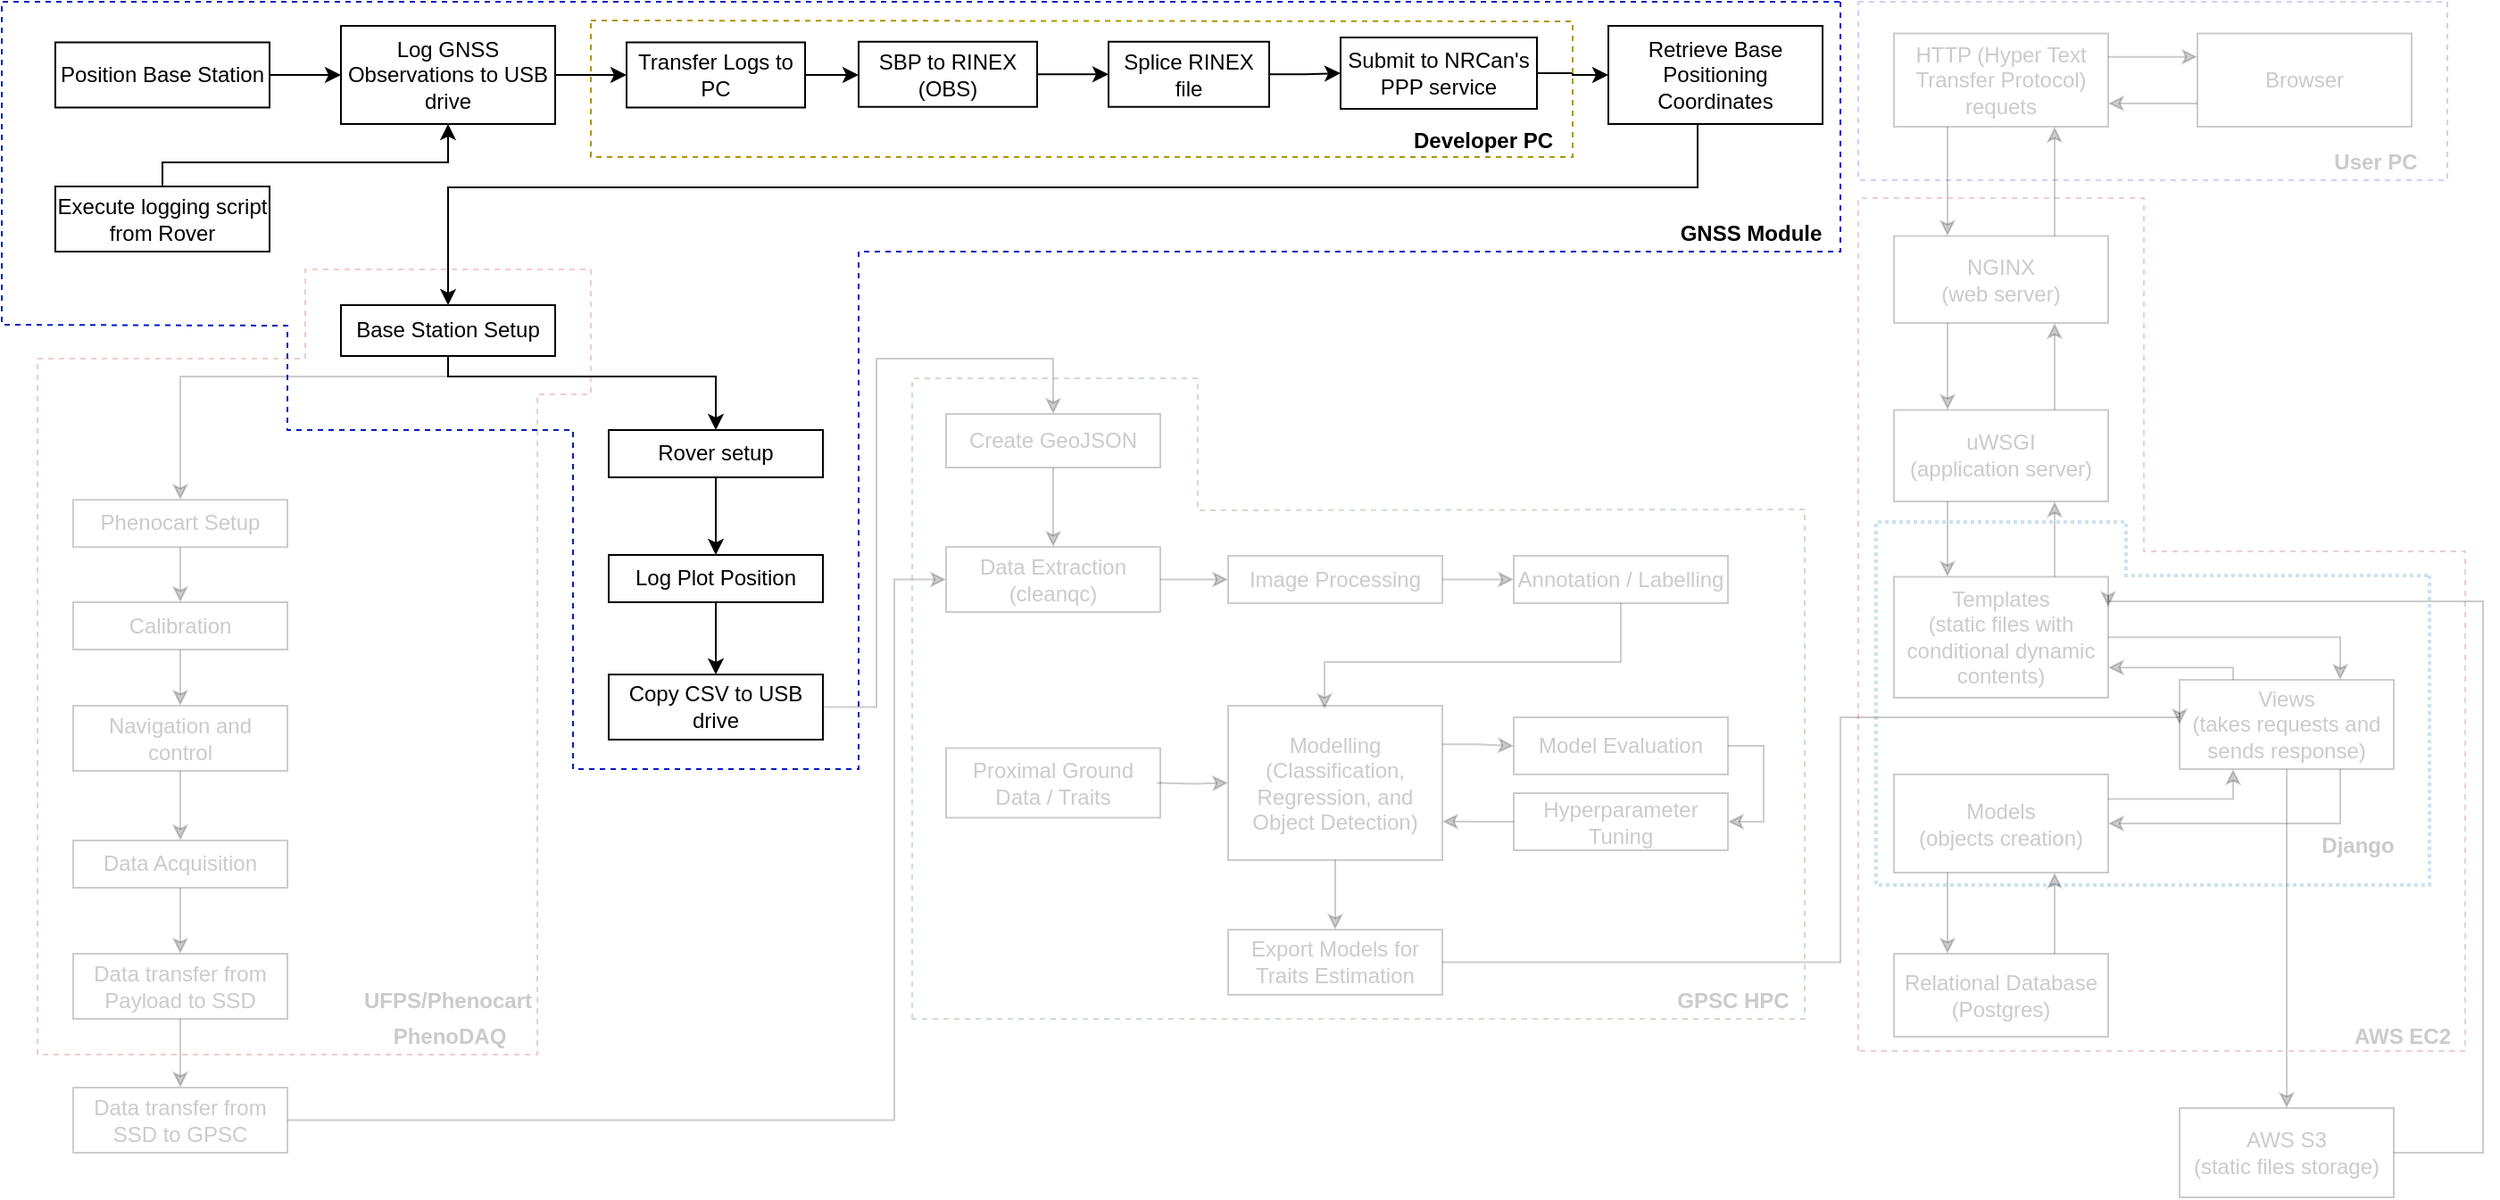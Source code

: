 <mxfile version="22.0.6" type="github" pages="5">
  <diagram name="GNSS Module" id="HK_8ZHLtKBkFRKTfFdco">
    <mxGraphModel dx="954" dy="641" grid="1" gridSize="10" guides="1" tooltips="1" connect="1" arrows="1" fold="1" page="1" pageScale="1" pageWidth="850" pageHeight="1100" math="0" shadow="0">
      <root>
        <mxCell id="1vx6mYCzsxxtLVdtL3xi-0" />
        <mxCell id="1vx6mYCzsxxtLVdtL3xi-1" parent="1vx6mYCzsxxtLVdtL3xi-0" />
        <mxCell id="1vx6mYCzsxxtLVdtL3xi-2" style="edgeStyle=orthogonalEdgeStyle;rounded=0;orthogonalLoop=1;jettySize=auto;html=1;exitX=1;exitY=0.5;exitDx=0;exitDy=0;entryX=0;entryY=0.5;entryDx=0;entryDy=0;" parent="1vx6mYCzsxxtLVdtL3xi-1" source="1vx6mYCzsxxtLVdtL3xi-3" target="1vx6mYCzsxxtLVdtL3xi-7" edge="1">
          <mxGeometry relative="1" as="geometry" />
        </mxCell>
        <mxCell id="1vx6mYCzsxxtLVdtL3xi-3" value="Position Base Station" style="rounded=0;whiteSpace=wrap;html=1;fillColor=none;" parent="1vx6mYCzsxxtLVdtL3xi-1" vertex="1">
          <mxGeometry x="170" y="142.75" width="120" height="36.5" as="geometry" />
        </mxCell>
        <mxCell id="1vx6mYCzsxxtLVdtL3xi-4" style="edgeStyle=orthogonalEdgeStyle;rounded=0;orthogonalLoop=1;jettySize=auto;html=1;exitX=0.5;exitY=0;exitDx=0;exitDy=0;entryX=0.5;entryY=1;entryDx=0;entryDy=0;" parent="1vx6mYCzsxxtLVdtL3xi-1" source="1vx6mYCzsxxtLVdtL3xi-5" target="1vx6mYCzsxxtLVdtL3xi-7" edge="1">
          <mxGeometry relative="1" as="geometry">
            <Array as="points">
              <mxPoint x="230" y="210" />
              <mxPoint x="390" y="210" />
            </Array>
          </mxGeometry>
        </mxCell>
        <mxCell id="1vx6mYCzsxxtLVdtL3xi-5" value="Execute logging script from Rover" style="rounded=0;whiteSpace=wrap;html=1;fillColor=none;" parent="1vx6mYCzsxxtLVdtL3xi-1" vertex="1">
          <mxGeometry x="170" y="223.5" width="120" height="36.5" as="geometry" />
        </mxCell>
        <mxCell id="1vx6mYCzsxxtLVdtL3xi-6" style="edgeStyle=orthogonalEdgeStyle;rounded=0;orthogonalLoop=1;jettySize=auto;html=1;exitX=1;exitY=0.5;exitDx=0;exitDy=0;entryX=0;entryY=0.5;entryDx=0;entryDy=0;" parent="1vx6mYCzsxxtLVdtL3xi-1" source="1vx6mYCzsxxtLVdtL3xi-7" target="1vx6mYCzsxxtLVdtL3xi-95" edge="1">
          <mxGeometry relative="1" as="geometry" />
        </mxCell>
        <mxCell id="1vx6mYCzsxxtLVdtL3xi-7" value="Log GNSS Observations to USB drive" style="rounded=0;whiteSpace=wrap;html=1;fillColor=none;" parent="1vx6mYCzsxxtLVdtL3xi-1" vertex="1">
          <mxGeometry x="330" y="133.5" width="120" height="55" as="geometry" />
        </mxCell>
        <mxCell id="1vx6mYCzsxxtLVdtL3xi-8" style="edgeStyle=orthogonalEdgeStyle;rounded=0;orthogonalLoop=1;jettySize=auto;html=1;exitX=1;exitY=0.5;exitDx=0;exitDy=0;entryX=0;entryY=0.5;entryDx=0;entryDy=0;" parent="1vx6mYCzsxxtLVdtL3xi-1" source="1vx6mYCzsxxtLVdtL3xi-9" target="1vx6mYCzsxxtLVdtL3xi-11" edge="1">
          <mxGeometry relative="1" as="geometry" />
        </mxCell>
        <mxCell id="1vx6mYCzsxxtLVdtL3xi-9" value="SBP to RINEX (OBS)" style="rounded=0;whiteSpace=wrap;html=1;fillColor=none;" parent="1vx6mYCzsxxtLVdtL3xi-1" vertex="1">
          <mxGeometry x="620" y="142.38" width="100" height="36.5" as="geometry" />
        </mxCell>
        <mxCell id="1vx6mYCzsxxtLVdtL3xi-10" style="edgeStyle=orthogonalEdgeStyle;rounded=0;orthogonalLoop=1;jettySize=auto;html=1;exitX=1;exitY=0.5;exitDx=0;exitDy=0;entryX=0;entryY=0.5;entryDx=0;entryDy=0;" parent="1vx6mYCzsxxtLVdtL3xi-1" source="1vx6mYCzsxxtLVdtL3xi-11" target="1vx6mYCzsxxtLVdtL3xi-13" edge="1">
          <mxGeometry relative="1" as="geometry" />
        </mxCell>
        <mxCell id="1vx6mYCzsxxtLVdtL3xi-11" value="Splice RINEX file" style="rounded=0;whiteSpace=wrap;html=1;fillColor=none;" parent="1vx6mYCzsxxtLVdtL3xi-1" vertex="1">
          <mxGeometry x="760" y="142.38" width="90" height="36.5" as="geometry" />
        </mxCell>
        <mxCell id="1vx6mYCzsxxtLVdtL3xi-12" style="edgeStyle=orthogonalEdgeStyle;rounded=0;orthogonalLoop=1;jettySize=auto;html=1;exitX=1;exitY=0.5;exitDx=0;exitDy=0;entryX=0;entryY=0.5;entryDx=0;entryDy=0;" parent="1vx6mYCzsxxtLVdtL3xi-1" source="1vx6mYCzsxxtLVdtL3xi-13" target="1vx6mYCzsxxtLVdtL3xi-15" edge="1">
          <mxGeometry relative="1" as="geometry" />
        </mxCell>
        <mxCell id="1vx6mYCzsxxtLVdtL3xi-13" value="Submit to NRCan&#39;s PPP service" style="rounded=0;whiteSpace=wrap;html=1;fillColor=none;" parent="1vx6mYCzsxxtLVdtL3xi-1" vertex="1">
          <mxGeometry x="890" y="140" width="110" height="40" as="geometry" />
        </mxCell>
        <mxCell id="1vx6mYCzsxxtLVdtL3xi-14" style="edgeStyle=orthogonalEdgeStyle;rounded=0;orthogonalLoop=1;jettySize=auto;html=1;exitX=0.5;exitY=1;exitDx=0;exitDy=0;entryX=0.5;entryY=0;entryDx=0;entryDy=0;" parent="1vx6mYCzsxxtLVdtL3xi-1" source="1vx6mYCzsxxtLVdtL3xi-15" target="1vx6mYCzsxxtLVdtL3xi-18" edge="1">
          <mxGeometry relative="1" as="geometry">
            <Array as="points">
              <mxPoint x="1090" y="224" />
              <mxPoint x="390" y="224" />
            </Array>
          </mxGeometry>
        </mxCell>
        <mxCell id="1vx6mYCzsxxtLVdtL3xi-15" value="Retrieve Base Positioning Coordinates" style="rounded=0;whiteSpace=wrap;html=1;fillColor=none;" parent="1vx6mYCzsxxtLVdtL3xi-1" vertex="1">
          <mxGeometry x="1040" y="133.5" width="120" height="55" as="geometry" />
        </mxCell>
        <mxCell id="1vx6mYCzsxxtLVdtL3xi-16" style="edgeStyle=orthogonalEdgeStyle;rounded=0;orthogonalLoop=1;jettySize=auto;html=1;exitX=0.5;exitY=1;exitDx=0;exitDy=0;entryX=0.5;entryY=0;entryDx=0;entryDy=0;opacity=20;" parent="1vx6mYCzsxxtLVdtL3xi-1" source="1vx6mYCzsxxtLVdtL3xi-18" target="1vx6mYCzsxxtLVdtL3xi-20" edge="1">
          <mxGeometry relative="1" as="geometry">
            <Array as="points">
              <mxPoint x="390" y="330" />
              <mxPoint x="240" y="330" />
            </Array>
          </mxGeometry>
        </mxCell>
        <mxCell id="1vx6mYCzsxxtLVdtL3xi-17" style="edgeStyle=orthogonalEdgeStyle;rounded=0;orthogonalLoop=1;jettySize=auto;html=1;exitX=0.5;exitY=1;exitDx=0;exitDy=0;entryX=0.5;entryY=0;entryDx=0;entryDy=0;" parent="1vx6mYCzsxxtLVdtL3xi-1" source="1vx6mYCzsxxtLVdtL3xi-18" target="1vx6mYCzsxxtLVdtL3xi-32" edge="1">
          <mxGeometry relative="1" as="geometry">
            <Array as="points">
              <mxPoint x="390" y="330" />
              <mxPoint x="540" y="330" />
            </Array>
          </mxGeometry>
        </mxCell>
        <mxCell id="1vx6mYCzsxxtLVdtL3xi-18" value="Base Station Setup" style="rounded=0;whiteSpace=wrap;html=1;fillColor=none;" parent="1vx6mYCzsxxtLVdtL3xi-1" vertex="1">
          <mxGeometry x="330" y="290" width="120" height="28.5" as="geometry" />
        </mxCell>
        <mxCell id="1vx6mYCzsxxtLVdtL3xi-19" style="edgeStyle=orthogonalEdgeStyle;rounded=0;orthogonalLoop=1;jettySize=auto;html=1;exitX=0.5;exitY=1;exitDx=0;exitDy=0;entryX=0.5;entryY=0;entryDx=0;entryDy=0;opacity=20;" parent="1vx6mYCzsxxtLVdtL3xi-1" source="1vx6mYCzsxxtLVdtL3xi-20" target="1vx6mYCzsxxtLVdtL3xi-22" edge="1">
          <mxGeometry relative="1" as="geometry" />
        </mxCell>
        <mxCell id="1vx6mYCzsxxtLVdtL3xi-20" value="Phenocart Setup" style="rounded=0;whiteSpace=wrap;html=1;fillColor=none;opacity=20;textOpacity=20;" parent="1vx6mYCzsxxtLVdtL3xi-1" vertex="1">
          <mxGeometry x="180" y="399.13" width="120" height="26.5" as="geometry" />
        </mxCell>
        <mxCell id="1vx6mYCzsxxtLVdtL3xi-21" style="edgeStyle=orthogonalEdgeStyle;rounded=0;orthogonalLoop=1;jettySize=auto;html=1;exitX=0.5;exitY=1;exitDx=0;exitDy=0;entryX=0.5;entryY=0;entryDx=0;entryDy=0;opacity=20;" parent="1vx6mYCzsxxtLVdtL3xi-1" source="1vx6mYCzsxxtLVdtL3xi-22" target="1vx6mYCzsxxtLVdtL3xi-24" edge="1">
          <mxGeometry relative="1" as="geometry" />
        </mxCell>
        <mxCell id="1vx6mYCzsxxtLVdtL3xi-22" value="Calibration" style="rounded=0;whiteSpace=wrap;html=1;fillColor=none;opacity=20;textOpacity=20;" parent="1vx6mYCzsxxtLVdtL3xi-1" vertex="1">
          <mxGeometry x="180" y="456.5" width="120" height="26.5" as="geometry" />
        </mxCell>
        <mxCell id="1vx6mYCzsxxtLVdtL3xi-23" style="edgeStyle=orthogonalEdgeStyle;rounded=0;orthogonalLoop=1;jettySize=auto;html=1;exitX=0.5;exitY=1;exitDx=0;exitDy=0;entryX=0.5;entryY=0;entryDx=0;entryDy=0;opacity=20;" parent="1vx6mYCzsxxtLVdtL3xi-1" source="1vx6mYCzsxxtLVdtL3xi-24" target="1vx6mYCzsxxtLVdtL3xi-26" edge="1">
          <mxGeometry relative="1" as="geometry" />
        </mxCell>
        <mxCell id="1vx6mYCzsxxtLVdtL3xi-24" value="Navigation and control" style="rounded=0;whiteSpace=wrap;html=1;fillColor=none;opacity=20;textOpacity=20;" parent="1vx6mYCzsxxtLVdtL3xi-1" vertex="1">
          <mxGeometry x="180" y="514.5" width="120" height="36.5" as="geometry" />
        </mxCell>
        <mxCell id="1vx6mYCzsxxtLVdtL3xi-25" style="edgeStyle=orthogonalEdgeStyle;rounded=0;orthogonalLoop=1;jettySize=auto;html=1;exitX=0.5;exitY=1;exitDx=0;exitDy=0;entryX=0.5;entryY=0;entryDx=0;entryDy=0;opacity=20;" parent="1vx6mYCzsxxtLVdtL3xi-1" source="1vx6mYCzsxxtLVdtL3xi-26" target="1vx6mYCzsxxtLVdtL3xi-28" edge="1">
          <mxGeometry relative="1" as="geometry" />
        </mxCell>
        <mxCell id="1vx6mYCzsxxtLVdtL3xi-26" value="Data Acquisition" style="rounded=0;whiteSpace=wrap;html=1;fillColor=none;opacity=20;textOpacity=20;" parent="1vx6mYCzsxxtLVdtL3xi-1" vertex="1">
          <mxGeometry x="180" y="590" width="120" height="26.5" as="geometry" />
        </mxCell>
        <mxCell id="1vx6mYCzsxxtLVdtL3xi-27" style="edgeStyle=orthogonalEdgeStyle;rounded=0;orthogonalLoop=1;jettySize=auto;html=1;exitX=0.5;exitY=1;exitDx=0;exitDy=0;entryX=0.5;entryY=0;entryDx=0;entryDy=0;opacity=20;" parent="1vx6mYCzsxxtLVdtL3xi-1" source="1vx6mYCzsxxtLVdtL3xi-28" target="1vx6mYCzsxxtLVdtL3xi-30" edge="1">
          <mxGeometry relative="1" as="geometry" />
        </mxCell>
        <mxCell id="1vx6mYCzsxxtLVdtL3xi-28" value="Data transfer from Payload to SSD" style="rounded=0;whiteSpace=wrap;html=1;fillColor=none;opacity=20;textOpacity=20;" parent="1vx6mYCzsxxtLVdtL3xi-1" vertex="1">
          <mxGeometry x="180" y="653.5" width="120" height="36.5" as="geometry" />
        </mxCell>
        <mxCell id="1vx6mYCzsxxtLVdtL3xi-29" style="edgeStyle=orthogonalEdgeStyle;rounded=0;orthogonalLoop=1;jettySize=auto;html=1;exitX=1;exitY=0.5;exitDx=0;exitDy=0;entryX=0;entryY=0.5;entryDx=0;entryDy=0;opacity=20;" parent="1vx6mYCzsxxtLVdtL3xi-1" source="1vx6mYCzsxxtLVdtL3xi-30" target="1vx6mYCzsxxtLVdtL3xi-40" edge="1">
          <mxGeometry relative="1" as="geometry">
            <Array as="points">
              <mxPoint x="640" y="747" />
              <mxPoint x="640" y="444" />
            </Array>
          </mxGeometry>
        </mxCell>
        <mxCell id="1vx6mYCzsxxtLVdtL3xi-30" value="Data transfer from SSD to GPSC" style="rounded=0;whiteSpace=wrap;html=1;fillColor=none;opacity=20;textOpacity=20;" parent="1vx6mYCzsxxtLVdtL3xi-1" vertex="1">
          <mxGeometry x="180" y="728.5" width="120" height="36.5" as="geometry" />
        </mxCell>
        <mxCell id="1vx6mYCzsxxtLVdtL3xi-31" style="edgeStyle=orthogonalEdgeStyle;rounded=0;orthogonalLoop=1;jettySize=auto;html=1;exitX=0.5;exitY=1;exitDx=0;exitDy=0;entryX=0.5;entryY=0;entryDx=0;entryDy=0;" parent="1vx6mYCzsxxtLVdtL3xi-1" source="1vx6mYCzsxxtLVdtL3xi-32" target="1vx6mYCzsxxtLVdtL3xi-34" edge="1">
          <mxGeometry relative="1" as="geometry" />
        </mxCell>
        <mxCell id="1vx6mYCzsxxtLVdtL3xi-32" value="Rover setup" style="rounded=0;whiteSpace=wrap;html=1;fillColor=none;" parent="1vx6mYCzsxxtLVdtL3xi-1" vertex="1">
          <mxGeometry x="480" y="360" width="120" height="26.5" as="geometry" />
        </mxCell>
        <mxCell id="1vx6mYCzsxxtLVdtL3xi-33" style="edgeStyle=orthogonalEdgeStyle;rounded=0;orthogonalLoop=1;jettySize=auto;html=1;exitX=0.5;exitY=1;exitDx=0;exitDy=0;entryX=0.5;entryY=0;entryDx=0;entryDy=0;" parent="1vx6mYCzsxxtLVdtL3xi-1" source="1vx6mYCzsxxtLVdtL3xi-34" target="1vx6mYCzsxxtLVdtL3xi-36" edge="1">
          <mxGeometry relative="1" as="geometry" />
        </mxCell>
        <mxCell id="1vx6mYCzsxxtLVdtL3xi-34" value="Log Plot Position" style="rounded=0;whiteSpace=wrap;html=1;fillColor=none;" parent="1vx6mYCzsxxtLVdtL3xi-1" vertex="1">
          <mxGeometry x="480" y="430" width="120" height="26.5" as="geometry" />
        </mxCell>
        <mxCell id="bK2gMst7Ugdd5u9b0aZR-0" style="edgeStyle=orthogonalEdgeStyle;rounded=0;orthogonalLoop=1;jettySize=auto;html=1;exitX=1;exitY=0.5;exitDx=0;exitDy=0;entryX=0.5;entryY=0;entryDx=0;entryDy=0;opacity=20;" parent="1vx6mYCzsxxtLVdtL3xi-1" source="1vx6mYCzsxxtLVdtL3xi-36" target="1vx6mYCzsxxtLVdtL3xi-38" edge="1">
          <mxGeometry relative="1" as="geometry">
            <Array as="points">
              <mxPoint x="630" y="515" />
              <mxPoint x="630" y="320" />
              <mxPoint x="729" y="320" />
            </Array>
          </mxGeometry>
        </mxCell>
        <mxCell id="1vx6mYCzsxxtLVdtL3xi-36" value="Copy CSV to USB drive" style="rounded=0;whiteSpace=wrap;html=1;fillColor=none;" parent="1vx6mYCzsxxtLVdtL3xi-1" vertex="1">
          <mxGeometry x="480" y="497" width="120" height="36.5" as="geometry" />
        </mxCell>
        <mxCell id="1vx6mYCzsxxtLVdtL3xi-37" style="edgeStyle=orthogonalEdgeStyle;rounded=0;orthogonalLoop=1;jettySize=auto;html=1;exitX=0.5;exitY=1;exitDx=0;exitDy=0;entryX=0.5;entryY=0;entryDx=0;entryDy=0;opacity=20;textOpacity=20;" parent="1vx6mYCzsxxtLVdtL3xi-1" source="1vx6mYCzsxxtLVdtL3xi-38" target="1vx6mYCzsxxtLVdtL3xi-40" edge="1">
          <mxGeometry relative="1" as="geometry" />
        </mxCell>
        <mxCell id="1vx6mYCzsxxtLVdtL3xi-38" value="Create GeoJSON" style="rounded=0;whiteSpace=wrap;html=1;fillColor=none;opacity=20;textOpacity=20;" parent="1vx6mYCzsxxtLVdtL3xi-1" vertex="1">
          <mxGeometry x="669" y="351" width="120" height="30" as="geometry" />
        </mxCell>
        <mxCell id="1vx6mYCzsxxtLVdtL3xi-39" style="edgeStyle=orthogonalEdgeStyle;rounded=0;orthogonalLoop=1;jettySize=auto;html=1;exitX=1;exitY=0.5;exitDx=0;exitDy=0;entryX=0;entryY=0.5;entryDx=0;entryDy=0;opacity=20;textOpacity=20;" parent="1vx6mYCzsxxtLVdtL3xi-1" source="1vx6mYCzsxxtLVdtL3xi-40" target="1vx6mYCzsxxtLVdtL3xi-42" edge="1">
          <mxGeometry relative="1" as="geometry" />
        </mxCell>
        <mxCell id="1vx6mYCzsxxtLVdtL3xi-40" value="Data Extraction&lt;br&gt;(cleanqc)" style="rounded=0;whiteSpace=wrap;html=1;fillColor=none;opacity=20;textOpacity=20;" parent="1vx6mYCzsxxtLVdtL3xi-1" vertex="1">
          <mxGeometry x="669" y="425.5" width="120" height="36.5" as="geometry" />
        </mxCell>
        <mxCell id="1vx6mYCzsxxtLVdtL3xi-41" style="edgeStyle=orthogonalEdgeStyle;rounded=0;orthogonalLoop=1;jettySize=auto;html=1;exitX=1;exitY=0.5;exitDx=0;exitDy=0;entryX=0;entryY=0.5;entryDx=0;entryDy=0;opacity=20;textOpacity=20;" parent="1vx6mYCzsxxtLVdtL3xi-1" source="1vx6mYCzsxxtLVdtL3xi-42" target="1vx6mYCzsxxtLVdtL3xi-43" edge="1">
          <mxGeometry relative="1" as="geometry" />
        </mxCell>
        <mxCell id="1vx6mYCzsxxtLVdtL3xi-42" value="Image Processing" style="rounded=0;whiteSpace=wrap;html=1;fillColor=none;opacity=20;textOpacity=20;" parent="1vx6mYCzsxxtLVdtL3xi-1" vertex="1">
          <mxGeometry x="827" y="430.5" width="120" height="26.5" as="geometry" />
        </mxCell>
        <mxCell id="1vx6mYCzsxxtLVdtL3xi-43" value="Annotation / Labelling" style="rounded=0;whiteSpace=wrap;html=1;fillColor=none;opacity=20;textOpacity=20;" parent="1vx6mYCzsxxtLVdtL3xi-1" vertex="1">
          <mxGeometry x="987" y="430.5" width="120" height="26.5" as="geometry" />
        </mxCell>
        <mxCell id="1vx6mYCzsxxtLVdtL3xi-44" style="edgeStyle=orthogonalEdgeStyle;rounded=0;orthogonalLoop=1;jettySize=auto;html=1;exitX=0.5;exitY=1;exitDx=0;exitDy=0;opacity=20;textOpacity=20;" parent="1vx6mYCzsxxtLVdtL3xi-1" source="1vx6mYCzsxxtLVdtL3xi-46" target="1vx6mYCzsxxtLVdtL3xi-52" edge="1">
          <mxGeometry relative="1" as="geometry" />
        </mxCell>
        <mxCell id="1vx6mYCzsxxtLVdtL3xi-45" style="edgeStyle=orthogonalEdgeStyle;rounded=0;orthogonalLoop=1;jettySize=auto;html=1;exitX=1;exitY=0.25;exitDx=0;exitDy=0;entryX=0;entryY=0.5;entryDx=0;entryDy=0;opacity=20;textOpacity=20;" parent="1vx6mYCzsxxtLVdtL3xi-1" source="1vx6mYCzsxxtLVdtL3xi-46" target="1vx6mYCzsxxtLVdtL3xi-50" edge="1">
          <mxGeometry relative="1" as="geometry" />
        </mxCell>
        <mxCell id="1vx6mYCzsxxtLVdtL3xi-46" value="Modelling (Classification, Regression, and Object Detection)" style="rounded=0;whiteSpace=wrap;html=1;fillColor=none;opacity=20;textOpacity=20;" parent="1vx6mYCzsxxtLVdtL3xi-1" vertex="1">
          <mxGeometry x="827" y="514.5" width="120" height="86.5" as="geometry" />
        </mxCell>
        <mxCell id="1vx6mYCzsxxtLVdtL3xi-47" style="edgeStyle=orthogonalEdgeStyle;rounded=0;orthogonalLoop=1;jettySize=auto;html=1;exitX=1;exitY=0.5;exitDx=0;exitDy=0;entryX=0;entryY=0.5;entryDx=0;entryDy=0;opacity=20;textOpacity=20;" parent="1vx6mYCzsxxtLVdtL3xi-1" target="1vx6mYCzsxxtLVdtL3xi-46" edge="1">
          <mxGeometry relative="1" as="geometry">
            <mxPoint x="787" y="557.75" as="sourcePoint" />
          </mxGeometry>
        </mxCell>
        <mxCell id="1vx6mYCzsxxtLVdtL3xi-48" value="Proximal Ground Data / Traits" style="rounded=0;whiteSpace=wrap;html=1;fillColor=none;opacity=20;textOpacity=20;" parent="1vx6mYCzsxxtLVdtL3xi-1" vertex="1">
          <mxGeometry x="669" y="538.25" width="120" height="39" as="geometry" />
        </mxCell>
        <mxCell id="1vx6mYCzsxxtLVdtL3xi-49" style="edgeStyle=orthogonalEdgeStyle;rounded=0;orthogonalLoop=1;jettySize=auto;html=1;exitX=1;exitY=0.5;exitDx=0;exitDy=0;entryX=1;entryY=0.5;entryDx=0;entryDy=0;opacity=20;textOpacity=20;" parent="1vx6mYCzsxxtLVdtL3xi-1" source="1vx6mYCzsxxtLVdtL3xi-50" target="1vx6mYCzsxxtLVdtL3xi-54" edge="1">
          <mxGeometry relative="1" as="geometry" />
        </mxCell>
        <mxCell id="1vx6mYCzsxxtLVdtL3xi-50" value="Model Evaluation" style="rounded=0;whiteSpace=wrap;html=1;fillColor=none;opacity=20;textOpacity=20;" parent="1vx6mYCzsxxtLVdtL3xi-1" vertex="1">
          <mxGeometry x="987" y="521" width="120" height="32" as="geometry" />
        </mxCell>
        <mxCell id="1vx6mYCzsxxtLVdtL3xi-51" style="edgeStyle=orthogonalEdgeStyle;rounded=0;orthogonalLoop=1;jettySize=auto;html=1;entryX=0;entryY=0.5;entryDx=0;entryDy=0;opacity=20;textOpacity=20;" parent="1vx6mYCzsxxtLVdtL3xi-1" source="1vx6mYCzsxxtLVdtL3xi-52" target="1vx6mYCzsxxtLVdtL3xi-68" edge="1">
          <mxGeometry relative="1" as="geometry">
            <Array as="points">
              <mxPoint x="1170" y="658" />
              <mxPoint x="1170" y="521" />
            </Array>
          </mxGeometry>
        </mxCell>
        <mxCell id="1vx6mYCzsxxtLVdtL3xi-52" value="Export Models for Traits Estimation" style="rounded=0;whiteSpace=wrap;html=1;fillColor=none;opacity=20;textOpacity=20;" parent="1vx6mYCzsxxtLVdtL3xi-1" vertex="1">
          <mxGeometry x="827" y="640" width="120" height="36.5" as="geometry" />
        </mxCell>
        <mxCell id="1vx6mYCzsxxtLVdtL3xi-53" style="edgeStyle=orthogonalEdgeStyle;rounded=0;orthogonalLoop=1;jettySize=auto;html=1;exitX=0;exitY=0.5;exitDx=0;exitDy=0;entryX=1;entryY=0.75;entryDx=0;entryDy=0;opacity=20;textOpacity=20;" parent="1vx6mYCzsxxtLVdtL3xi-1" source="1vx6mYCzsxxtLVdtL3xi-54" target="1vx6mYCzsxxtLVdtL3xi-46" edge="1">
          <mxGeometry relative="1" as="geometry" />
        </mxCell>
        <mxCell id="1vx6mYCzsxxtLVdtL3xi-54" value="Hyperparameter Tuning" style="rounded=0;whiteSpace=wrap;html=1;fillColor=none;opacity=20;textOpacity=20;" parent="1vx6mYCzsxxtLVdtL3xi-1" vertex="1">
          <mxGeometry x="987" y="563.5" width="120" height="32" as="geometry" />
        </mxCell>
        <mxCell id="1vx6mYCzsxxtLVdtL3xi-55" style="edgeStyle=orthogonalEdgeStyle;rounded=0;orthogonalLoop=1;jettySize=auto;html=1;exitX=0.5;exitY=1;exitDx=0;exitDy=0;entryX=0.45;entryY=0.022;entryDx=0;entryDy=0;entryPerimeter=0;opacity=20;textOpacity=20;" parent="1vx6mYCzsxxtLVdtL3xi-1" source="1vx6mYCzsxxtLVdtL3xi-43" target="1vx6mYCzsxxtLVdtL3xi-46" edge="1">
          <mxGeometry relative="1" as="geometry">
            <Array as="points">
              <mxPoint x="1047" y="490" />
              <mxPoint x="881" y="490" />
            </Array>
          </mxGeometry>
        </mxCell>
        <mxCell id="1vx6mYCzsxxtLVdtL3xi-56" style="edgeStyle=orthogonalEdgeStyle;rounded=0;orthogonalLoop=1;jettySize=auto;html=1;exitX=0.25;exitY=1;exitDx=0;exitDy=0;entryX=0.25;entryY=0;entryDx=0;entryDy=0;textOpacity=20;opacity=20;" parent="1vx6mYCzsxxtLVdtL3xi-1" source="1vx6mYCzsxxtLVdtL3xi-58" target="1vx6mYCzsxxtLVdtL3xi-61" edge="1">
          <mxGeometry relative="1" as="geometry" />
        </mxCell>
        <mxCell id="1vx6mYCzsxxtLVdtL3xi-57" style="edgeStyle=orthogonalEdgeStyle;rounded=0;orthogonalLoop=1;jettySize=auto;html=1;exitX=1;exitY=0.25;exitDx=0;exitDy=0;entryX=0;entryY=0.25;entryDx=0;entryDy=0;textOpacity=20;opacity=20;" parent="1vx6mYCzsxxtLVdtL3xi-1" source="1vx6mYCzsxxtLVdtL3xi-58" target="1vx6mYCzsxxtLVdtL3xi-91" edge="1">
          <mxGeometry relative="1" as="geometry" />
        </mxCell>
        <mxCell id="1vx6mYCzsxxtLVdtL3xi-58" value="HTTP (Hyper Text Transfer Protocol) requets" style="rounded=0;whiteSpace=wrap;html=1;fillColor=none;labelBackgroundColor=none;textOpacity=20;opacity=20;" parent="1vx6mYCzsxxtLVdtL3xi-1" vertex="1">
          <mxGeometry x="1200" y="137.75" width="120" height="52.25" as="geometry" />
        </mxCell>
        <mxCell id="1vx6mYCzsxxtLVdtL3xi-59" style="edgeStyle=orthogonalEdgeStyle;rounded=0;orthogonalLoop=1;jettySize=auto;html=1;exitX=0.75;exitY=0;exitDx=0;exitDy=0;entryX=0.75;entryY=1;entryDx=0;entryDy=0;textOpacity=20;opacity=20;" parent="1vx6mYCzsxxtLVdtL3xi-1" source="1vx6mYCzsxxtLVdtL3xi-61" target="1vx6mYCzsxxtLVdtL3xi-58" edge="1">
          <mxGeometry relative="1" as="geometry" />
        </mxCell>
        <mxCell id="1vx6mYCzsxxtLVdtL3xi-60" style="edgeStyle=orthogonalEdgeStyle;rounded=0;orthogonalLoop=1;jettySize=auto;html=1;exitX=0.25;exitY=1;exitDx=0;exitDy=0;entryX=0.25;entryY=0;entryDx=0;entryDy=0;textOpacity=20;opacity=20;" parent="1vx6mYCzsxxtLVdtL3xi-1" source="1vx6mYCzsxxtLVdtL3xi-61" target="1vx6mYCzsxxtLVdtL3xi-64" edge="1">
          <mxGeometry relative="1" as="geometry" />
        </mxCell>
        <mxCell id="1vx6mYCzsxxtLVdtL3xi-61" value="NGINX&lt;br&gt;(web server)" style="rounded=0;whiteSpace=wrap;html=1;fillColor=none;textOpacity=20;opacity=20;" parent="1vx6mYCzsxxtLVdtL3xi-1" vertex="1">
          <mxGeometry x="1200" y="251.25" width="120" height="48.75" as="geometry" />
        </mxCell>
        <mxCell id="1vx6mYCzsxxtLVdtL3xi-62" style="edgeStyle=orthogonalEdgeStyle;rounded=0;orthogonalLoop=1;jettySize=auto;html=1;exitX=0.25;exitY=1;exitDx=0;exitDy=0;entryX=0.25;entryY=0;entryDx=0;entryDy=0;opacity=20;textOpacity=20;" parent="1vx6mYCzsxxtLVdtL3xi-1" source="1vx6mYCzsxxtLVdtL3xi-64" target="1vx6mYCzsxxtLVdtL3xi-74" edge="1">
          <mxGeometry relative="1" as="geometry" />
        </mxCell>
        <mxCell id="1vx6mYCzsxxtLVdtL3xi-63" style="edgeStyle=orthogonalEdgeStyle;rounded=0;orthogonalLoop=1;jettySize=auto;html=1;exitX=0.75;exitY=0;exitDx=0;exitDy=0;entryX=0.75;entryY=1;entryDx=0;entryDy=0;textOpacity=20;opacity=20;" parent="1vx6mYCzsxxtLVdtL3xi-1" source="1vx6mYCzsxxtLVdtL3xi-64" target="1vx6mYCzsxxtLVdtL3xi-61" edge="1">
          <mxGeometry relative="1" as="geometry" />
        </mxCell>
        <mxCell id="1vx6mYCzsxxtLVdtL3xi-64" value="uWSGI&lt;br&gt;(application server)" style="rounded=0;whiteSpace=wrap;html=1;fillColor=none;opacity=20;textOpacity=20;" parent="1vx6mYCzsxxtLVdtL3xi-1" vertex="1">
          <mxGeometry x="1200" y="348.75" width="120" height="51.25" as="geometry" />
        </mxCell>
        <mxCell id="1vx6mYCzsxxtLVdtL3xi-65" style="edgeStyle=orthogonalEdgeStyle;rounded=0;orthogonalLoop=1;jettySize=auto;html=1;exitX=0.75;exitY=1;exitDx=0;exitDy=0;entryX=1;entryY=0.5;entryDx=0;entryDy=0;opacity=20;textOpacity=20;" parent="1vx6mYCzsxxtLVdtL3xi-1" source="1vx6mYCzsxxtLVdtL3xi-68" target="1vx6mYCzsxxtLVdtL3xi-71" edge="1">
          <mxGeometry relative="1" as="geometry" />
        </mxCell>
        <mxCell id="1vx6mYCzsxxtLVdtL3xi-66" style="edgeStyle=orthogonalEdgeStyle;rounded=0;orthogonalLoop=1;jettySize=auto;html=1;exitX=0.5;exitY=1;exitDx=0;exitDy=0;opacity=20;textOpacity=20;" parent="1vx6mYCzsxxtLVdtL3xi-1" source="1vx6mYCzsxxtLVdtL3xi-68" target="1vx6mYCzsxxtLVdtL3xi-76" edge="1">
          <mxGeometry relative="1" as="geometry">
            <mxPoint x="1420" y="670" as="targetPoint" />
          </mxGeometry>
        </mxCell>
        <mxCell id="1vx6mYCzsxxtLVdtL3xi-67" style="edgeStyle=orthogonalEdgeStyle;rounded=0;orthogonalLoop=1;jettySize=auto;html=1;exitX=0.25;exitY=0;exitDx=0;exitDy=0;entryX=1;entryY=0.75;entryDx=0;entryDy=0;opacity=20;textOpacity=20;" parent="1vx6mYCzsxxtLVdtL3xi-1" source="1vx6mYCzsxxtLVdtL3xi-68" target="1vx6mYCzsxxtLVdtL3xi-74" edge="1">
          <mxGeometry relative="1" as="geometry">
            <Array as="points">
              <mxPoint x="1390" y="493" />
            </Array>
          </mxGeometry>
        </mxCell>
        <mxCell id="1vx6mYCzsxxtLVdtL3xi-68" value="Views &lt;br&gt;(takes requests and sends response)" style="rounded=0;whiteSpace=wrap;html=1;fillColor=none;opacity=20;textOpacity=20;" parent="1vx6mYCzsxxtLVdtL3xi-1" vertex="1">
          <mxGeometry x="1360" y="500" width="120" height="50" as="geometry" />
        </mxCell>
        <mxCell id="1vx6mYCzsxxtLVdtL3xi-69" style="edgeStyle=orthogonalEdgeStyle;rounded=0;orthogonalLoop=1;jettySize=auto;html=1;exitX=0.25;exitY=1;exitDx=0;exitDy=0;entryX=0.25;entryY=0;entryDx=0;entryDy=0;opacity=20;textOpacity=20;" parent="1vx6mYCzsxxtLVdtL3xi-1" source="1vx6mYCzsxxtLVdtL3xi-71" target="1vx6mYCzsxxtLVdtL3xi-79" edge="1">
          <mxGeometry relative="1" as="geometry" />
        </mxCell>
        <mxCell id="1vx6mYCzsxxtLVdtL3xi-70" style="edgeStyle=orthogonalEdgeStyle;rounded=0;orthogonalLoop=1;jettySize=auto;html=1;exitX=1;exitY=0.25;exitDx=0;exitDy=0;entryX=0.25;entryY=1;entryDx=0;entryDy=0;opacity=20;textOpacity=20;" parent="1vx6mYCzsxxtLVdtL3xi-1" source="1vx6mYCzsxxtLVdtL3xi-71" target="1vx6mYCzsxxtLVdtL3xi-68" edge="1">
          <mxGeometry relative="1" as="geometry">
            <Array as="points">
              <mxPoint x="1390" y="567" />
            </Array>
          </mxGeometry>
        </mxCell>
        <mxCell id="1vx6mYCzsxxtLVdtL3xi-71" value="Models&lt;br&gt;(objects creation)" style="rounded=0;whiteSpace=wrap;html=1;fillColor=none;opacity=20;textOpacity=20;" parent="1vx6mYCzsxxtLVdtL3xi-1" vertex="1">
          <mxGeometry x="1200" y="553" width="120" height="55" as="geometry" />
        </mxCell>
        <mxCell id="1vx6mYCzsxxtLVdtL3xi-72" style="edgeStyle=orthogonalEdgeStyle;rounded=0;orthogonalLoop=1;jettySize=auto;html=1;exitX=0.75;exitY=0;exitDx=0;exitDy=0;entryX=0.75;entryY=1;entryDx=0;entryDy=0;opacity=20;textOpacity=20;" parent="1vx6mYCzsxxtLVdtL3xi-1" source="1vx6mYCzsxxtLVdtL3xi-74" target="1vx6mYCzsxxtLVdtL3xi-64" edge="1">
          <mxGeometry relative="1" as="geometry" />
        </mxCell>
        <mxCell id="1vx6mYCzsxxtLVdtL3xi-73" style="edgeStyle=orthogonalEdgeStyle;rounded=0;orthogonalLoop=1;jettySize=auto;html=1;exitX=1;exitY=0.5;exitDx=0;exitDy=0;entryX=0.75;entryY=0;entryDx=0;entryDy=0;opacity=20;textOpacity=20;" parent="1vx6mYCzsxxtLVdtL3xi-1" source="1vx6mYCzsxxtLVdtL3xi-74" target="1vx6mYCzsxxtLVdtL3xi-68" edge="1">
          <mxGeometry relative="1" as="geometry" />
        </mxCell>
        <mxCell id="1vx6mYCzsxxtLVdtL3xi-74" value="Templates&lt;br&gt;(static files with conditional dynamic contents)" style="rounded=0;whiteSpace=wrap;html=1;fillColor=none;opacity=20;textOpacity=20;" parent="1vx6mYCzsxxtLVdtL3xi-1" vertex="1">
          <mxGeometry x="1200" y="442.25" width="120" height="67.75" as="geometry" />
        </mxCell>
        <mxCell id="1vx6mYCzsxxtLVdtL3xi-75" style="edgeStyle=orthogonalEdgeStyle;rounded=0;orthogonalLoop=1;jettySize=auto;html=1;exitX=1;exitY=0.5;exitDx=0;exitDy=0;entryX=1;entryY=0.25;entryDx=0;entryDy=0;opacity=20;textOpacity=20;" parent="1vx6mYCzsxxtLVdtL3xi-1" source="1vx6mYCzsxxtLVdtL3xi-76" target="1vx6mYCzsxxtLVdtL3xi-74" edge="1">
          <mxGeometry relative="1" as="geometry">
            <Array as="points">
              <mxPoint x="1530" y="765" />
              <mxPoint x="1530" y="456" />
            </Array>
          </mxGeometry>
        </mxCell>
        <mxCell id="1vx6mYCzsxxtLVdtL3xi-76" value="AWS S3&lt;br&gt;(static files storage)" style="rounded=0;whiteSpace=wrap;html=1;fillColor=none;opacity=20;textOpacity=20;" parent="1vx6mYCzsxxtLVdtL3xi-1" vertex="1">
          <mxGeometry x="1360" y="740" width="120" height="50" as="geometry" />
        </mxCell>
        <mxCell id="1vx6mYCzsxxtLVdtL3xi-77" style="edgeStyle=orthogonalEdgeStyle;rounded=0;orthogonalLoop=1;jettySize=auto;html=1;exitX=0.75;exitY=0;exitDx=0;exitDy=0;entryX=0.75;entryY=1;entryDx=0;entryDy=0;opacity=20;textOpacity=20;" parent="1vx6mYCzsxxtLVdtL3xi-1" source="1vx6mYCzsxxtLVdtL3xi-79" target="1vx6mYCzsxxtLVdtL3xi-71" edge="1">
          <mxGeometry relative="1" as="geometry" />
        </mxCell>
        <mxCell id="1vx6mYCzsxxtLVdtL3xi-78" value="" style="endArrow=none;dashed=1;html=1;rounded=0;fillColor=#0050ef;strokeColor=#001DBC;" parent="1vx6mYCzsxxtLVdtL3xi-1" edge="1">
          <mxGeometry width="50" height="50" relative="1" as="geometry">
            <mxPoint x="1170" y="120" as="sourcePoint" />
            <mxPoint x="1170" y="120" as="targetPoint" />
            <Array as="points">
              <mxPoint x="1170" y="260" />
              <mxPoint x="620" y="260" />
              <mxPoint x="620" y="550" />
              <mxPoint x="460" y="550" />
              <mxPoint x="460" y="360" />
              <mxPoint x="300" y="360" />
              <mxPoint x="300" y="301.5" />
              <mxPoint x="140" y="301" />
              <mxPoint x="140" y="120" />
            </Array>
          </mxGeometry>
        </mxCell>
        <mxCell id="1vx6mYCzsxxtLVdtL3xi-79" value="Relational Database&lt;br&gt;(Postgres)" style="rounded=0;whiteSpace=wrap;html=1;fillColor=none;opacity=20;textOpacity=20;" parent="1vx6mYCzsxxtLVdtL3xi-1" vertex="1">
          <mxGeometry x="1200" y="653.5" width="120" height="46.5" as="geometry" />
        </mxCell>
        <mxCell id="1vx6mYCzsxxtLVdtL3xi-80" value="" style="endArrow=none;dashed=1;html=1;rounded=0;fillColor=#e51400;strokeColor=#B20000;opacity=20;" parent="1vx6mYCzsxxtLVdtL3xi-1" edge="1">
          <mxGeometry width="50" height="50" relative="1" as="geometry">
            <mxPoint x="160" y="710" as="sourcePoint" />
            <mxPoint x="160" y="710" as="targetPoint" />
            <Array as="points">
              <mxPoint x="160" y="320" />
              <mxPoint x="310" y="320" />
              <mxPoint x="310" y="270" />
              <mxPoint x="470" y="270" />
              <mxPoint x="470" y="340" />
              <mxPoint x="440" y="340" />
              <mxPoint x="440" y="710" />
            </Array>
          </mxGeometry>
        </mxCell>
        <mxCell id="1vx6mYCzsxxtLVdtL3xi-81" value="" style="endArrow=none;dashed=1;html=1;rounded=0;fillColor=#008a00;strokeColor=#005700;opacity=20;textOpacity=20;" parent="1vx6mYCzsxxtLVdtL3xi-1" edge="1">
          <mxGeometry width="50" height="50" relative="1" as="geometry">
            <mxPoint x="650" y="690" as="sourcePoint" />
            <mxPoint x="650" y="690" as="targetPoint" />
            <Array as="points">
              <mxPoint x="650" y="331" />
              <mxPoint x="810" y="331" />
              <mxPoint x="810" y="405" />
              <mxPoint x="1150" y="404.5" />
              <mxPoint x="1150" y="690" />
            </Array>
          </mxGeometry>
        </mxCell>
        <mxCell id="1vx6mYCzsxxtLVdtL3xi-82" value="" style="endArrow=none;dashed=1;html=1;rounded=0;fillColor=#d80073;strokeColor=#A50040;opacity=20;" parent="1vx6mYCzsxxtLVdtL3xi-1" edge="1">
          <mxGeometry width="50" height="50" relative="1" as="geometry">
            <mxPoint x="1180" y="708" as="sourcePoint" />
            <mxPoint x="1180" y="708" as="targetPoint" />
            <Array as="points">
              <mxPoint x="1180" y="230" />
              <mxPoint x="1340" y="230" />
              <mxPoint x="1340" y="428" />
              <mxPoint x="1520" y="428" />
              <mxPoint x="1520" y="708" />
            </Array>
          </mxGeometry>
        </mxCell>
        <mxCell id="1vx6mYCzsxxtLVdtL3xi-83" value="&lt;b&gt;GNSS Module&lt;/b&gt;" style="text;html=1;strokeColor=none;fillColor=none;align=center;verticalAlign=middle;whiteSpace=wrap;rounded=0;" parent="1vx6mYCzsxxtLVdtL3xi-1" vertex="1">
          <mxGeometry x="1070" y="240" width="100" height="20" as="geometry" />
        </mxCell>
        <mxCell id="1vx6mYCzsxxtLVdtL3xi-84" value="&lt;b&gt;UFPS/Phenocart&lt;/b&gt;" style="text;html=1;strokeColor=none;fillColor=none;align=center;verticalAlign=middle;whiteSpace=wrap;rounded=0;opacity=20;textOpacity=20;" parent="1vx6mYCzsxxtLVdtL3xi-1" vertex="1">
          <mxGeometry x="345" y="670" width="90" height="20" as="geometry" />
        </mxCell>
        <mxCell id="1vx6mYCzsxxtLVdtL3xi-85" value="&lt;b&gt;GPSC HPC&lt;/b&gt;" style="text;html=1;strokeColor=none;fillColor=none;align=center;verticalAlign=middle;whiteSpace=wrap;rounded=0;opacity=20;textOpacity=20;" parent="1vx6mYCzsxxtLVdtL3xi-1" vertex="1">
          <mxGeometry x="1070" y="670" width="80" height="20" as="geometry" />
        </mxCell>
        <mxCell id="1vx6mYCzsxxtLVdtL3xi-86" value="&lt;b&gt;AWS EC2&lt;/b&gt;" style="text;html=1;strokeColor=none;fillColor=none;align=center;verticalAlign=middle;whiteSpace=wrap;rounded=0;opacity=20;textOpacity=20;" parent="1vx6mYCzsxxtLVdtL3xi-1" vertex="1">
          <mxGeometry x="1450" y="690" width="70" height="20" as="geometry" />
        </mxCell>
        <mxCell id="1vx6mYCzsxxtLVdtL3xi-87" value="&lt;b&gt;PhenoDAQ&lt;/b&gt;" style="text;html=1;strokeColor=none;fillColor=none;align=center;verticalAlign=middle;whiteSpace=wrap;rounded=0;opacity=20;textOpacity=20;" parent="1vx6mYCzsxxtLVdtL3xi-1" vertex="1">
          <mxGeometry x="346" y="690" width="90" height="20" as="geometry" />
        </mxCell>
        <mxCell id="1vx6mYCzsxxtLVdtL3xi-88" value="" style="endArrow=none;dashed=1;html=1;strokeWidth=2;rounded=0;fillColor=#1ba1e2;strokeColor=#006EAF;dashPattern=1 1;opacity=20;textOpacity=20;" parent="1vx6mYCzsxxtLVdtL3xi-1" edge="1">
          <mxGeometry width="50" height="50" relative="1" as="geometry">
            <mxPoint x="1500" y="441.5" as="sourcePoint" />
            <mxPoint x="1500" y="441.5" as="targetPoint" />
            <Array as="points">
              <mxPoint x="1500" y="615" />
              <mxPoint x="1190" y="615" />
              <mxPoint x="1190" y="411.5" />
              <mxPoint x="1330" y="411.5" />
              <mxPoint x="1330" y="441.5" />
            </Array>
          </mxGeometry>
        </mxCell>
        <mxCell id="1vx6mYCzsxxtLVdtL3xi-89" value="&lt;b&gt;Django&lt;/b&gt;" style="text;html=1;strokeColor=none;fillColor=none;align=center;verticalAlign=middle;whiteSpace=wrap;rounded=0;opacity=20;textOpacity=20;" parent="1vx6mYCzsxxtLVdtL3xi-1" vertex="1">
          <mxGeometry x="1420" y="578" width="80" height="30" as="geometry" />
        </mxCell>
        <mxCell id="1vx6mYCzsxxtLVdtL3xi-90" style="edgeStyle=orthogonalEdgeStyle;rounded=0;orthogonalLoop=1;jettySize=auto;html=1;exitX=0;exitY=0.75;exitDx=0;exitDy=0;entryX=1;entryY=0.75;entryDx=0;entryDy=0;textOpacity=20;opacity=20;" parent="1vx6mYCzsxxtLVdtL3xi-1" source="1vx6mYCzsxxtLVdtL3xi-91" target="1vx6mYCzsxxtLVdtL3xi-58" edge="1">
          <mxGeometry relative="1" as="geometry" />
        </mxCell>
        <mxCell id="1vx6mYCzsxxtLVdtL3xi-91" value="Browser" style="rounded=0;whiteSpace=wrap;html=1;fillColor=none;labelBackgroundColor=none;textOpacity=20;opacity=20;" parent="1vx6mYCzsxxtLVdtL3xi-1" vertex="1">
          <mxGeometry x="1370" y="137.75" width="120" height="52.25" as="geometry" />
        </mxCell>
        <mxCell id="1vx6mYCzsxxtLVdtL3xi-92" value="" style="endArrow=none;dashed=1;html=1;strokeWidth=1;rounded=0;fillColor=#6a00ff;strokeColor=#3700CC;textOpacity=20;opacity=20;" parent="1vx6mYCzsxxtLVdtL3xi-1" edge="1">
          <mxGeometry width="50" height="50" relative="1" as="geometry">
            <mxPoint x="1180" y="120" as="sourcePoint" />
            <mxPoint x="1180" y="120" as="targetPoint" />
            <Array as="points">
              <mxPoint x="1510" y="120" />
              <mxPoint x="1510" y="220" />
              <mxPoint x="1180" y="220" />
            </Array>
          </mxGeometry>
        </mxCell>
        <mxCell id="1vx6mYCzsxxtLVdtL3xi-93" value="&lt;b&gt;User PC&lt;/b&gt;" style="text;html=1;strokeColor=none;fillColor=none;align=center;verticalAlign=middle;whiteSpace=wrap;rounded=0;textOpacity=20;opacity=20;" parent="1vx6mYCzsxxtLVdtL3xi-1" vertex="1">
          <mxGeometry x="1430" y="200" width="80" height="20" as="geometry" />
        </mxCell>
        <mxCell id="1vx6mYCzsxxtLVdtL3xi-94" style="edgeStyle=orthogonalEdgeStyle;rounded=0;orthogonalLoop=1;jettySize=auto;html=1;exitX=1;exitY=0.5;exitDx=0;exitDy=0;entryX=0;entryY=0.5;entryDx=0;entryDy=0;" parent="1vx6mYCzsxxtLVdtL3xi-1" source="1vx6mYCzsxxtLVdtL3xi-95" target="1vx6mYCzsxxtLVdtL3xi-9" edge="1">
          <mxGeometry relative="1" as="geometry" />
        </mxCell>
        <mxCell id="1vx6mYCzsxxtLVdtL3xi-95" value="Transfer Logs to PC" style="rounded=0;whiteSpace=wrap;html=1;fillColor=none;" parent="1vx6mYCzsxxtLVdtL3xi-1" vertex="1">
          <mxGeometry x="490" y="142.75" width="100" height="36.5" as="geometry" />
        </mxCell>
        <mxCell id="1vx6mYCzsxxtLVdtL3xi-96" value="" style="endArrow=none;dashed=1;html=1;strokeWidth=1;rounded=0;fillColor=#e3c800;strokeColor=#B09500;" parent="1vx6mYCzsxxtLVdtL3xi-1" edge="1">
          <mxGeometry width="50" height="50" relative="1" as="geometry">
            <mxPoint x="470" y="130.5" as="sourcePoint" />
            <mxPoint x="470" y="130.5" as="targetPoint" />
            <Array as="points">
              <mxPoint x="1020" y="131" />
              <mxPoint x="1020" y="207" />
              <mxPoint x="470" y="207" />
            </Array>
          </mxGeometry>
        </mxCell>
        <mxCell id="1vx6mYCzsxxtLVdtL3xi-97" value="&lt;b&gt;Developer PC&lt;/b&gt;" style="text;html=1;strokeColor=none;fillColor=none;align=center;verticalAlign=middle;whiteSpace=wrap;rounded=0;" parent="1vx6mYCzsxxtLVdtL3xi-1" vertex="1">
          <mxGeometry x="920" y="188" width="100" height="20" as="geometry" />
        </mxCell>
      </root>
    </mxGraphModel>
  </diagram>
  <diagram name="Phenocart" id="UdTmzQ-fAlPT2rz9sgKO">
    <mxGraphModel dx="954" dy="641" grid="1" gridSize="10" guides="1" tooltips="1" connect="1" arrows="1" fold="1" page="1" pageScale="1" pageWidth="850" pageHeight="1100" math="0" shadow="0">
      <root>
        <mxCell id="3hWZ3yf_Yf9cfRMiPG-x-0" />
        <mxCell id="3hWZ3yf_Yf9cfRMiPG-x-1" parent="3hWZ3yf_Yf9cfRMiPG-x-0" />
        <mxCell id="3hWZ3yf_Yf9cfRMiPG-x-2" style="edgeStyle=orthogonalEdgeStyle;rounded=0;orthogonalLoop=1;jettySize=auto;html=1;exitX=1;exitY=0.5;exitDx=0;exitDy=0;entryX=0;entryY=0.5;entryDx=0;entryDy=0;opacity=20;textOpacity=20;" parent="3hWZ3yf_Yf9cfRMiPG-x-1" source="3hWZ3yf_Yf9cfRMiPG-x-3" target="3hWZ3yf_Yf9cfRMiPG-x-7" edge="1">
          <mxGeometry relative="1" as="geometry" />
        </mxCell>
        <mxCell id="3hWZ3yf_Yf9cfRMiPG-x-3" value="Position Base Station" style="rounded=0;whiteSpace=wrap;html=1;fillColor=none;opacity=20;textOpacity=20;" parent="3hWZ3yf_Yf9cfRMiPG-x-1" vertex="1">
          <mxGeometry x="170" y="142.75" width="120" height="36.5" as="geometry" />
        </mxCell>
        <mxCell id="3hWZ3yf_Yf9cfRMiPG-x-4" style="edgeStyle=orthogonalEdgeStyle;rounded=0;orthogonalLoop=1;jettySize=auto;html=1;exitX=0.5;exitY=0;exitDx=0;exitDy=0;entryX=0.5;entryY=1;entryDx=0;entryDy=0;opacity=20;textOpacity=20;" parent="3hWZ3yf_Yf9cfRMiPG-x-1" source="3hWZ3yf_Yf9cfRMiPG-x-5" target="3hWZ3yf_Yf9cfRMiPG-x-7" edge="1">
          <mxGeometry relative="1" as="geometry">
            <Array as="points">
              <mxPoint x="230" y="210" />
              <mxPoint x="390" y="210" />
            </Array>
          </mxGeometry>
        </mxCell>
        <mxCell id="3hWZ3yf_Yf9cfRMiPG-x-5" value="Execute logging script from Rover" style="rounded=0;whiteSpace=wrap;html=1;fillColor=none;opacity=20;textOpacity=20;" parent="3hWZ3yf_Yf9cfRMiPG-x-1" vertex="1">
          <mxGeometry x="170" y="223.5" width="120" height="36.5" as="geometry" />
        </mxCell>
        <mxCell id="3hWZ3yf_Yf9cfRMiPG-x-6" style="edgeStyle=orthogonalEdgeStyle;rounded=0;orthogonalLoop=1;jettySize=auto;html=1;exitX=1;exitY=0.5;exitDx=0;exitDy=0;entryX=0;entryY=0.5;entryDx=0;entryDy=0;opacity=20;textOpacity=20;" parent="3hWZ3yf_Yf9cfRMiPG-x-1" source="3hWZ3yf_Yf9cfRMiPG-x-7" target="3hWZ3yf_Yf9cfRMiPG-x-95" edge="1">
          <mxGeometry relative="1" as="geometry" />
        </mxCell>
        <mxCell id="3hWZ3yf_Yf9cfRMiPG-x-7" value="Log GNSS Observations to USB drive" style="rounded=0;whiteSpace=wrap;html=1;fillColor=none;opacity=20;textOpacity=20;" parent="3hWZ3yf_Yf9cfRMiPG-x-1" vertex="1">
          <mxGeometry x="330" y="133.5" width="120" height="55" as="geometry" />
        </mxCell>
        <mxCell id="3hWZ3yf_Yf9cfRMiPG-x-8" style="edgeStyle=orthogonalEdgeStyle;rounded=0;orthogonalLoop=1;jettySize=auto;html=1;exitX=1;exitY=0.5;exitDx=0;exitDy=0;entryX=0;entryY=0.5;entryDx=0;entryDy=0;opacity=20;textOpacity=20;" parent="3hWZ3yf_Yf9cfRMiPG-x-1" source="3hWZ3yf_Yf9cfRMiPG-x-9" target="3hWZ3yf_Yf9cfRMiPG-x-11" edge="1">
          <mxGeometry relative="1" as="geometry" />
        </mxCell>
        <mxCell id="3hWZ3yf_Yf9cfRMiPG-x-9" value="SBP to RINEX (OBS)" style="rounded=0;whiteSpace=wrap;html=1;fillColor=none;opacity=20;textOpacity=20;" parent="3hWZ3yf_Yf9cfRMiPG-x-1" vertex="1">
          <mxGeometry x="620" y="142.38" width="100" height="36.5" as="geometry" />
        </mxCell>
        <mxCell id="3hWZ3yf_Yf9cfRMiPG-x-10" style="edgeStyle=orthogonalEdgeStyle;rounded=0;orthogonalLoop=1;jettySize=auto;html=1;exitX=1;exitY=0.5;exitDx=0;exitDy=0;entryX=0;entryY=0.5;entryDx=0;entryDy=0;opacity=20;textOpacity=20;" parent="3hWZ3yf_Yf9cfRMiPG-x-1" source="3hWZ3yf_Yf9cfRMiPG-x-11" target="3hWZ3yf_Yf9cfRMiPG-x-13" edge="1">
          <mxGeometry relative="1" as="geometry" />
        </mxCell>
        <mxCell id="3hWZ3yf_Yf9cfRMiPG-x-11" value="Splice RINEX file" style="rounded=0;whiteSpace=wrap;html=1;fillColor=none;opacity=20;textOpacity=20;" parent="3hWZ3yf_Yf9cfRMiPG-x-1" vertex="1">
          <mxGeometry x="760" y="142.38" width="90" height="36.5" as="geometry" />
        </mxCell>
        <mxCell id="3hWZ3yf_Yf9cfRMiPG-x-12" style="edgeStyle=orthogonalEdgeStyle;rounded=0;orthogonalLoop=1;jettySize=auto;html=1;exitX=1;exitY=0.5;exitDx=0;exitDy=0;entryX=0;entryY=0.5;entryDx=0;entryDy=0;opacity=20;textOpacity=20;" parent="3hWZ3yf_Yf9cfRMiPG-x-1" source="3hWZ3yf_Yf9cfRMiPG-x-13" target="3hWZ3yf_Yf9cfRMiPG-x-15" edge="1">
          <mxGeometry relative="1" as="geometry" />
        </mxCell>
        <mxCell id="3hWZ3yf_Yf9cfRMiPG-x-13" value="Submit to NRCan&#39;s PPP service" style="rounded=0;whiteSpace=wrap;html=1;fillColor=none;opacity=20;textOpacity=20;" parent="3hWZ3yf_Yf9cfRMiPG-x-1" vertex="1">
          <mxGeometry x="890" y="140" width="110" height="40" as="geometry" />
        </mxCell>
        <mxCell id="3hWZ3yf_Yf9cfRMiPG-x-14" style="edgeStyle=orthogonalEdgeStyle;rounded=0;orthogonalLoop=1;jettySize=auto;html=1;exitX=0.5;exitY=1;exitDx=0;exitDy=0;entryX=0.5;entryY=0;entryDx=0;entryDy=0;opacity=20;textOpacity=20;" parent="3hWZ3yf_Yf9cfRMiPG-x-1" source="3hWZ3yf_Yf9cfRMiPG-x-15" target="3hWZ3yf_Yf9cfRMiPG-x-18" edge="1">
          <mxGeometry relative="1" as="geometry">
            <Array as="points">
              <mxPoint x="1090" y="224" />
              <mxPoint x="390" y="224" />
            </Array>
          </mxGeometry>
        </mxCell>
        <mxCell id="3hWZ3yf_Yf9cfRMiPG-x-15" value="Retrieve Base Positioning Coordinates" style="rounded=0;whiteSpace=wrap;html=1;fillColor=none;opacity=20;textOpacity=20;" parent="3hWZ3yf_Yf9cfRMiPG-x-1" vertex="1">
          <mxGeometry x="1040" y="133.5" width="120" height="55" as="geometry" />
        </mxCell>
        <mxCell id="3hWZ3yf_Yf9cfRMiPG-x-16" style="edgeStyle=orthogonalEdgeStyle;rounded=0;orthogonalLoop=1;jettySize=auto;html=1;exitX=0.5;exitY=1;exitDx=0;exitDy=0;entryX=0.5;entryY=0;entryDx=0;entryDy=0;" parent="3hWZ3yf_Yf9cfRMiPG-x-1" source="3hWZ3yf_Yf9cfRMiPG-x-18" target="3hWZ3yf_Yf9cfRMiPG-x-20" edge="1">
          <mxGeometry relative="1" as="geometry">
            <Array as="points">
              <mxPoint x="390" y="330" />
              <mxPoint x="240" y="330" />
            </Array>
          </mxGeometry>
        </mxCell>
        <mxCell id="3hWZ3yf_Yf9cfRMiPG-x-17" style="edgeStyle=orthogonalEdgeStyle;rounded=0;orthogonalLoop=1;jettySize=auto;html=1;exitX=0.5;exitY=1;exitDx=0;exitDy=0;entryX=0.5;entryY=0;entryDx=0;entryDy=0;opacity=20;textOpacity=20;" parent="3hWZ3yf_Yf9cfRMiPG-x-1" source="3hWZ3yf_Yf9cfRMiPG-x-18" target="3hWZ3yf_Yf9cfRMiPG-x-32" edge="1">
          <mxGeometry relative="1" as="geometry">
            <Array as="points">
              <mxPoint x="390" y="330" />
              <mxPoint x="540" y="330" />
            </Array>
          </mxGeometry>
        </mxCell>
        <mxCell id="3hWZ3yf_Yf9cfRMiPG-x-18" value="Base Station Setup" style="rounded=0;whiteSpace=wrap;html=1;fillColor=none;" parent="3hWZ3yf_Yf9cfRMiPG-x-1" vertex="1">
          <mxGeometry x="330" y="290" width="120" height="28.5" as="geometry" />
        </mxCell>
        <mxCell id="3hWZ3yf_Yf9cfRMiPG-x-19" style="edgeStyle=orthogonalEdgeStyle;rounded=0;orthogonalLoop=1;jettySize=auto;html=1;exitX=0.5;exitY=1;exitDx=0;exitDy=0;entryX=0.5;entryY=0;entryDx=0;entryDy=0;" parent="3hWZ3yf_Yf9cfRMiPG-x-1" source="3hWZ3yf_Yf9cfRMiPG-x-20" target="3hWZ3yf_Yf9cfRMiPG-x-22" edge="1">
          <mxGeometry relative="1" as="geometry" />
        </mxCell>
        <mxCell id="3hWZ3yf_Yf9cfRMiPG-x-20" value="Phenocart Setup" style="rounded=0;whiteSpace=wrap;html=1;fillColor=none;" parent="3hWZ3yf_Yf9cfRMiPG-x-1" vertex="1">
          <mxGeometry x="180" y="399.13" width="120" height="26.5" as="geometry" />
        </mxCell>
        <mxCell id="3hWZ3yf_Yf9cfRMiPG-x-21" style="edgeStyle=orthogonalEdgeStyle;rounded=0;orthogonalLoop=1;jettySize=auto;html=1;exitX=0.5;exitY=1;exitDx=0;exitDy=0;entryX=0.5;entryY=0;entryDx=0;entryDy=0;" parent="3hWZ3yf_Yf9cfRMiPG-x-1" source="3hWZ3yf_Yf9cfRMiPG-x-22" target="3hWZ3yf_Yf9cfRMiPG-x-24" edge="1">
          <mxGeometry relative="1" as="geometry" />
        </mxCell>
        <mxCell id="3hWZ3yf_Yf9cfRMiPG-x-22" value="Calibration" style="rounded=0;whiteSpace=wrap;html=1;fillColor=none;" parent="3hWZ3yf_Yf9cfRMiPG-x-1" vertex="1">
          <mxGeometry x="180" y="456.5" width="120" height="26.5" as="geometry" />
        </mxCell>
        <mxCell id="3hWZ3yf_Yf9cfRMiPG-x-23" style="edgeStyle=orthogonalEdgeStyle;rounded=0;orthogonalLoop=1;jettySize=auto;html=1;exitX=0.5;exitY=1;exitDx=0;exitDy=0;entryX=0.5;entryY=0;entryDx=0;entryDy=0;" parent="3hWZ3yf_Yf9cfRMiPG-x-1" source="3hWZ3yf_Yf9cfRMiPG-x-24" target="3hWZ3yf_Yf9cfRMiPG-x-26" edge="1">
          <mxGeometry relative="1" as="geometry" />
        </mxCell>
        <mxCell id="3hWZ3yf_Yf9cfRMiPG-x-24" value="Navigation and control" style="rounded=0;whiteSpace=wrap;html=1;fillColor=none;" parent="3hWZ3yf_Yf9cfRMiPG-x-1" vertex="1">
          <mxGeometry x="180" y="514.5" width="120" height="36.5" as="geometry" />
        </mxCell>
        <mxCell id="3hWZ3yf_Yf9cfRMiPG-x-25" style="edgeStyle=orthogonalEdgeStyle;rounded=0;orthogonalLoop=1;jettySize=auto;html=1;exitX=0.5;exitY=1;exitDx=0;exitDy=0;entryX=0.5;entryY=0;entryDx=0;entryDy=0;" parent="3hWZ3yf_Yf9cfRMiPG-x-1" source="3hWZ3yf_Yf9cfRMiPG-x-26" target="3hWZ3yf_Yf9cfRMiPG-x-28" edge="1">
          <mxGeometry relative="1" as="geometry" />
        </mxCell>
        <mxCell id="3hWZ3yf_Yf9cfRMiPG-x-26" value="Data Acquisition" style="rounded=0;whiteSpace=wrap;html=1;fillColor=none;" parent="3hWZ3yf_Yf9cfRMiPG-x-1" vertex="1">
          <mxGeometry x="180" y="590" width="120" height="26.5" as="geometry" />
        </mxCell>
        <mxCell id="3hWZ3yf_Yf9cfRMiPG-x-27" style="edgeStyle=orthogonalEdgeStyle;rounded=0;orthogonalLoop=1;jettySize=auto;html=1;exitX=0.5;exitY=1;exitDx=0;exitDy=0;entryX=0.5;entryY=0;entryDx=0;entryDy=0;opacity=20;" parent="3hWZ3yf_Yf9cfRMiPG-x-1" source="3hWZ3yf_Yf9cfRMiPG-x-28" target="3hWZ3yf_Yf9cfRMiPG-x-30" edge="1">
          <mxGeometry relative="1" as="geometry" />
        </mxCell>
        <mxCell id="Ut4wD4SId002ApaN_mVw-0" value="" style="edgeStyle=orthogonalEdgeStyle;rounded=0;orthogonalLoop=1;jettySize=auto;html=1;opacity=20;" parent="3hWZ3yf_Yf9cfRMiPG-x-1" source="3hWZ3yf_Yf9cfRMiPG-x-28" target="3hWZ3yf_Yf9cfRMiPG-x-30" edge="1">
          <mxGeometry relative="1" as="geometry" />
        </mxCell>
        <mxCell id="3hWZ3yf_Yf9cfRMiPG-x-28" value="Data transfer from Payload to SSD" style="rounded=0;whiteSpace=wrap;html=1;fillColor=none;" parent="3hWZ3yf_Yf9cfRMiPG-x-1" vertex="1">
          <mxGeometry x="180" y="653.5" width="120" height="36.5" as="geometry" />
        </mxCell>
        <mxCell id="3hWZ3yf_Yf9cfRMiPG-x-29" style="edgeStyle=orthogonalEdgeStyle;rounded=0;orthogonalLoop=1;jettySize=auto;html=1;exitX=1;exitY=0.5;exitDx=0;exitDy=0;entryX=0;entryY=0.5;entryDx=0;entryDy=0;opacity=20;" parent="3hWZ3yf_Yf9cfRMiPG-x-1" source="3hWZ3yf_Yf9cfRMiPG-x-30" target="3hWZ3yf_Yf9cfRMiPG-x-40" edge="1">
          <mxGeometry relative="1" as="geometry">
            <Array as="points">
              <mxPoint x="640" y="747" />
              <mxPoint x="640" y="444" />
            </Array>
          </mxGeometry>
        </mxCell>
        <mxCell id="3hWZ3yf_Yf9cfRMiPG-x-30" value="Data transfer from SSD to GPSC" style="rounded=0;whiteSpace=wrap;html=1;fillColor=none;textOpacity=20;opacity=20;" parent="3hWZ3yf_Yf9cfRMiPG-x-1" vertex="1">
          <mxGeometry x="180" y="728.5" width="120" height="36.5" as="geometry" />
        </mxCell>
        <mxCell id="3hWZ3yf_Yf9cfRMiPG-x-31" style="edgeStyle=orthogonalEdgeStyle;rounded=0;orthogonalLoop=1;jettySize=auto;html=1;exitX=0.5;exitY=1;exitDx=0;exitDy=0;entryX=0.5;entryY=0;entryDx=0;entryDy=0;opacity=20;textOpacity=20;" parent="3hWZ3yf_Yf9cfRMiPG-x-1" source="3hWZ3yf_Yf9cfRMiPG-x-32" target="3hWZ3yf_Yf9cfRMiPG-x-34" edge="1">
          <mxGeometry relative="1" as="geometry" />
        </mxCell>
        <mxCell id="3hWZ3yf_Yf9cfRMiPG-x-32" value="Rover setup" style="rounded=0;whiteSpace=wrap;html=1;fillColor=none;opacity=20;textOpacity=20;" parent="3hWZ3yf_Yf9cfRMiPG-x-1" vertex="1">
          <mxGeometry x="480" y="360" width="120" height="26.5" as="geometry" />
        </mxCell>
        <mxCell id="3hWZ3yf_Yf9cfRMiPG-x-33" style="edgeStyle=orthogonalEdgeStyle;rounded=0;orthogonalLoop=1;jettySize=auto;html=1;exitX=0.5;exitY=1;exitDx=0;exitDy=0;entryX=0.5;entryY=0;entryDx=0;entryDy=0;opacity=20;textOpacity=20;" parent="3hWZ3yf_Yf9cfRMiPG-x-1" source="3hWZ3yf_Yf9cfRMiPG-x-34" target="3hWZ3yf_Yf9cfRMiPG-x-36" edge="1">
          <mxGeometry relative="1" as="geometry" />
        </mxCell>
        <mxCell id="3hWZ3yf_Yf9cfRMiPG-x-34" value="Log Plot Position" style="rounded=0;whiteSpace=wrap;html=1;fillColor=none;opacity=20;textOpacity=20;" parent="3hWZ3yf_Yf9cfRMiPG-x-1" vertex="1">
          <mxGeometry x="480" y="430" width="120" height="26.5" as="geometry" />
        </mxCell>
        <mxCell id="3hWZ3yf_Yf9cfRMiPG-x-35" style="edgeStyle=orthogonalEdgeStyle;rounded=0;orthogonalLoop=1;jettySize=auto;html=1;exitX=1;exitY=0.5;exitDx=0;exitDy=0;entryX=0.5;entryY=0;entryDx=0;entryDy=0;opacity=20;" parent="3hWZ3yf_Yf9cfRMiPG-x-1" source="3hWZ3yf_Yf9cfRMiPG-x-36" target="3hWZ3yf_Yf9cfRMiPG-x-38" edge="1">
          <mxGeometry relative="1" as="geometry">
            <Array as="points">
              <mxPoint x="630" y="515" />
              <mxPoint x="630" y="310" />
              <mxPoint x="729" y="310" />
            </Array>
          </mxGeometry>
        </mxCell>
        <mxCell id="3hWZ3yf_Yf9cfRMiPG-x-36" value="Copy CSV to USB drive" style="rounded=0;whiteSpace=wrap;html=1;fillColor=none;opacity=20;textOpacity=20;" parent="3hWZ3yf_Yf9cfRMiPG-x-1" vertex="1">
          <mxGeometry x="480" y="497" width="120" height="36.5" as="geometry" />
        </mxCell>
        <mxCell id="3hWZ3yf_Yf9cfRMiPG-x-37" style="edgeStyle=orthogonalEdgeStyle;rounded=0;orthogonalLoop=1;jettySize=auto;html=1;exitX=0.5;exitY=1;exitDx=0;exitDy=0;entryX=0.5;entryY=0;entryDx=0;entryDy=0;textOpacity=20;opacity=20;" parent="3hWZ3yf_Yf9cfRMiPG-x-1" source="3hWZ3yf_Yf9cfRMiPG-x-38" target="3hWZ3yf_Yf9cfRMiPG-x-40" edge="1">
          <mxGeometry relative="1" as="geometry" />
        </mxCell>
        <mxCell id="3hWZ3yf_Yf9cfRMiPG-x-38" value="Create GeoJSON" style="rounded=0;whiteSpace=wrap;html=1;fillColor=none;textOpacity=20;opacity=20;" parent="3hWZ3yf_Yf9cfRMiPG-x-1" vertex="1">
          <mxGeometry x="669" y="351" width="120" height="30" as="geometry" />
        </mxCell>
        <mxCell id="3hWZ3yf_Yf9cfRMiPG-x-39" style="edgeStyle=orthogonalEdgeStyle;rounded=0;orthogonalLoop=1;jettySize=auto;html=1;exitX=1;exitY=0.5;exitDx=0;exitDy=0;entryX=0;entryY=0.5;entryDx=0;entryDy=0;textOpacity=20;opacity=20;" parent="3hWZ3yf_Yf9cfRMiPG-x-1" source="3hWZ3yf_Yf9cfRMiPG-x-40" target="3hWZ3yf_Yf9cfRMiPG-x-42" edge="1">
          <mxGeometry relative="1" as="geometry" />
        </mxCell>
        <mxCell id="3hWZ3yf_Yf9cfRMiPG-x-40" value="Data Extraction&lt;br&gt;(cleanqc)" style="rounded=0;whiteSpace=wrap;html=1;fillColor=none;textOpacity=20;opacity=20;" parent="3hWZ3yf_Yf9cfRMiPG-x-1" vertex="1">
          <mxGeometry x="669" y="425.5" width="120" height="36.5" as="geometry" />
        </mxCell>
        <mxCell id="3hWZ3yf_Yf9cfRMiPG-x-41" style="edgeStyle=orthogonalEdgeStyle;rounded=0;orthogonalLoop=1;jettySize=auto;html=1;exitX=1;exitY=0.5;exitDx=0;exitDy=0;entryX=0;entryY=0.5;entryDx=0;entryDy=0;textOpacity=20;opacity=20;" parent="3hWZ3yf_Yf9cfRMiPG-x-1" source="3hWZ3yf_Yf9cfRMiPG-x-42" target="3hWZ3yf_Yf9cfRMiPG-x-43" edge="1">
          <mxGeometry relative="1" as="geometry" />
        </mxCell>
        <mxCell id="3hWZ3yf_Yf9cfRMiPG-x-42" value="Image Processing" style="rounded=0;whiteSpace=wrap;html=1;fillColor=none;textOpacity=20;opacity=20;" parent="3hWZ3yf_Yf9cfRMiPG-x-1" vertex="1">
          <mxGeometry x="827" y="430.5" width="120" height="26.5" as="geometry" />
        </mxCell>
        <mxCell id="3hWZ3yf_Yf9cfRMiPG-x-43" value="Annotation / Labelling" style="rounded=0;whiteSpace=wrap;html=1;fillColor=none;textOpacity=20;opacity=20;" parent="3hWZ3yf_Yf9cfRMiPG-x-1" vertex="1">
          <mxGeometry x="987" y="430.5" width="120" height="26.5" as="geometry" />
        </mxCell>
        <mxCell id="3hWZ3yf_Yf9cfRMiPG-x-44" style="edgeStyle=orthogonalEdgeStyle;rounded=0;orthogonalLoop=1;jettySize=auto;html=1;exitX=0.5;exitY=1;exitDx=0;exitDy=0;textOpacity=20;opacity=20;" parent="3hWZ3yf_Yf9cfRMiPG-x-1" source="3hWZ3yf_Yf9cfRMiPG-x-46" target="3hWZ3yf_Yf9cfRMiPG-x-52" edge="1">
          <mxGeometry relative="1" as="geometry" />
        </mxCell>
        <mxCell id="3hWZ3yf_Yf9cfRMiPG-x-45" style="edgeStyle=orthogonalEdgeStyle;rounded=0;orthogonalLoop=1;jettySize=auto;html=1;exitX=1;exitY=0.25;exitDx=0;exitDy=0;entryX=0;entryY=0.5;entryDx=0;entryDy=0;textOpacity=20;opacity=20;" parent="3hWZ3yf_Yf9cfRMiPG-x-1" source="3hWZ3yf_Yf9cfRMiPG-x-46" target="3hWZ3yf_Yf9cfRMiPG-x-50" edge="1">
          <mxGeometry relative="1" as="geometry" />
        </mxCell>
        <mxCell id="3hWZ3yf_Yf9cfRMiPG-x-46" value="Modelling (Classification, Regression, and Object Detection)" style="rounded=0;whiteSpace=wrap;html=1;fillColor=none;textOpacity=20;opacity=20;" parent="3hWZ3yf_Yf9cfRMiPG-x-1" vertex="1">
          <mxGeometry x="827" y="514.5" width="120" height="86.5" as="geometry" />
        </mxCell>
        <mxCell id="3hWZ3yf_Yf9cfRMiPG-x-47" style="edgeStyle=orthogonalEdgeStyle;rounded=0;orthogonalLoop=1;jettySize=auto;html=1;exitX=1;exitY=0.5;exitDx=0;exitDy=0;entryX=0;entryY=0.5;entryDx=0;entryDy=0;textOpacity=20;opacity=20;" parent="3hWZ3yf_Yf9cfRMiPG-x-1" target="3hWZ3yf_Yf9cfRMiPG-x-46" edge="1">
          <mxGeometry relative="1" as="geometry">
            <mxPoint x="787" y="557.75" as="sourcePoint" />
          </mxGeometry>
        </mxCell>
        <mxCell id="3hWZ3yf_Yf9cfRMiPG-x-48" value="Proximal Ground Data / Traits" style="rounded=0;whiteSpace=wrap;html=1;fillColor=none;textOpacity=20;opacity=20;" parent="3hWZ3yf_Yf9cfRMiPG-x-1" vertex="1">
          <mxGeometry x="669" y="538.25" width="120" height="39" as="geometry" />
        </mxCell>
        <mxCell id="3hWZ3yf_Yf9cfRMiPG-x-49" style="edgeStyle=orthogonalEdgeStyle;rounded=0;orthogonalLoop=1;jettySize=auto;html=1;exitX=1;exitY=0.5;exitDx=0;exitDy=0;entryX=1;entryY=0.5;entryDx=0;entryDy=0;textOpacity=20;opacity=20;" parent="3hWZ3yf_Yf9cfRMiPG-x-1" source="3hWZ3yf_Yf9cfRMiPG-x-50" target="3hWZ3yf_Yf9cfRMiPG-x-54" edge="1">
          <mxGeometry relative="1" as="geometry" />
        </mxCell>
        <mxCell id="3hWZ3yf_Yf9cfRMiPG-x-50" value="Model Evaluation" style="rounded=0;whiteSpace=wrap;html=1;fillColor=none;textOpacity=20;opacity=20;" parent="3hWZ3yf_Yf9cfRMiPG-x-1" vertex="1">
          <mxGeometry x="987" y="521" width="120" height="32" as="geometry" />
        </mxCell>
        <mxCell id="3hWZ3yf_Yf9cfRMiPG-x-51" style="edgeStyle=orthogonalEdgeStyle;rounded=0;orthogonalLoop=1;jettySize=auto;html=1;entryX=0;entryY=0.5;entryDx=0;entryDy=0;textOpacity=20;opacity=20;" parent="3hWZ3yf_Yf9cfRMiPG-x-1" source="3hWZ3yf_Yf9cfRMiPG-x-52" target="3hWZ3yf_Yf9cfRMiPG-x-68" edge="1">
          <mxGeometry relative="1" as="geometry">
            <Array as="points">
              <mxPoint x="1170" y="658" />
              <mxPoint x="1170" y="521" />
            </Array>
          </mxGeometry>
        </mxCell>
        <mxCell id="3hWZ3yf_Yf9cfRMiPG-x-52" value="Export Models for Traits Estimation" style="rounded=0;whiteSpace=wrap;html=1;fillColor=none;textOpacity=20;opacity=20;" parent="3hWZ3yf_Yf9cfRMiPG-x-1" vertex="1">
          <mxGeometry x="827" y="640" width="120" height="36.5" as="geometry" />
        </mxCell>
        <mxCell id="3hWZ3yf_Yf9cfRMiPG-x-53" style="edgeStyle=orthogonalEdgeStyle;rounded=0;orthogonalLoop=1;jettySize=auto;html=1;exitX=0;exitY=0.5;exitDx=0;exitDy=0;entryX=1;entryY=0.75;entryDx=0;entryDy=0;textOpacity=20;opacity=20;" parent="3hWZ3yf_Yf9cfRMiPG-x-1" source="3hWZ3yf_Yf9cfRMiPG-x-54" target="3hWZ3yf_Yf9cfRMiPG-x-46" edge="1">
          <mxGeometry relative="1" as="geometry" />
        </mxCell>
        <mxCell id="3hWZ3yf_Yf9cfRMiPG-x-54" value="Hyperparameter Tuning" style="rounded=0;whiteSpace=wrap;html=1;fillColor=none;textOpacity=20;opacity=20;" parent="3hWZ3yf_Yf9cfRMiPG-x-1" vertex="1">
          <mxGeometry x="987" y="563.5" width="120" height="32" as="geometry" />
        </mxCell>
        <mxCell id="3hWZ3yf_Yf9cfRMiPG-x-55" style="edgeStyle=orthogonalEdgeStyle;rounded=0;orthogonalLoop=1;jettySize=auto;html=1;exitX=0.5;exitY=1;exitDx=0;exitDy=0;entryX=0.45;entryY=0.022;entryDx=0;entryDy=0;entryPerimeter=0;textOpacity=20;opacity=20;" parent="3hWZ3yf_Yf9cfRMiPG-x-1" source="3hWZ3yf_Yf9cfRMiPG-x-43" target="3hWZ3yf_Yf9cfRMiPG-x-46" edge="1">
          <mxGeometry relative="1" as="geometry">
            <Array as="points">
              <mxPoint x="1047" y="490" />
              <mxPoint x="881" y="490" />
            </Array>
          </mxGeometry>
        </mxCell>
        <mxCell id="3hWZ3yf_Yf9cfRMiPG-x-56" style="edgeStyle=orthogonalEdgeStyle;rounded=0;orthogonalLoop=1;jettySize=auto;html=1;exitX=0.25;exitY=1;exitDx=0;exitDy=0;entryX=0.25;entryY=0;entryDx=0;entryDy=0;opacity=20;textOpacity=20;" parent="3hWZ3yf_Yf9cfRMiPG-x-1" source="3hWZ3yf_Yf9cfRMiPG-x-58" target="3hWZ3yf_Yf9cfRMiPG-x-61" edge="1">
          <mxGeometry relative="1" as="geometry" />
        </mxCell>
        <mxCell id="3hWZ3yf_Yf9cfRMiPG-x-57" style="edgeStyle=orthogonalEdgeStyle;rounded=0;orthogonalLoop=1;jettySize=auto;html=1;exitX=1;exitY=0.25;exitDx=0;exitDy=0;entryX=0;entryY=0.25;entryDx=0;entryDy=0;opacity=20;textOpacity=20;" parent="3hWZ3yf_Yf9cfRMiPG-x-1" source="3hWZ3yf_Yf9cfRMiPG-x-58" target="3hWZ3yf_Yf9cfRMiPG-x-91" edge="1">
          <mxGeometry relative="1" as="geometry" />
        </mxCell>
        <mxCell id="3hWZ3yf_Yf9cfRMiPG-x-58" value="HTTP (Hyper Text Transfer Protocol) requets" style="rounded=0;whiteSpace=wrap;html=1;fillColor=none;labelBackgroundColor=none;opacity=20;textOpacity=20;" parent="3hWZ3yf_Yf9cfRMiPG-x-1" vertex="1">
          <mxGeometry x="1200" y="137.75" width="120" height="52.25" as="geometry" />
        </mxCell>
        <mxCell id="3hWZ3yf_Yf9cfRMiPG-x-59" style="edgeStyle=orthogonalEdgeStyle;rounded=0;orthogonalLoop=1;jettySize=auto;html=1;exitX=0.75;exitY=0;exitDx=0;exitDy=0;entryX=0.75;entryY=1;entryDx=0;entryDy=0;opacity=20;textOpacity=20;" parent="3hWZ3yf_Yf9cfRMiPG-x-1" source="3hWZ3yf_Yf9cfRMiPG-x-61" target="3hWZ3yf_Yf9cfRMiPG-x-58" edge="1">
          <mxGeometry relative="1" as="geometry" />
        </mxCell>
        <mxCell id="3hWZ3yf_Yf9cfRMiPG-x-60" style="edgeStyle=orthogonalEdgeStyle;rounded=0;orthogonalLoop=1;jettySize=auto;html=1;exitX=0.25;exitY=1;exitDx=0;exitDy=0;entryX=0.25;entryY=0;entryDx=0;entryDy=0;textOpacity=20;opacity=20;" parent="3hWZ3yf_Yf9cfRMiPG-x-1" source="3hWZ3yf_Yf9cfRMiPG-x-61" target="3hWZ3yf_Yf9cfRMiPG-x-64" edge="1">
          <mxGeometry relative="1" as="geometry" />
        </mxCell>
        <mxCell id="3hWZ3yf_Yf9cfRMiPG-x-61" value="NGINX&lt;br&gt;(web server)" style="rounded=0;whiteSpace=wrap;html=1;fillColor=none;opacity=20;textOpacity=20;" parent="3hWZ3yf_Yf9cfRMiPG-x-1" vertex="1">
          <mxGeometry x="1200" y="251.25" width="120" height="48.75" as="geometry" />
        </mxCell>
        <mxCell id="3hWZ3yf_Yf9cfRMiPG-x-62" style="edgeStyle=orthogonalEdgeStyle;rounded=0;orthogonalLoop=1;jettySize=auto;html=1;exitX=0.25;exitY=1;exitDx=0;exitDy=0;entryX=0.25;entryY=0;entryDx=0;entryDy=0;textOpacity=20;opacity=20;" parent="3hWZ3yf_Yf9cfRMiPG-x-1" source="3hWZ3yf_Yf9cfRMiPG-x-64" target="3hWZ3yf_Yf9cfRMiPG-x-74" edge="1">
          <mxGeometry relative="1" as="geometry" />
        </mxCell>
        <mxCell id="3hWZ3yf_Yf9cfRMiPG-x-63" style="edgeStyle=orthogonalEdgeStyle;rounded=0;orthogonalLoop=1;jettySize=auto;html=1;exitX=0.75;exitY=0;exitDx=0;exitDy=0;entryX=0.75;entryY=1;entryDx=0;entryDy=0;textOpacity=20;opacity=20;" parent="3hWZ3yf_Yf9cfRMiPG-x-1" source="3hWZ3yf_Yf9cfRMiPG-x-64" target="3hWZ3yf_Yf9cfRMiPG-x-61" edge="1">
          <mxGeometry relative="1" as="geometry" />
        </mxCell>
        <mxCell id="3hWZ3yf_Yf9cfRMiPG-x-64" value="uWSGI&lt;br&gt;(application server)" style="rounded=0;whiteSpace=wrap;html=1;fillColor=none;textOpacity=20;opacity=20;" parent="3hWZ3yf_Yf9cfRMiPG-x-1" vertex="1">
          <mxGeometry x="1200" y="348.75" width="120" height="51.25" as="geometry" />
        </mxCell>
        <mxCell id="3hWZ3yf_Yf9cfRMiPG-x-65" style="edgeStyle=orthogonalEdgeStyle;rounded=0;orthogonalLoop=1;jettySize=auto;html=1;exitX=0.75;exitY=1;exitDx=0;exitDy=0;entryX=1;entryY=0.5;entryDx=0;entryDy=0;textOpacity=20;opacity=20;" parent="3hWZ3yf_Yf9cfRMiPG-x-1" source="3hWZ3yf_Yf9cfRMiPG-x-68" target="3hWZ3yf_Yf9cfRMiPG-x-71" edge="1">
          <mxGeometry relative="1" as="geometry" />
        </mxCell>
        <mxCell id="3hWZ3yf_Yf9cfRMiPG-x-66" style="edgeStyle=orthogonalEdgeStyle;rounded=0;orthogonalLoop=1;jettySize=auto;html=1;exitX=0.5;exitY=1;exitDx=0;exitDy=0;textOpacity=20;opacity=20;" parent="3hWZ3yf_Yf9cfRMiPG-x-1" source="3hWZ3yf_Yf9cfRMiPG-x-68" target="3hWZ3yf_Yf9cfRMiPG-x-76" edge="1">
          <mxGeometry relative="1" as="geometry">
            <mxPoint x="1420" y="670" as="targetPoint" />
          </mxGeometry>
        </mxCell>
        <mxCell id="3hWZ3yf_Yf9cfRMiPG-x-67" style="edgeStyle=orthogonalEdgeStyle;rounded=0;orthogonalLoop=1;jettySize=auto;html=1;exitX=0.25;exitY=0;exitDx=0;exitDy=0;entryX=1;entryY=0.75;entryDx=0;entryDy=0;textOpacity=20;opacity=20;" parent="3hWZ3yf_Yf9cfRMiPG-x-1" source="3hWZ3yf_Yf9cfRMiPG-x-68" target="3hWZ3yf_Yf9cfRMiPG-x-74" edge="1">
          <mxGeometry relative="1" as="geometry">
            <Array as="points">
              <mxPoint x="1390" y="493" />
            </Array>
          </mxGeometry>
        </mxCell>
        <mxCell id="3hWZ3yf_Yf9cfRMiPG-x-68" value="Views &lt;br&gt;(takes requests and sends response)" style="rounded=0;whiteSpace=wrap;html=1;fillColor=none;textOpacity=20;opacity=20;" parent="3hWZ3yf_Yf9cfRMiPG-x-1" vertex="1">
          <mxGeometry x="1360" y="500" width="120" height="50" as="geometry" />
        </mxCell>
        <mxCell id="3hWZ3yf_Yf9cfRMiPG-x-69" style="edgeStyle=orthogonalEdgeStyle;rounded=0;orthogonalLoop=1;jettySize=auto;html=1;exitX=0.25;exitY=1;exitDx=0;exitDy=0;entryX=0.25;entryY=0;entryDx=0;entryDy=0;textOpacity=20;opacity=20;" parent="3hWZ3yf_Yf9cfRMiPG-x-1" source="3hWZ3yf_Yf9cfRMiPG-x-71" target="3hWZ3yf_Yf9cfRMiPG-x-79" edge="1">
          <mxGeometry relative="1" as="geometry" />
        </mxCell>
        <mxCell id="3hWZ3yf_Yf9cfRMiPG-x-70" style="edgeStyle=orthogonalEdgeStyle;rounded=0;orthogonalLoop=1;jettySize=auto;html=1;exitX=1;exitY=0.25;exitDx=0;exitDy=0;entryX=0.25;entryY=1;entryDx=0;entryDy=0;textOpacity=20;opacity=20;" parent="3hWZ3yf_Yf9cfRMiPG-x-1" source="3hWZ3yf_Yf9cfRMiPG-x-71" target="3hWZ3yf_Yf9cfRMiPG-x-68" edge="1">
          <mxGeometry relative="1" as="geometry">
            <Array as="points">
              <mxPoint x="1390" y="567" />
            </Array>
          </mxGeometry>
        </mxCell>
        <mxCell id="3hWZ3yf_Yf9cfRMiPG-x-71" value="Models&lt;br&gt;(objects creation)" style="rounded=0;whiteSpace=wrap;html=1;fillColor=none;textOpacity=20;opacity=20;" parent="3hWZ3yf_Yf9cfRMiPG-x-1" vertex="1">
          <mxGeometry x="1200" y="553" width="120" height="55" as="geometry" />
        </mxCell>
        <mxCell id="3hWZ3yf_Yf9cfRMiPG-x-72" style="edgeStyle=orthogonalEdgeStyle;rounded=0;orthogonalLoop=1;jettySize=auto;html=1;exitX=0.75;exitY=0;exitDx=0;exitDy=0;entryX=0.75;entryY=1;entryDx=0;entryDy=0;textOpacity=20;opacity=20;" parent="3hWZ3yf_Yf9cfRMiPG-x-1" source="3hWZ3yf_Yf9cfRMiPG-x-74" target="3hWZ3yf_Yf9cfRMiPG-x-64" edge="1">
          <mxGeometry relative="1" as="geometry" />
        </mxCell>
        <mxCell id="3hWZ3yf_Yf9cfRMiPG-x-73" style="edgeStyle=orthogonalEdgeStyle;rounded=0;orthogonalLoop=1;jettySize=auto;html=1;exitX=1;exitY=0.5;exitDx=0;exitDy=0;entryX=0.75;entryY=0;entryDx=0;entryDy=0;textOpacity=20;opacity=20;" parent="3hWZ3yf_Yf9cfRMiPG-x-1" source="3hWZ3yf_Yf9cfRMiPG-x-74" target="3hWZ3yf_Yf9cfRMiPG-x-68" edge="1">
          <mxGeometry relative="1" as="geometry" />
        </mxCell>
        <mxCell id="3hWZ3yf_Yf9cfRMiPG-x-74" value="Templates&lt;br&gt;(static files with conditional dynamic contents)" style="rounded=0;whiteSpace=wrap;html=1;fillColor=none;textOpacity=20;opacity=20;" parent="3hWZ3yf_Yf9cfRMiPG-x-1" vertex="1">
          <mxGeometry x="1200" y="442.25" width="120" height="67.75" as="geometry" />
        </mxCell>
        <mxCell id="3hWZ3yf_Yf9cfRMiPG-x-75" style="edgeStyle=orthogonalEdgeStyle;rounded=0;orthogonalLoop=1;jettySize=auto;html=1;exitX=1;exitY=0.5;exitDx=0;exitDy=0;entryX=1;entryY=0.25;entryDx=0;entryDy=0;textOpacity=20;opacity=20;" parent="3hWZ3yf_Yf9cfRMiPG-x-1" source="3hWZ3yf_Yf9cfRMiPG-x-76" target="3hWZ3yf_Yf9cfRMiPG-x-74" edge="1">
          <mxGeometry relative="1" as="geometry">
            <Array as="points">
              <mxPoint x="1530" y="765" />
              <mxPoint x="1530" y="456" />
            </Array>
          </mxGeometry>
        </mxCell>
        <mxCell id="3hWZ3yf_Yf9cfRMiPG-x-76" value="AWS S3&lt;br&gt;(static files storage)" style="rounded=0;whiteSpace=wrap;html=1;fillColor=none;textOpacity=20;opacity=20;" parent="3hWZ3yf_Yf9cfRMiPG-x-1" vertex="1">
          <mxGeometry x="1360" y="740" width="120" height="50" as="geometry" />
        </mxCell>
        <mxCell id="3hWZ3yf_Yf9cfRMiPG-x-77" style="edgeStyle=orthogonalEdgeStyle;rounded=0;orthogonalLoop=1;jettySize=auto;html=1;exitX=0.75;exitY=0;exitDx=0;exitDy=0;entryX=0.75;entryY=1;entryDx=0;entryDy=0;textOpacity=20;opacity=20;" parent="3hWZ3yf_Yf9cfRMiPG-x-1" source="3hWZ3yf_Yf9cfRMiPG-x-79" target="3hWZ3yf_Yf9cfRMiPG-x-71" edge="1">
          <mxGeometry relative="1" as="geometry" />
        </mxCell>
        <mxCell id="3hWZ3yf_Yf9cfRMiPG-x-78" value="" style="endArrow=none;dashed=1;html=1;rounded=0;fillColor=#0050ef;strokeColor=#001DBC;opacity=20;" parent="3hWZ3yf_Yf9cfRMiPG-x-1" edge="1">
          <mxGeometry width="50" height="50" relative="1" as="geometry">
            <mxPoint x="1170" y="120" as="sourcePoint" />
            <mxPoint x="1170" y="120" as="targetPoint" />
            <Array as="points">
              <mxPoint x="1170" y="260" />
              <mxPoint x="620" y="260" />
              <mxPoint x="620" y="550" />
              <mxPoint x="460" y="550" />
              <mxPoint x="460" y="360" />
              <mxPoint x="300" y="360" />
              <mxPoint x="300" y="301.5" />
              <mxPoint x="140" y="301" />
              <mxPoint x="140" y="120" />
            </Array>
          </mxGeometry>
        </mxCell>
        <mxCell id="3hWZ3yf_Yf9cfRMiPG-x-79" value="Relational Database&lt;br&gt;(Postgres)" style="rounded=0;whiteSpace=wrap;html=1;fillColor=none;textOpacity=20;opacity=20;" parent="3hWZ3yf_Yf9cfRMiPG-x-1" vertex="1">
          <mxGeometry x="1200" y="653.5" width="120" height="46.5" as="geometry" />
        </mxCell>
        <mxCell id="3hWZ3yf_Yf9cfRMiPG-x-80" value="" style="endArrow=none;dashed=1;html=1;rounded=0;fillColor=#e51400;strokeColor=#B20000;" parent="3hWZ3yf_Yf9cfRMiPG-x-1" edge="1">
          <mxGeometry width="50" height="50" relative="1" as="geometry">
            <mxPoint x="160" y="710" as="sourcePoint" />
            <mxPoint x="160" y="710" as="targetPoint" />
            <Array as="points">
              <mxPoint x="160" y="320" />
              <mxPoint x="310" y="320" />
              <mxPoint x="310" y="270" />
              <mxPoint x="470" y="270" />
              <mxPoint x="470" y="340" />
              <mxPoint x="440" y="340" />
              <mxPoint x="440" y="710" />
            </Array>
          </mxGeometry>
        </mxCell>
        <mxCell id="3hWZ3yf_Yf9cfRMiPG-x-81" value="" style="endArrow=none;dashed=1;html=1;rounded=0;fillColor=#008a00;strokeColor=#005700;textOpacity=20;opacity=20;" parent="3hWZ3yf_Yf9cfRMiPG-x-1" edge="1">
          <mxGeometry width="50" height="50" relative="1" as="geometry">
            <mxPoint x="650" y="690" as="sourcePoint" />
            <mxPoint x="650" y="690" as="targetPoint" />
            <Array as="points">
              <mxPoint x="650" y="331" />
              <mxPoint x="810" y="331" />
              <mxPoint x="810" y="405" />
              <mxPoint x="1150" y="404.5" />
              <mxPoint x="1150" y="690" />
            </Array>
          </mxGeometry>
        </mxCell>
        <mxCell id="3hWZ3yf_Yf9cfRMiPG-x-82" value="" style="endArrow=none;dashed=1;html=1;rounded=0;fillColor=#d80073;strokeColor=#A50040;opacity=20;" parent="3hWZ3yf_Yf9cfRMiPG-x-1" edge="1">
          <mxGeometry width="50" height="50" relative="1" as="geometry">
            <mxPoint x="1180" y="708" as="sourcePoint" />
            <mxPoint x="1180" y="708" as="targetPoint" />
            <Array as="points">
              <mxPoint x="1180" y="230" />
              <mxPoint x="1340" y="230" />
              <mxPoint x="1340" y="428" />
              <mxPoint x="1520" y="428" />
              <mxPoint x="1520" y="708" />
            </Array>
          </mxGeometry>
        </mxCell>
        <mxCell id="3hWZ3yf_Yf9cfRMiPG-x-83" value="&lt;b&gt;GNSS Module&lt;/b&gt;" style="text;html=1;strokeColor=none;fillColor=none;align=center;verticalAlign=middle;whiteSpace=wrap;rounded=0;opacity=20;textOpacity=20;" parent="3hWZ3yf_Yf9cfRMiPG-x-1" vertex="1">
          <mxGeometry x="1070" y="240" width="100" height="20" as="geometry" />
        </mxCell>
        <mxCell id="3hWZ3yf_Yf9cfRMiPG-x-84" value="&lt;b&gt;UFPS/Phenocart&lt;/b&gt;" style="text;html=1;strokeColor=none;fillColor=none;align=center;verticalAlign=middle;whiteSpace=wrap;rounded=0;" parent="3hWZ3yf_Yf9cfRMiPG-x-1" vertex="1">
          <mxGeometry x="345" y="670" width="90" height="20" as="geometry" />
        </mxCell>
        <mxCell id="3hWZ3yf_Yf9cfRMiPG-x-85" value="&lt;b&gt;GPSC HPC&lt;/b&gt;" style="text;html=1;strokeColor=none;fillColor=none;align=center;verticalAlign=middle;whiteSpace=wrap;rounded=0;textOpacity=20;opacity=20;" parent="3hWZ3yf_Yf9cfRMiPG-x-1" vertex="1">
          <mxGeometry x="1070" y="670" width="80" height="20" as="geometry" />
        </mxCell>
        <mxCell id="3hWZ3yf_Yf9cfRMiPG-x-86" value="&lt;b&gt;AWS EC2&lt;/b&gt;" style="text;html=1;strokeColor=none;fillColor=none;align=center;verticalAlign=middle;whiteSpace=wrap;rounded=0;textOpacity=20;opacity=20;" parent="3hWZ3yf_Yf9cfRMiPG-x-1" vertex="1">
          <mxGeometry x="1450" y="690" width="70" height="20" as="geometry" />
        </mxCell>
        <mxCell id="3hWZ3yf_Yf9cfRMiPG-x-87" value="&lt;b&gt;PhenoDAQ&lt;/b&gt;" style="text;html=1;strokeColor=none;fillColor=none;align=center;verticalAlign=middle;whiteSpace=wrap;rounded=0;" parent="3hWZ3yf_Yf9cfRMiPG-x-1" vertex="1">
          <mxGeometry x="346" y="690" width="90" height="20" as="geometry" />
        </mxCell>
        <mxCell id="3hWZ3yf_Yf9cfRMiPG-x-88" value="" style="endArrow=none;dashed=1;html=1;strokeWidth=2;rounded=0;fillColor=#1ba1e2;strokeColor=#006EAF;dashPattern=1 1;textOpacity=20;opacity=20;" parent="3hWZ3yf_Yf9cfRMiPG-x-1" edge="1">
          <mxGeometry width="50" height="50" relative="1" as="geometry">
            <mxPoint x="1500" y="441.5" as="sourcePoint" />
            <mxPoint x="1500" y="441.5" as="targetPoint" />
            <Array as="points">
              <mxPoint x="1500" y="615" />
              <mxPoint x="1190" y="615" />
              <mxPoint x="1190" y="411.5" />
              <mxPoint x="1330" y="411.5" />
              <mxPoint x="1330" y="441.5" />
            </Array>
          </mxGeometry>
        </mxCell>
        <mxCell id="3hWZ3yf_Yf9cfRMiPG-x-89" value="&lt;b&gt;Django&lt;/b&gt;" style="text;html=1;strokeColor=none;fillColor=none;align=center;verticalAlign=middle;whiteSpace=wrap;rounded=0;textOpacity=20;opacity=20;" parent="3hWZ3yf_Yf9cfRMiPG-x-1" vertex="1">
          <mxGeometry x="1420" y="578" width="80" height="30" as="geometry" />
        </mxCell>
        <mxCell id="3hWZ3yf_Yf9cfRMiPG-x-90" style="edgeStyle=orthogonalEdgeStyle;rounded=0;orthogonalLoop=1;jettySize=auto;html=1;exitX=0;exitY=0.75;exitDx=0;exitDy=0;entryX=1;entryY=0.75;entryDx=0;entryDy=0;opacity=20;textOpacity=20;" parent="3hWZ3yf_Yf9cfRMiPG-x-1" source="3hWZ3yf_Yf9cfRMiPG-x-91" target="3hWZ3yf_Yf9cfRMiPG-x-58" edge="1">
          <mxGeometry relative="1" as="geometry" />
        </mxCell>
        <mxCell id="3hWZ3yf_Yf9cfRMiPG-x-91" value="Browser" style="rounded=0;whiteSpace=wrap;html=1;fillColor=none;labelBackgroundColor=none;opacity=20;textOpacity=20;" parent="3hWZ3yf_Yf9cfRMiPG-x-1" vertex="1">
          <mxGeometry x="1370" y="137.75" width="120" height="52.25" as="geometry" />
        </mxCell>
        <mxCell id="3hWZ3yf_Yf9cfRMiPG-x-92" value="" style="endArrow=none;dashed=1;html=1;strokeWidth=1;rounded=0;fillColor=#6a00ff;strokeColor=#3700CC;opacity=20;textOpacity=20;" parent="3hWZ3yf_Yf9cfRMiPG-x-1" edge="1">
          <mxGeometry width="50" height="50" relative="1" as="geometry">
            <mxPoint x="1180" y="120" as="sourcePoint" />
            <mxPoint x="1180" y="120" as="targetPoint" />
            <Array as="points">
              <mxPoint x="1510" y="120" />
              <mxPoint x="1510" y="220" />
              <mxPoint x="1180" y="220" />
            </Array>
          </mxGeometry>
        </mxCell>
        <mxCell id="3hWZ3yf_Yf9cfRMiPG-x-93" value="&lt;b&gt;User PC&lt;/b&gt;" style="text;html=1;strokeColor=none;fillColor=none;align=center;verticalAlign=middle;whiteSpace=wrap;rounded=0;opacity=20;textOpacity=20;" parent="3hWZ3yf_Yf9cfRMiPG-x-1" vertex="1">
          <mxGeometry x="1430" y="200" width="80" height="20" as="geometry" />
        </mxCell>
        <mxCell id="3hWZ3yf_Yf9cfRMiPG-x-94" style="edgeStyle=orthogonalEdgeStyle;rounded=0;orthogonalLoop=1;jettySize=auto;html=1;exitX=1;exitY=0.5;exitDx=0;exitDy=0;entryX=0;entryY=0.5;entryDx=0;entryDy=0;opacity=20;textOpacity=20;" parent="3hWZ3yf_Yf9cfRMiPG-x-1" source="3hWZ3yf_Yf9cfRMiPG-x-95" target="3hWZ3yf_Yf9cfRMiPG-x-9" edge="1">
          <mxGeometry relative="1" as="geometry" />
        </mxCell>
        <mxCell id="3hWZ3yf_Yf9cfRMiPG-x-95" value="Transfer Logs to PC" style="rounded=0;whiteSpace=wrap;html=1;fillColor=none;opacity=20;textOpacity=20;" parent="3hWZ3yf_Yf9cfRMiPG-x-1" vertex="1">
          <mxGeometry x="490" y="142.75" width="100" height="36.5" as="geometry" />
        </mxCell>
        <mxCell id="3hWZ3yf_Yf9cfRMiPG-x-96" value="" style="endArrow=none;dashed=1;html=1;strokeWidth=1;rounded=0;fillColor=#e3c800;strokeColor=#B09500;opacity=20;textOpacity=20;" parent="3hWZ3yf_Yf9cfRMiPG-x-1" edge="1">
          <mxGeometry width="50" height="50" relative="1" as="geometry">
            <mxPoint x="470" y="130.5" as="sourcePoint" />
            <mxPoint x="470" y="130.5" as="targetPoint" />
            <Array as="points">
              <mxPoint x="1020" y="131" />
              <mxPoint x="1020" y="207" />
              <mxPoint x="470" y="207" />
            </Array>
          </mxGeometry>
        </mxCell>
        <mxCell id="3hWZ3yf_Yf9cfRMiPG-x-97" value="&lt;b&gt;Developer PC&lt;/b&gt;" style="text;html=1;strokeColor=none;fillColor=none;align=center;verticalAlign=middle;whiteSpace=wrap;rounded=0;opacity=20;textOpacity=20;" parent="3hWZ3yf_Yf9cfRMiPG-x-1" vertex="1">
          <mxGeometry x="920" y="188" width="100" height="20" as="geometry" />
        </mxCell>
      </root>
    </mxGraphModel>
  </diagram>
  <diagram name="GPSC" id="Gvrpj_6hen7mMdRNE7lr">
    <mxGraphModel dx="954" dy="641" grid="1" gridSize="10" guides="1" tooltips="1" connect="1" arrows="1" fold="1" page="1" pageScale="1" pageWidth="850" pageHeight="1100" math="0" shadow="0">
      <root>
        <mxCell id="Sav2SPeIzsGBuHi5eF4e-0" />
        <mxCell id="Sav2SPeIzsGBuHi5eF4e-1" parent="Sav2SPeIzsGBuHi5eF4e-0" />
        <mxCell id="Sav2SPeIzsGBuHi5eF4e-2" style="edgeStyle=orthogonalEdgeStyle;rounded=0;orthogonalLoop=1;jettySize=auto;html=1;exitX=1;exitY=0.5;exitDx=0;exitDy=0;entryX=0;entryY=0.5;entryDx=0;entryDy=0;opacity=20;textOpacity=20;" parent="Sav2SPeIzsGBuHi5eF4e-1" source="Sav2SPeIzsGBuHi5eF4e-3" target="Sav2SPeIzsGBuHi5eF4e-7" edge="1">
          <mxGeometry relative="1" as="geometry" />
        </mxCell>
        <mxCell id="Sav2SPeIzsGBuHi5eF4e-3" value="Position Base Station" style="rounded=0;whiteSpace=wrap;html=1;fillColor=none;opacity=20;textOpacity=20;" parent="Sav2SPeIzsGBuHi5eF4e-1" vertex="1">
          <mxGeometry x="170" y="142.75" width="120" height="36.5" as="geometry" />
        </mxCell>
        <mxCell id="Sav2SPeIzsGBuHi5eF4e-4" style="edgeStyle=orthogonalEdgeStyle;rounded=0;orthogonalLoop=1;jettySize=auto;html=1;exitX=0.5;exitY=0;exitDx=0;exitDy=0;entryX=0.5;entryY=1;entryDx=0;entryDy=0;opacity=20;textOpacity=20;" parent="Sav2SPeIzsGBuHi5eF4e-1" source="Sav2SPeIzsGBuHi5eF4e-5" target="Sav2SPeIzsGBuHi5eF4e-7" edge="1">
          <mxGeometry relative="1" as="geometry">
            <Array as="points">
              <mxPoint x="230" y="210" />
              <mxPoint x="390" y="210" />
            </Array>
          </mxGeometry>
        </mxCell>
        <mxCell id="Sav2SPeIzsGBuHi5eF4e-5" value="Execute logging script from Rover" style="rounded=0;whiteSpace=wrap;html=1;fillColor=none;opacity=20;textOpacity=20;" parent="Sav2SPeIzsGBuHi5eF4e-1" vertex="1">
          <mxGeometry x="170" y="223.5" width="120" height="36.5" as="geometry" />
        </mxCell>
        <mxCell id="Sav2SPeIzsGBuHi5eF4e-6" style="edgeStyle=orthogonalEdgeStyle;rounded=0;orthogonalLoop=1;jettySize=auto;html=1;exitX=1;exitY=0.5;exitDx=0;exitDy=0;entryX=0;entryY=0.5;entryDx=0;entryDy=0;opacity=20;textOpacity=20;" parent="Sav2SPeIzsGBuHi5eF4e-1" source="Sav2SPeIzsGBuHi5eF4e-7" target="Sav2SPeIzsGBuHi5eF4e-95" edge="1">
          <mxGeometry relative="1" as="geometry" />
        </mxCell>
        <mxCell id="Sav2SPeIzsGBuHi5eF4e-7" value="Log GNSS Observations to USB drive" style="rounded=0;whiteSpace=wrap;html=1;fillColor=none;opacity=20;textOpacity=20;" parent="Sav2SPeIzsGBuHi5eF4e-1" vertex="1">
          <mxGeometry x="330" y="133.5" width="120" height="55" as="geometry" />
        </mxCell>
        <mxCell id="Sav2SPeIzsGBuHi5eF4e-8" style="edgeStyle=orthogonalEdgeStyle;rounded=0;orthogonalLoop=1;jettySize=auto;html=1;exitX=1;exitY=0.5;exitDx=0;exitDy=0;entryX=0;entryY=0.5;entryDx=0;entryDy=0;textOpacity=20;opacity=20;" parent="Sav2SPeIzsGBuHi5eF4e-1" source="Sav2SPeIzsGBuHi5eF4e-9" target="Sav2SPeIzsGBuHi5eF4e-11" edge="1">
          <mxGeometry relative="1" as="geometry" />
        </mxCell>
        <mxCell id="Sav2SPeIzsGBuHi5eF4e-9" value="SBP to RINEX (OBS)" style="rounded=0;whiteSpace=wrap;html=1;fillColor=none;opacity=20;textOpacity=20;" parent="Sav2SPeIzsGBuHi5eF4e-1" vertex="1">
          <mxGeometry x="620" y="142.38" width="100" height="36.5" as="geometry" />
        </mxCell>
        <mxCell id="Sav2SPeIzsGBuHi5eF4e-10" style="edgeStyle=orthogonalEdgeStyle;rounded=0;orthogonalLoop=1;jettySize=auto;html=1;exitX=1;exitY=0.5;exitDx=0;exitDy=0;entryX=0;entryY=0.5;entryDx=0;entryDy=0;textOpacity=20;opacity=20;" parent="Sav2SPeIzsGBuHi5eF4e-1" source="Sav2SPeIzsGBuHi5eF4e-11" target="Sav2SPeIzsGBuHi5eF4e-13" edge="1">
          <mxGeometry relative="1" as="geometry" />
        </mxCell>
        <mxCell id="Sav2SPeIzsGBuHi5eF4e-11" value="Splice RINEX file" style="rounded=0;whiteSpace=wrap;html=1;fillColor=none;textOpacity=20;opacity=20;" parent="Sav2SPeIzsGBuHi5eF4e-1" vertex="1">
          <mxGeometry x="760" y="142.38" width="90" height="36.5" as="geometry" />
        </mxCell>
        <mxCell id="Sav2SPeIzsGBuHi5eF4e-12" style="edgeStyle=orthogonalEdgeStyle;rounded=0;orthogonalLoop=1;jettySize=auto;html=1;exitX=1;exitY=0.5;exitDx=0;exitDy=0;entryX=0;entryY=0.5;entryDx=0;entryDy=0;textOpacity=20;opacity=20;" parent="Sav2SPeIzsGBuHi5eF4e-1" source="Sav2SPeIzsGBuHi5eF4e-13" target="Sav2SPeIzsGBuHi5eF4e-15" edge="1">
          <mxGeometry relative="1" as="geometry" />
        </mxCell>
        <mxCell id="Sav2SPeIzsGBuHi5eF4e-13" value="Submit to NRCan&#39;s PPP service" style="rounded=0;whiteSpace=wrap;html=1;fillColor=none;textOpacity=20;opacity=20;" parent="Sav2SPeIzsGBuHi5eF4e-1" vertex="1">
          <mxGeometry x="890" y="140" width="110" height="40" as="geometry" />
        </mxCell>
        <mxCell id="Sav2SPeIzsGBuHi5eF4e-14" style="edgeStyle=orthogonalEdgeStyle;rounded=0;orthogonalLoop=1;jettySize=auto;html=1;exitX=0.5;exitY=1;exitDx=0;exitDy=0;entryX=0.5;entryY=0;entryDx=0;entryDy=0;opacity=20;" parent="Sav2SPeIzsGBuHi5eF4e-1" source="Sav2SPeIzsGBuHi5eF4e-15" target="Sav2SPeIzsGBuHi5eF4e-18" edge="1">
          <mxGeometry relative="1" as="geometry">
            <Array as="points">
              <mxPoint x="1090" y="224" />
              <mxPoint x="390" y="224" />
            </Array>
          </mxGeometry>
        </mxCell>
        <mxCell id="Sav2SPeIzsGBuHi5eF4e-15" value="Retrieve Base Positioning Coordinates" style="rounded=0;whiteSpace=wrap;html=1;fillColor=none;textOpacity=20;opacity=20;" parent="Sav2SPeIzsGBuHi5eF4e-1" vertex="1">
          <mxGeometry x="1040" y="133.5" width="120" height="55" as="geometry" />
        </mxCell>
        <mxCell id="Sav2SPeIzsGBuHi5eF4e-16" style="edgeStyle=orthogonalEdgeStyle;rounded=0;orthogonalLoop=1;jettySize=auto;html=1;exitX=0.5;exitY=1;exitDx=0;exitDy=0;entryX=0.5;entryY=0;entryDx=0;entryDy=0;opacity=20;textOpacity=20;" parent="Sav2SPeIzsGBuHi5eF4e-1" source="Sav2SPeIzsGBuHi5eF4e-18" target="Sav2SPeIzsGBuHi5eF4e-20" edge="1">
          <mxGeometry relative="1" as="geometry">
            <Array as="points">
              <mxPoint x="390" y="330" />
              <mxPoint x="240" y="330" />
            </Array>
          </mxGeometry>
        </mxCell>
        <mxCell id="Sav2SPeIzsGBuHi5eF4e-17" style="edgeStyle=orthogonalEdgeStyle;rounded=0;orthogonalLoop=1;jettySize=auto;html=1;exitX=0.5;exitY=1;exitDx=0;exitDy=0;entryX=0.5;entryY=0;entryDx=0;entryDy=0;opacity=20;textOpacity=20;" parent="Sav2SPeIzsGBuHi5eF4e-1" source="Sav2SPeIzsGBuHi5eF4e-18" target="Sav2SPeIzsGBuHi5eF4e-32" edge="1">
          <mxGeometry relative="1" as="geometry">
            <Array as="points">
              <mxPoint x="390" y="330" />
              <mxPoint x="540" y="330" />
            </Array>
          </mxGeometry>
        </mxCell>
        <mxCell id="Sav2SPeIzsGBuHi5eF4e-18" value="Base Station Setup" style="rounded=0;whiteSpace=wrap;html=1;fillColor=none;opacity=20;textOpacity=20;" parent="Sav2SPeIzsGBuHi5eF4e-1" vertex="1">
          <mxGeometry x="330" y="290" width="120" height="28.5" as="geometry" />
        </mxCell>
        <mxCell id="Sav2SPeIzsGBuHi5eF4e-19" style="edgeStyle=orthogonalEdgeStyle;rounded=0;orthogonalLoop=1;jettySize=auto;html=1;exitX=0.5;exitY=1;exitDx=0;exitDy=0;entryX=0.5;entryY=0;entryDx=0;entryDy=0;opacity=20;textOpacity=20;" parent="Sav2SPeIzsGBuHi5eF4e-1" source="Sav2SPeIzsGBuHi5eF4e-20" target="Sav2SPeIzsGBuHi5eF4e-22" edge="1">
          <mxGeometry relative="1" as="geometry" />
        </mxCell>
        <mxCell id="Sav2SPeIzsGBuHi5eF4e-20" value="Phenocart Setup" style="rounded=0;whiteSpace=wrap;html=1;fillColor=none;opacity=20;textOpacity=20;" parent="Sav2SPeIzsGBuHi5eF4e-1" vertex="1">
          <mxGeometry x="180" y="399.13" width="120" height="26.5" as="geometry" />
        </mxCell>
        <mxCell id="Sav2SPeIzsGBuHi5eF4e-21" style="edgeStyle=orthogonalEdgeStyle;rounded=0;orthogonalLoop=1;jettySize=auto;html=1;exitX=0.5;exitY=1;exitDx=0;exitDy=0;entryX=0.5;entryY=0;entryDx=0;entryDy=0;opacity=20;textOpacity=20;" parent="Sav2SPeIzsGBuHi5eF4e-1" source="Sav2SPeIzsGBuHi5eF4e-22" target="Sav2SPeIzsGBuHi5eF4e-24" edge="1">
          <mxGeometry relative="1" as="geometry" />
        </mxCell>
        <mxCell id="Sav2SPeIzsGBuHi5eF4e-22" value="Calibration" style="rounded=0;whiteSpace=wrap;html=1;fillColor=none;opacity=20;textOpacity=20;" parent="Sav2SPeIzsGBuHi5eF4e-1" vertex="1">
          <mxGeometry x="180" y="456.5" width="120" height="26.5" as="geometry" />
        </mxCell>
        <mxCell id="Sav2SPeIzsGBuHi5eF4e-23" style="edgeStyle=orthogonalEdgeStyle;rounded=0;orthogonalLoop=1;jettySize=auto;html=1;exitX=0.5;exitY=1;exitDx=0;exitDy=0;entryX=0.5;entryY=0;entryDx=0;entryDy=0;opacity=20;textOpacity=20;" parent="Sav2SPeIzsGBuHi5eF4e-1" source="Sav2SPeIzsGBuHi5eF4e-24" target="Sav2SPeIzsGBuHi5eF4e-26" edge="1">
          <mxGeometry relative="1" as="geometry" />
        </mxCell>
        <mxCell id="Sav2SPeIzsGBuHi5eF4e-24" value="Navigation and control" style="rounded=0;whiteSpace=wrap;html=1;fillColor=none;opacity=20;textOpacity=20;" parent="Sav2SPeIzsGBuHi5eF4e-1" vertex="1">
          <mxGeometry x="180" y="514.5" width="120" height="36.5" as="geometry" />
        </mxCell>
        <mxCell id="Sav2SPeIzsGBuHi5eF4e-25" style="edgeStyle=orthogonalEdgeStyle;rounded=0;orthogonalLoop=1;jettySize=auto;html=1;exitX=0.5;exitY=1;exitDx=0;exitDy=0;entryX=0.5;entryY=0;entryDx=0;entryDy=0;opacity=20;textOpacity=20;" parent="Sav2SPeIzsGBuHi5eF4e-1" source="Sav2SPeIzsGBuHi5eF4e-26" target="Sav2SPeIzsGBuHi5eF4e-28" edge="1">
          <mxGeometry relative="1" as="geometry" />
        </mxCell>
        <mxCell id="Sav2SPeIzsGBuHi5eF4e-26" value="Data Acquisition" style="rounded=0;whiteSpace=wrap;html=1;fillColor=none;opacity=20;textOpacity=20;" parent="Sav2SPeIzsGBuHi5eF4e-1" vertex="1">
          <mxGeometry x="180" y="590" width="120" height="26.5" as="geometry" />
        </mxCell>
        <mxCell id="Sav2SPeIzsGBuHi5eF4e-27" style="edgeStyle=orthogonalEdgeStyle;rounded=0;orthogonalLoop=1;jettySize=auto;html=1;exitX=0.5;exitY=1;exitDx=0;exitDy=0;entryX=0.5;entryY=0;entryDx=0;entryDy=0;opacity=20;textOpacity=20;" parent="Sav2SPeIzsGBuHi5eF4e-1" source="Sav2SPeIzsGBuHi5eF4e-28" target="Sav2SPeIzsGBuHi5eF4e-30" edge="1">
          <mxGeometry relative="1" as="geometry" />
        </mxCell>
        <mxCell id="Sav2SPeIzsGBuHi5eF4e-28" value="Data transfer from Payload to SSD" style="rounded=0;whiteSpace=wrap;html=1;fillColor=none;opacity=20;textOpacity=20;" parent="Sav2SPeIzsGBuHi5eF4e-1" vertex="1">
          <mxGeometry x="180" y="653.5" width="120" height="36.5" as="geometry" />
        </mxCell>
        <mxCell id="Sav2SPeIzsGBuHi5eF4e-29" style="edgeStyle=orthogonalEdgeStyle;rounded=0;orthogonalLoop=1;jettySize=auto;html=1;exitX=1;exitY=0.5;exitDx=0;exitDy=0;entryX=0;entryY=0.5;entryDx=0;entryDy=0;opacity=20;textOpacity=20;" parent="Sav2SPeIzsGBuHi5eF4e-1" source="Sav2SPeIzsGBuHi5eF4e-30" target="Sav2SPeIzsGBuHi5eF4e-40" edge="1">
          <mxGeometry relative="1" as="geometry">
            <Array as="points">
              <mxPoint x="640" y="747" />
              <mxPoint x="640" y="444" />
            </Array>
          </mxGeometry>
        </mxCell>
        <mxCell id="Sav2SPeIzsGBuHi5eF4e-30" value="Data transfer from SSD to GPSC" style="rounded=0;whiteSpace=wrap;html=1;fillColor=none;opacity=20;textOpacity=20;" parent="Sav2SPeIzsGBuHi5eF4e-1" vertex="1">
          <mxGeometry x="180" y="728.5" width="120" height="36.5" as="geometry" />
        </mxCell>
        <mxCell id="Sav2SPeIzsGBuHi5eF4e-31" style="edgeStyle=orthogonalEdgeStyle;rounded=0;orthogonalLoop=1;jettySize=auto;html=1;exitX=0.5;exitY=1;exitDx=0;exitDy=0;entryX=0.5;entryY=0;entryDx=0;entryDy=0;opacity=20;textOpacity=20;" parent="Sav2SPeIzsGBuHi5eF4e-1" source="Sav2SPeIzsGBuHi5eF4e-32" target="Sav2SPeIzsGBuHi5eF4e-34" edge="1">
          <mxGeometry relative="1" as="geometry" />
        </mxCell>
        <mxCell id="Sav2SPeIzsGBuHi5eF4e-32" value="Rover setup" style="rounded=0;whiteSpace=wrap;html=1;fillColor=none;opacity=20;textOpacity=20;" parent="Sav2SPeIzsGBuHi5eF4e-1" vertex="1">
          <mxGeometry x="480" y="360" width="120" height="26.5" as="geometry" />
        </mxCell>
        <mxCell id="Sav2SPeIzsGBuHi5eF4e-33" style="edgeStyle=orthogonalEdgeStyle;rounded=0;orthogonalLoop=1;jettySize=auto;html=1;exitX=0.5;exitY=1;exitDx=0;exitDy=0;entryX=0.5;entryY=0;entryDx=0;entryDy=0;opacity=20;textOpacity=20;" parent="Sav2SPeIzsGBuHi5eF4e-1" source="Sav2SPeIzsGBuHi5eF4e-34" target="Sav2SPeIzsGBuHi5eF4e-36" edge="1">
          <mxGeometry relative="1" as="geometry" />
        </mxCell>
        <mxCell id="Sav2SPeIzsGBuHi5eF4e-34" value="Log Plot Position" style="rounded=0;whiteSpace=wrap;html=1;fillColor=none;opacity=20;textOpacity=20;" parent="Sav2SPeIzsGBuHi5eF4e-1" vertex="1">
          <mxGeometry x="480" y="430" width="120" height="26.5" as="geometry" />
        </mxCell>
        <mxCell id="Sav2SPeIzsGBuHi5eF4e-35" style="edgeStyle=orthogonalEdgeStyle;rounded=0;orthogonalLoop=1;jettySize=auto;html=1;exitX=1;exitY=0.5;exitDx=0;exitDy=0;entryX=0.5;entryY=0;entryDx=0;entryDy=0;opacity=20;textOpacity=20;" parent="Sav2SPeIzsGBuHi5eF4e-1" source="Sav2SPeIzsGBuHi5eF4e-36" target="Sav2SPeIzsGBuHi5eF4e-38" edge="1">
          <mxGeometry relative="1" as="geometry">
            <Array as="points">
              <mxPoint x="630" y="515" />
              <mxPoint x="630" y="310" />
              <mxPoint x="729" y="310" />
            </Array>
          </mxGeometry>
        </mxCell>
        <mxCell id="Sav2SPeIzsGBuHi5eF4e-36" value="Copy CSV to USB drive" style="rounded=0;whiteSpace=wrap;html=1;fillColor=none;opacity=20;textOpacity=20;" parent="Sav2SPeIzsGBuHi5eF4e-1" vertex="1">
          <mxGeometry x="480" y="497" width="120" height="36.5" as="geometry" />
        </mxCell>
        <mxCell id="Sav2SPeIzsGBuHi5eF4e-37" style="edgeStyle=orthogonalEdgeStyle;rounded=0;orthogonalLoop=1;jettySize=auto;html=1;exitX=0.5;exitY=1;exitDx=0;exitDy=0;entryX=0.5;entryY=0;entryDx=0;entryDy=0;" parent="Sav2SPeIzsGBuHi5eF4e-1" source="Sav2SPeIzsGBuHi5eF4e-38" target="Sav2SPeIzsGBuHi5eF4e-40" edge="1">
          <mxGeometry relative="1" as="geometry" />
        </mxCell>
        <mxCell id="Sav2SPeIzsGBuHi5eF4e-38" value="Create GeoJSON" style="rounded=0;whiteSpace=wrap;html=1;fillColor=none;" parent="Sav2SPeIzsGBuHi5eF4e-1" vertex="1">
          <mxGeometry x="669" y="351" width="120" height="30" as="geometry" />
        </mxCell>
        <mxCell id="Sav2SPeIzsGBuHi5eF4e-39" style="edgeStyle=orthogonalEdgeStyle;rounded=0;orthogonalLoop=1;jettySize=auto;html=1;exitX=1;exitY=0.5;exitDx=0;exitDy=0;entryX=0;entryY=0.5;entryDx=0;entryDy=0;" parent="Sav2SPeIzsGBuHi5eF4e-1" source="Sav2SPeIzsGBuHi5eF4e-40" target="Sav2SPeIzsGBuHi5eF4e-42" edge="1">
          <mxGeometry relative="1" as="geometry" />
        </mxCell>
        <mxCell id="Sav2SPeIzsGBuHi5eF4e-40" value="Data Extraction&lt;br&gt;(cleanqc)" style="rounded=0;whiteSpace=wrap;html=1;fillColor=none;" parent="Sav2SPeIzsGBuHi5eF4e-1" vertex="1">
          <mxGeometry x="669" y="425.5" width="120" height="36.5" as="geometry" />
        </mxCell>
        <mxCell id="Sav2SPeIzsGBuHi5eF4e-41" style="edgeStyle=orthogonalEdgeStyle;rounded=0;orthogonalLoop=1;jettySize=auto;html=1;exitX=1;exitY=0.5;exitDx=0;exitDy=0;entryX=0;entryY=0.5;entryDx=0;entryDy=0;" parent="Sav2SPeIzsGBuHi5eF4e-1" source="Sav2SPeIzsGBuHi5eF4e-42" target="Sav2SPeIzsGBuHi5eF4e-43" edge="1">
          <mxGeometry relative="1" as="geometry" />
        </mxCell>
        <mxCell id="Sav2SPeIzsGBuHi5eF4e-42" value="Image Processing" style="rounded=0;whiteSpace=wrap;html=1;fillColor=none;" parent="Sav2SPeIzsGBuHi5eF4e-1" vertex="1">
          <mxGeometry x="827" y="430.5" width="120" height="26.5" as="geometry" />
        </mxCell>
        <mxCell id="Sav2SPeIzsGBuHi5eF4e-43" value="Annotation / Labelling" style="rounded=0;whiteSpace=wrap;html=1;fillColor=none;" parent="Sav2SPeIzsGBuHi5eF4e-1" vertex="1">
          <mxGeometry x="987" y="430.5" width="120" height="26.5" as="geometry" />
        </mxCell>
        <mxCell id="Sav2SPeIzsGBuHi5eF4e-44" style="edgeStyle=orthogonalEdgeStyle;rounded=0;orthogonalLoop=1;jettySize=auto;html=1;exitX=0.5;exitY=1;exitDx=0;exitDy=0;" parent="Sav2SPeIzsGBuHi5eF4e-1" source="Sav2SPeIzsGBuHi5eF4e-46" target="Sav2SPeIzsGBuHi5eF4e-52" edge="1">
          <mxGeometry relative="1" as="geometry" />
        </mxCell>
        <mxCell id="Sav2SPeIzsGBuHi5eF4e-45" style="edgeStyle=orthogonalEdgeStyle;rounded=0;orthogonalLoop=1;jettySize=auto;html=1;exitX=1;exitY=0.25;exitDx=0;exitDy=0;entryX=0;entryY=0.5;entryDx=0;entryDy=0;" parent="Sav2SPeIzsGBuHi5eF4e-1" source="Sav2SPeIzsGBuHi5eF4e-46" target="Sav2SPeIzsGBuHi5eF4e-50" edge="1">
          <mxGeometry relative="1" as="geometry" />
        </mxCell>
        <mxCell id="Sav2SPeIzsGBuHi5eF4e-46" value="Modelling (Classification, Regression, and Object Detection)" style="rounded=0;whiteSpace=wrap;html=1;fillColor=none;" parent="Sav2SPeIzsGBuHi5eF4e-1" vertex="1">
          <mxGeometry x="827" y="514.5" width="120" height="86.5" as="geometry" />
        </mxCell>
        <mxCell id="Sav2SPeIzsGBuHi5eF4e-47" style="edgeStyle=orthogonalEdgeStyle;rounded=0;orthogonalLoop=1;jettySize=auto;html=1;exitX=1;exitY=0.5;exitDx=0;exitDy=0;entryX=0;entryY=0.5;entryDx=0;entryDy=0;" parent="Sav2SPeIzsGBuHi5eF4e-1" target="Sav2SPeIzsGBuHi5eF4e-46" edge="1">
          <mxGeometry relative="1" as="geometry">
            <mxPoint x="787" y="557.75" as="sourcePoint" />
          </mxGeometry>
        </mxCell>
        <mxCell id="Sav2SPeIzsGBuHi5eF4e-48" value="Proximal Ground Data / Traits" style="rounded=0;whiteSpace=wrap;html=1;fillColor=none;" parent="Sav2SPeIzsGBuHi5eF4e-1" vertex="1">
          <mxGeometry x="669" y="538.25" width="120" height="39" as="geometry" />
        </mxCell>
        <mxCell id="Sav2SPeIzsGBuHi5eF4e-49" style="edgeStyle=orthogonalEdgeStyle;rounded=0;orthogonalLoop=1;jettySize=auto;html=1;exitX=1;exitY=0.5;exitDx=0;exitDy=0;entryX=1;entryY=0.5;entryDx=0;entryDy=0;" parent="Sav2SPeIzsGBuHi5eF4e-1" source="Sav2SPeIzsGBuHi5eF4e-50" target="Sav2SPeIzsGBuHi5eF4e-54" edge="1">
          <mxGeometry relative="1" as="geometry" />
        </mxCell>
        <mxCell id="Sav2SPeIzsGBuHi5eF4e-50" value="Model Evaluation" style="rounded=0;whiteSpace=wrap;html=1;fillColor=none;" parent="Sav2SPeIzsGBuHi5eF4e-1" vertex="1">
          <mxGeometry x="987" y="521" width="120" height="32" as="geometry" />
        </mxCell>
        <mxCell id="XScctomv35Yro0kLxVxk-0" style="edgeStyle=orthogonalEdgeStyle;rounded=0;orthogonalLoop=1;jettySize=auto;html=1;exitX=1;exitY=0.5;exitDx=0;exitDy=0;entryX=0;entryY=0.5;entryDx=0;entryDy=0;textOpacity=20;opacity=20;" parent="Sav2SPeIzsGBuHi5eF4e-1" source="Sav2SPeIzsGBuHi5eF4e-52" target="Sav2SPeIzsGBuHi5eF4e-68" edge="1">
          <mxGeometry relative="1" as="geometry">
            <Array as="points">
              <mxPoint x="1160" y="658" />
              <mxPoint x="1160" y="525" />
            </Array>
          </mxGeometry>
        </mxCell>
        <mxCell id="Sav2SPeIzsGBuHi5eF4e-52" value="Export Models for Traits Estimation" style="rounded=0;whiteSpace=wrap;html=1;fillColor=none;" parent="Sav2SPeIzsGBuHi5eF4e-1" vertex="1">
          <mxGeometry x="827" y="640" width="120" height="36.5" as="geometry" />
        </mxCell>
        <mxCell id="Sav2SPeIzsGBuHi5eF4e-53" style="edgeStyle=orthogonalEdgeStyle;rounded=0;orthogonalLoop=1;jettySize=auto;html=1;exitX=0;exitY=0.5;exitDx=0;exitDy=0;entryX=1;entryY=0.75;entryDx=0;entryDy=0;" parent="Sav2SPeIzsGBuHi5eF4e-1" source="Sav2SPeIzsGBuHi5eF4e-54" target="Sav2SPeIzsGBuHi5eF4e-46" edge="1">
          <mxGeometry relative="1" as="geometry" />
        </mxCell>
        <mxCell id="Sav2SPeIzsGBuHi5eF4e-54" value="Hyperparameter Tuning" style="rounded=0;whiteSpace=wrap;html=1;fillColor=none;" parent="Sav2SPeIzsGBuHi5eF4e-1" vertex="1">
          <mxGeometry x="987" y="563.5" width="120" height="32" as="geometry" />
        </mxCell>
        <mxCell id="Sav2SPeIzsGBuHi5eF4e-55" style="edgeStyle=orthogonalEdgeStyle;rounded=0;orthogonalLoop=1;jettySize=auto;html=1;exitX=0.5;exitY=1;exitDx=0;exitDy=0;entryX=0.45;entryY=0.022;entryDx=0;entryDy=0;entryPerimeter=0;" parent="Sav2SPeIzsGBuHi5eF4e-1" source="Sav2SPeIzsGBuHi5eF4e-43" target="Sav2SPeIzsGBuHi5eF4e-46" edge="1">
          <mxGeometry relative="1" as="geometry">
            <Array as="points">
              <mxPoint x="1047" y="490" />
              <mxPoint x="881" y="490" />
            </Array>
          </mxGeometry>
        </mxCell>
        <mxCell id="Sav2SPeIzsGBuHi5eF4e-56" style="edgeStyle=orthogonalEdgeStyle;rounded=0;orthogonalLoop=1;jettySize=auto;html=1;exitX=0.25;exitY=1;exitDx=0;exitDy=0;entryX=0.25;entryY=0;entryDx=0;entryDy=0;textOpacity=20;opacity=20;" parent="Sav2SPeIzsGBuHi5eF4e-1" source="Sav2SPeIzsGBuHi5eF4e-58" target="Sav2SPeIzsGBuHi5eF4e-61" edge="1">
          <mxGeometry relative="1" as="geometry" />
        </mxCell>
        <mxCell id="Sav2SPeIzsGBuHi5eF4e-57" style="edgeStyle=orthogonalEdgeStyle;rounded=0;orthogonalLoop=1;jettySize=auto;html=1;exitX=1;exitY=0.25;exitDx=0;exitDy=0;entryX=0;entryY=0.25;entryDx=0;entryDy=0;textOpacity=20;opacity=20;" parent="Sav2SPeIzsGBuHi5eF4e-1" source="Sav2SPeIzsGBuHi5eF4e-58" target="Sav2SPeIzsGBuHi5eF4e-91" edge="1">
          <mxGeometry relative="1" as="geometry" />
        </mxCell>
        <mxCell id="Sav2SPeIzsGBuHi5eF4e-58" value="HTTP (Hyper Text Transfer Protocol) requets" style="rounded=0;whiteSpace=wrap;html=1;fillColor=none;labelBackgroundColor=none;textOpacity=20;opacity=20;" parent="Sav2SPeIzsGBuHi5eF4e-1" vertex="1">
          <mxGeometry x="1200" y="137.75" width="120" height="52.25" as="geometry" />
        </mxCell>
        <mxCell id="Sav2SPeIzsGBuHi5eF4e-59" style="edgeStyle=orthogonalEdgeStyle;rounded=0;orthogonalLoop=1;jettySize=auto;html=1;exitX=0.75;exitY=0;exitDx=0;exitDy=0;entryX=0.75;entryY=1;entryDx=0;entryDy=0;textOpacity=20;opacity=20;" parent="Sav2SPeIzsGBuHi5eF4e-1" source="Sav2SPeIzsGBuHi5eF4e-61" target="Sav2SPeIzsGBuHi5eF4e-58" edge="1">
          <mxGeometry relative="1" as="geometry" />
        </mxCell>
        <mxCell id="Sav2SPeIzsGBuHi5eF4e-60" style="edgeStyle=orthogonalEdgeStyle;rounded=0;orthogonalLoop=1;jettySize=auto;html=1;exitX=0.25;exitY=1;exitDx=0;exitDy=0;entryX=0.25;entryY=0;entryDx=0;entryDy=0;opacity=20;textOpacity=20;" parent="Sav2SPeIzsGBuHi5eF4e-1" source="Sav2SPeIzsGBuHi5eF4e-61" target="Sav2SPeIzsGBuHi5eF4e-64" edge="1">
          <mxGeometry relative="1" as="geometry" />
        </mxCell>
        <mxCell id="Sav2SPeIzsGBuHi5eF4e-61" value="NGINX&lt;br&gt;(web server)" style="rounded=0;whiteSpace=wrap;html=1;fillColor=none;opacity=20;textOpacity=20;" parent="Sav2SPeIzsGBuHi5eF4e-1" vertex="1">
          <mxGeometry x="1200" y="251.25" width="120" height="48.75" as="geometry" />
        </mxCell>
        <mxCell id="Sav2SPeIzsGBuHi5eF4e-62" style="edgeStyle=orthogonalEdgeStyle;rounded=0;orthogonalLoop=1;jettySize=auto;html=1;exitX=0.25;exitY=1;exitDx=0;exitDy=0;entryX=0.25;entryY=0;entryDx=0;entryDy=0;opacity=20;textOpacity=20;" parent="Sav2SPeIzsGBuHi5eF4e-1" source="Sav2SPeIzsGBuHi5eF4e-64" target="Sav2SPeIzsGBuHi5eF4e-74" edge="1">
          <mxGeometry relative="1" as="geometry" />
        </mxCell>
        <mxCell id="Sav2SPeIzsGBuHi5eF4e-63" style="edgeStyle=orthogonalEdgeStyle;rounded=0;orthogonalLoop=1;jettySize=auto;html=1;exitX=0.75;exitY=0;exitDx=0;exitDy=0;entryX=0.75;entryY=1;entryDx=0;entryDy=0;opacity=20;textOpacity=20;" parent="Sav2SPeIzsGBuHi5eF4e-1" source="Sav2SPeIzsGBuHi5eF4e-64" target="Sav2SPeIzsGBuHi5eF4e-61" edge="1">
          <mxGeometry relative="1" as="geometry" />
        </mxCell>
        <mxCell id="Sav2SPeIzsGBuHi5eF4e-64" value="uWSGI&lt;br&gt;(application server)" style="rounded=0;whiteSpace=wrap;html=1;fillColor=none;opacity=20;textOpacity=20;" parent="Sav2SPeIzsGBuHi5eF4e-1" vertex="1">
          <mxGeometry x="1200" y="348.75" width="120" height="51.25" as="geometry" />
        </mxCell>
        <mxCell id="Sav2SPeIzsGBuHi5eF4e-65" style="edgeStyle=orthogonalEdgeStyle;rounded=0;orthogonalLoop=1;jettySize=auto;html=1;exitX=0.75;exitY=1;exitDx=0;exitDy=0;entryX=1;entryY=0.5;entryDx=0;entryDy=0;opacity=20;textOpacity=20;" parent="Sav2SPeIzsGBuHi5eF4e-1" source="Sav2SPeIzsGBuHi5eF4e-68" target="Sav2SPeIzsGBuHi5eF4e-71" edge="1">
          <mxGeometry relative="1" as="geometry" />
        </mxCell>
        <mxCell id="Sav2SPeIzsGBuHi5eF4e-66" style="edgeStyle=orthogonalEdgeStyle;rounded=0;orthogonalLoop=1;jettySize=auto;html=1;exitX=0.5;exitY=1;exitDx=0;exitDy=0;opacity=20;textOpacity=20;" parent="Sav2SPeIzsGBuHi5eF4e-1" source="Sav2SPeIzsGBuHi5eF4e-68" target="Sav2SPeIzsGBuHi5eF4e-76" edge="1">
          <mxGeometry relative="1" as="geometry">
            <mxPoint x="1420" y="670" as="targetPoint" />
          </mxGeometry>
        </mxCell>
        <mxCell id="Sav2SPeIzsGBuHi5eF4e-67" style="edgeStyle=orthogonalEdgeStyle;rounded=0;orthogonalLoop=1;jettySize=auto;html=1;exitX=0.25;exitY=0;exitDx=0;exitDy=0;entryX=1;entryY=0.75;entryDx=0;entryDy=0;opacity=20;textOpacity=20;" parent="Sav2SPeIzsGBuHi5eF4e-1" source="Sav2SPeIzsGBuHi5eF4e-68" target="Sav2SPeIzsGBuHi5eF4e-74" edge="1">
          <mxGeometry relative="1" as="geometry">
            <Array as="points">
              <mxPoint x="1390" y="493" />
            </Array>
          </mxGeometry>
        </mxCell>
        <mxCell id="Sav2SPeIzsGBuHi5eF4e-68" value="Views &lt;br&gt;(takes requests and sends response)" style="rounded=0;whiteSpace=wrap;html=1;fillColor=none;opacity=20;textOpacity=20;" parent="Sav2SPeIzsGBuHi5eF4e-1" vertex="1">
          <mxGeometry x="1360" y="500" width="120" height="50" as="geometry" />
        </mxCell>
        <mxCell id="Sav2SPeIzsGBuHi5eF4e-69" style="edgeStyle=orthogonalEdgeStyle;rounded=0;orthogonalLoop=1;jettySize=auto;html=1;exitX=0.25;exitY=1;exitDx=0;exitDy=0;entryX=0.25;entryY=0;entryDx=0;entryDy=0;opacity=20;textOpacity=20;" parent="Sav2SPeIzsGBuHi5eF4e-1" source="Sav2SPeIzsGBuHi5eF4e-71" target="Sav2SPeIzsGBuHi5eF4e-79" edge="1">
          <mxGeometry relative="1" as="geometry" />
        </mxCell>
        <mxCell id="Sav2SPeIzsGBuHi5eF4e-70" style="edgeStyle=orthogonalEdgeStyle;rounded=0;orthogonalLoop=1;jettySize=auto;html=1;exitX=1;exitY=0.25;exitDx=0;exitDy=0;entryX=0.25;entryY=1;entryDx=0;entryDy=0;opacity=20;textOpacity=20;" parent="Sav2SPeIzsGBuHi5eF4e-1" source="Sav2SPeIzsGBuHi5eF4e-71" target="Sav2SPeIzsGBuHi5eF4e-68" edge="1">
          <mxGeometry relative="1" as="geometry">
            <Array as="points">
              <mxPoint x="1390" y="567" />
            </Array>
          </mxGeometry>
        </mxCell>
        <mxCell id="Sav2SPeIzsGBuHi5eF4e-71" value="Models&lt;br&gt;(objects creation)" style="rounded=0;whiteSpace=wrap;html=1;fillColor=none;opacity=20;textOpacity=20;" parent="Sav2SPeIzsGBuHi5eF4e-1" vertex="1">
          <mxGeometry x="1200" y="553" width="120" height="55" as="geometry" />
        </mxCell>
        <mxCell id="Sav2SPeIzsGBuHi5eF4e-72" style="edgeStyle=orthogonalEdgeStyle;rounded=0;orthogonalLoop=1;jettySize=auto;html=1;exitX=0.75;exitY=0;exitDx=0;exitDy=0;entryX=0.75;entryY=1;entryDx=0;entryDy=0;opacity=20;textOpacity=20;" parent="Sav2SPeIzsGBuHi5eF4e-1" source="Sav2SPeIzsGBuHi5eF4e-74" target="Sav2SPeIzsGBuHi5eF4e-64" edge="1">
          <mxGeometry relative="1" as="geometry" />
        </mxCell>
        <mxCell id="Sav2SPeIzsGBuHi5eF4e-73" style="edgeStyle=orthogonalEdgeStyle;rounded=0;orthogonalLoop=1;jettySize=auto;html=1;exitX=1;exitY=0.5;exitDx=0;exitDy=0;entryX=0.75;entryY=0;entryDx=0;entryDy=0;opacity=20;textOpacity=20;" parent="Sav2SPeIzsGBuHi5eF4e-1" source="Sav2SPeIzsGBuHi5eF4e-74" target="Sav2SPeIzsGBuHi5eF4e-68" edge="1">
          <mxGeometry relative="1" as="geometry" />
        </mxCell>
        <mxCell id="Sav2SPeIzsGBuHi5eF4e-74" value="Templates&lt;br&gt;(static files with conditional dynamic contents)" style="rounded=0;whiteSpace=wrap;html=1;fillColor=none;opacity=20;textOpacity=20;" parent="Sav2SPeIzsGBuHi5eF4e-1" vertex="1">
          <mxGeometry x="1200" y="442.25" width="120" height="67.75" as="geometry" />
        </mxCell>
        <mxCell id="Sav2SPeIzsGBuHi5eF4e-75" style="edgeStyle=orthogonalEdgeStyle;rounded=0;orthogonalLoop=1;jettySize=auto;html=1;exitX=1;exitY=0.5;exitDx=0;exitDy=0;entryX=1;entryY=0.25;entryDx=0;entryDy=0;opacity=20;textOpacity=20;" parent="Sav2SPeIzsGBuHi5eF4e-1" source="Sav2SPeIzsGBuHi5eF4e-76" target="Sav2SPeIzsGBuHi5eF4e-74" edge="1">
          <mxGeometry relative="1" as="geometry">
            <Array as="points">
              <mxPoint x="1530" y="765" />
              <mxPoint x="1530" y="456" />
            </Array>
          </mxGeometry>
        </mxCell>
        <mxCell id="Sav2SPeIzsGBuHi5eF4e-76" value="AWS S3&lt;br&gt;(static files storage)" style="rounded=0;whiteSpace=wrap;html=1;fillColor=none;opacity=20;textOpacity=20;" parent="Sav2SPeIzsGBuHi5eF4e-1" vertex="1">
          <mxGeometry x="1360" y="740" width="120" height="50" as="geometry" />
        </mxCell>
        <mxCell id="Sav2SPeIzsGBuHi5eF4e-77" style="edgeStyle=orthogonalEdgeStyle;rounded=0;orthogonalLoop=1;jettySize=auto;html=1;exitX=0.75;exitY=0;exitDx=0;exitDy=0;entryX=0.75;entryY=1;entryDx=0;entryDy=0;opacity=20;textOpacity=20;" parent="Sav2SPeIzsGBuHi5eF4e-1" source="Sav2SPeIzsGBuHi5eF4e-79" target="Sav2SPeIzsGBuHi5eF4e-71" edge="1">
          <mxGeometry relative="1" as="geometry" />
        </mxCell>
        <mxCell id="Sav2SPeIzsGBuHi5eF4e-78" value="" style="endArrow=none;dashed=1;html=1;rounded=0;fillColor=#0050ef;strokeColor=#001DBC;opacity=20;" parent="Sav2SPeIzsGBuHi5eF4e-1" edge="1">
          <mxGeometry width="50" height="50" relative="1" as="geometry">
            <mxPoint x="1170" y="120" as="sourcePoint" />
            <mxPoint x="1170" y="120" as="targetPoint" />
            <Array as="points">
              <mxPoint x="1170" y="260" />
              <mxPoint x="620" y="260" />
              <mxPoint x="620" y="550" />
              <mxPoint x="460" y="550" />
              <mxPoint x="460" y="360" />
              <mxPoint x="300" y="360" />
              <mxPoint x="300" y="301.5" />
              <mxPoint x="140" y="301" />
              <mxPoint x="140" y="120" />
            </Array>
          </mxGeometry>
        </mxCell>
        <mxCell id="Sav2SPeIzsGBuHi5eF4e-79" value="Relational Database&lt;br&gt;(Postgres)" style="rounded=0;whiteSpace=wrap;html=1;fillColor=none;opacity=20;textOpacity=20;" parent="Sav2SPeIzsGBuHi5eF4e-1" vertex="1">
          <mxGeometry x="1200" y="653.5" width="120" height="46.5" as="geometry" />
        </mxCell>
        <mxCell id="Sav2SPeIzsGBuHi5eF4e-80" value="" style="endArrow=none;dashed=1;html=1;rounded=0;fillColor=#e51400;strokeColor=#B20000;opacity=20;textOpacity=20;" parent="Sav2SPeIzsGBuHi5eF4e-1" edge="1">
          <mxGeometry width="50" height="50" relative="1" as="geometry">
            <mxPoint x="160" y="710" as="sourcePoint" />
            <mxPoint x="160" y="710" as="targetPoint" />
            <Array as="points">
              <mxPoint x="160" y="340" />
              <mxPoint x="310" y="340" />
              <mxPoint x="310" y="270" />
              <mxPoint x="470" y="270" />
              <mxPoint x="470" y="340" />
              <mxPoint x="440" y="340" />
              <mxPoint x="440" y="710" />
            </Array>
          </mxGeometry>
        </mxCell>
        <mxCell id="Sav2SPeIzsGBuHi5eF4e-81" value="" style="endArrow=none;dashed=1;html=1;rounded=0;fillColor=#008a00;strokeColor=#005700;" parent="Sav2SPeIzsGBuHi5eF4e-1" edge="1">
          <mxGeometry width="50" height="50" relative="1" as="geometry">
            <mxPoint x="650" y="690" as="sourcePoint" />
            <mxPoint x="650" y="690" as="targetPoint" />
            <Array as="points">
              <mxPoint x="650" y="331" />
              <mxPoint x="810" y="331" />
              <mxPoint x="810" y="405" />
              <mxPoint x="1150" y="404.5" />
              <mxPoint x="1150" y="690" />
            </Array>
          </mxGeometry>
        </mxCell>
        <mxCell id="Sav2SPeIzsGBuHi5eF4e-82" value="" style="endArrow=none;dashed=1;html=1;rounded=0;fillColor=#d80073;strokeColor=#A50040;opacity=20;" parent="Sav2SPeIzsGBuHi5eF4e-1" edge="1">
          <mxGeometry width="50" height="50" relative="1" as="geometry">
            <mxPoint x="1180" y="708" as="sourcePoint" />
            <mxPoint x="1180" y="708" as="targetPoint" />
            <Array as="points">
              <mxPoint x="1180" y="230" />
              <mxPoint x="1340" y="230" />
              <mxPoint x="1340" y="428" />
              <mxPoint x="1520" y="428" />
              <mxPoint x="1520" y="708" />
            </Array>
          </mxGeometry>
        </mxCell>
        <mxCell id="Sav2SPeIzsGBuHi5eF4e-83" value="&lt;b&gt;GNSS Module&lt;/b&gt;" style="text;html=1;strokeColor=none;fillColor=none;align=center;verticalAlign=middle;whiteSpace=wrap;rounded=0;textOpacity=20;opacity=20;" parent="Sav2SPeIzsGBuHi5eF4e-1" vertex="1">
          <mxGeometry x="1070" y="240" width="100" height="20" as="geometry" />
        </mxCell>
        <mxCell id="Sav2SPeIzsGBuHi5eF4e-84" value="&lt;b&gt;UFPS/Phenocart&lt;/b&gt;" style="text;html=1;strokeColor=none;fillColor=none;align=center;verticalAlign=middle;whiteSpace=wrap;rounded=0;opacity=20;textOpacity=20;" parent="Sav2SPeIzsGBuHi5eF4e-1" vertex="1">
          <mxGeometry x="345" y="670" width="90" height="20" as="geometry" />
        </mxCell>
        <mxCell id="Sav2SPeIzsGBuHi5eF4e-85" value="&lt;b&gt;GPSC HPC&lt;/b&gt;" style="text;html=1;strokeColor=none;fillColor=none;align=center;verticalAlign=middle;whiteSpace=wrap;rounded=0;" parent="Sav2SPeIzsGBuHi5eF4e-1" vertex="1">
          <mxGeometry x="1070" y="670" width="80" height="20" as="geometry" />
        </mxCell>
        <mxCell id="Sav2SPeIzsGBuHi5eF4e-86" value="&lt;b&gt;AWS EC2&lt;/b&gt;" style="text;html=1;strokeColor=none;fillColor=none;align=center;verticalAlign=middle;whiteSpace=wrap;rounded=0;opacity=20;textOpacity=20;" parent="Sav2SPeIzsGBuHi5eF4e-1" vertex="1">
          <mxGeometry x="1450" y="690" width="70" height="20" as="geometry" />
        </mxCell>
        <mxCell id="Sav2SPeIzsGBuHi5eF4e-87" value="&lt;b&gt;PhenoDAQ&lt;/b&gt;" style="text;html=1;strokeColor=none;fillColor=none;align=center;verticalAlign=middle;whiteSpace=wrap;rounded=0;opacity=20;textOpacity=20;" parent="Sav2SPeIzsGBuHi5eF4e-1" vertex="1">
          <mxGeometry x="346" y="690" width="90" height="20" as="geometry" />
        </mxCell>
        <mxCell id="Sav2SPeIzsGBuHi5eF4e-88" value="" style="endArrow=none;dashed=1;html=1;strokeWidth=2;rounded=0;fillColor=#1ba1e2;strokeColor=#006EAF;dashPattern=1 1;opacity=20;textOpacity=20;" parent="Sav2SPeIzsGBuHi5eF4e-1" edge="1">
          <mxGeometry width="50" height="50" relative="1" as="geometry">
            <mxPoint x="1500" y="441.5" as="sourcePoint" />
            <mxPoint x="1500" y="441.5" as="targetPoint" />
            <Array as="points">
              <mxPoint x="1500" y="615" />
              <mxPoint x="1190" y="615" />
              <mxPoint x="1190" y="411.5" />
              <mxPoint x="1330" y="411.5" />
              <mxPoint x="1330" y="441.5" />
            </Array>
          </mxGeometry>
        </mxCell>
        <mxCell id="Sav2SPeIzsGBuHi5eF4e-89" value="&lt;b&gt;Django&lt;/b&gt;" style="text;html=1;strokeColor=none;fillColor=none;align=center;verticalAlign=middle;whiteSpace=wrap;rounded=0;opacity=20;textOpacity=20;" parent="Sav2SPeIzsGBuHi5eF4e-1" vertex="1">
          <mxGeometry x="1420" y="578" width="80" height="30" as="geometry" />
        </mxCell>
        <mxCell id="Sav2SPeIzsGBuHi5eF4e-90" style="edgeStyle=orthogonalEdgeStyle;rounded=0;orthogonalLoop=1;jettySize=auto;html=1;exitX=0;exitY=0.75;exitDx=0;exitDy=0;entryX=1;entryY=0.75;entryDx=0;entryDy=0;textOpacity=20;opacity=20;" parent="Sav2SPeIzsGBuHi5eF4e-1" source="Sav2SPeIzsGBuHi5eF4e-91" target="Sav2SPeIzsGBuHi5eF4e-58" edge="1">
          <mxGeometry relative="1" as="geometry" />
        </mxCell>
        <mxCell id="Sav2SPeIzsGBuHi5eF4e-91" value="Browser" style="rounded=0;whiteSpace=wrap;html=1;fillColor=none;labelBackgroundColor=none;textOpacity=20;opacity=20;" parent="Sav2SPeIzsGBuHi5eF4e-1" vertex="1">
          <mxGeometry x="1370" y="137.75" width="120" height="52.25" as="geometry" />
        </mxCell>
        <mxCell id="Sav2SPeIzsGBuHi5eF4e-92" value="" style="endArrow=none;dashed=1;html=1;strokeWidth=1;rounded=0;fillColor=#6a00ff;strokeColor=#3700CC;textOpacity=20;opacity=20;" parent="Sav2SPeIzsGBuHi5eF4e-1" edge="1">
          <mxGeometry width="50" height="50" relative="1" as="geometry">
            <mxPoint x="1180" y="120" as="sourcePoint" />
            <mxPoint x="1180" y="120" as="targetPoint" />
            <Array as="points">
              <mxPoint x="1510" y="120" />
              <mxPoint x="1510" y="220" />
              <mxPoint x="1180" y="220" />
            </Array>
          </mxGeometry>
        </mxCell>
        <mxCell id="Sav2SPeIzsGBuHi5eF4e-93" value="&lt;b&gt;User PC&lt;/b&gt;" style="text;html=1;strokeColor=none;fillColor=none;align=center;verticalAlign=middle;whiteSpace=wrap;rounded=0;textOpacity=20;opacity=20;" parent="Sav2SPeIzsGBuHi5eF4e-1" vertex="1">
          <mxGeometry x="1430" y="200" width="80" height="20" as="geometry" />
        </mxCell>
        <mxCell id="Sav2SPeIzsGBuHi5eF4e-94" style="edgeStyle=orthogonalEdgeStyle;rounded=0;orthogonalLoop=1;jettySize=auto;html=1;exitX=1;exitY=0.5;exitDx=0;exitDy=0;entryX=0;entryY=0.5;entryDx=0;entryDy=0;opacity=20;textOpacity=20;" parent="Sav2SPeIzsGBuHi5eF4e-1" source="Sav2SPeIzsGBuHi5eF4e-95" target="Sav2SPeIzsGBuHi5eF4e-9" edge="1">
          <mxGeometry relative="1" as="geometry" />
        </mxCell>
        <mxCell id="Sav2SPeIzsGBuHi5eF4e-95" value="Transfer Logs to PC" style="rounded=0;whiteSpace=wrap;html=1;fillColor=none;opacity=20;textOpacity=20;" parent="Sav2SPeIzsGBuHi5eF4e-1" vertex="1">
          <mxGeometry x="490" y="142.75" width="100" height="36.5" as="geometry" />
        </mxCell>
        <mxCell id="Sav2SPeIzsGBuHi5eF4e-96" value="" style="endArrow=none;dashed=1;html=1;strokeWidth=1;rounded=0;fillColor=#e3c800;strokeColor=#B09500;opacity=20;" parent="Sav2SPeIzsGBuHi5eF4e-1" edge="1">
          <mxGeometry width="50" height="50" relative="1" as="geometry">
            <mxPoint x="470" y="130.5" as="sourcePoint" />
            <mxPoint x="470" y="130.5" as="targetPoint" />
            <Array as="points">
              <mxPoint x="1020" y="131" />
              <mxPoint x="1020" y="207" />
              <mxPoint x="470" y="207" />
            </Array>
          </mxGeometry>
        </mxCell>
        <mxCell id="Sav2SPeIzsGBuHi5eF4e-97" value="&lt;b&gt;Developer PC&lt;/b&gt;" style="text;html=1;strokeColor=none;fillColor=none;align=center;verticalAlign=middle;whiteSpace=wrap;rounded=0;textOpacity=20;opacity=20;" parent="Sav2SPeIzsGBuHi5eF4e-1" vertex="1">
          <mxGeometry x="920" y="188" width="100" height="20" as="geometry" />
        </mxCell>
      </root>
    </mxGraphModel>
  </diagram>
  <diagram name="AWS" id="-_Fp7BXQdHx6wFaBGCfc">
    <mxGraphModel dx="954" dy="641" grid="1" gridSize="10" guides="1" tooltips="1" connect="1" arrows="1" fold="1" page="1" pageScale="1" pageWidth="850" pageHeight="1100" math="0" shadow="0">
      <root>
        <mxCell id="HoYAk4JuPba9a99whtT9-0" />
        <mxCell id="HoYAk4JuPba9a99whtT9-1" parent="HoYAk4JuPba9a99whtT9-0" />
        <mxCell id="HoYAk4JuPba9a99whtT9-2" style="edgeStyle=orthogonalEdgeStyle;rounded=0;orthogonalLoop=1;jettySize=auto;html=1;exitX=1;exitY=0.5;exitDx=0;exitDy=0;entryX=0;entryY=0.5;entryDx=0;entryDy=0;opacity=20;textOpacity=20;" parent="HoYAk4JuPba9a99whtT9-1" source="HoYAk4JuPba9a99whtT9-3" target="HoYAk4JuPba9a99whtT9-7" edge="1">
          <mxGeometry relative="1" as="geometry" />
        </mxCell>
        <mxCell id="HoYAk4JuPba9a99whtT9-3" value="Position Base Station" style="rounded=0;whiteSpace=wrap;html=1;fillColor=none;opacity=20;textOpacity=20;" parent="HoYAk4JuPba9a99whtT9-1" vertex="1">
          <mxGeometry x="170" y="142.75" width="120" height="36.5" as="geometry" />
        </mxCell>
        <mxCell id="HoYAk4JuPba9a99whtT9-4" style="edgeStyle=orthogonalEdgeStyle;rounded=0;orthogonalLoop=1;jettySize=auto;html=1;exitX=0.5;exitY=0;exitDx=0;exitDy=0;entryX=0.5;entryY=1;entryDx=0;entryDy=0;opacity=20;textOpacity=20;" parent="HoYAk4JuPba9a99whtT9-1" source="HoYAk4JuPba9a99whtT9-5" target="HoYAk4JuPba9a99whtT9-7" edge="1">
          <mxGeometry relative="1" as="geometry">
            <Array as="points">
              <mxPoint x="230" y="210" />
              <mxPoint x="390" y="210" />
            </Array>
          </mxGeometry>
        </mxCell>
        <mxCell id="HoYAk4JuPba9a99whtT9-5" value="Execute logging script from Rover" style="rounded=0;whiteSpace=wrap;html=1;fillColor=none;opacity=20;textOpacity=20;" parent="HoYAk4JuPba9a99whtT9-1" vertex="1">
          <mxGeometry x="170" y="223.5" width="120" height="36.5" as="geometry" />
        </mxCell>
        <mxCell id="HoYAk4JuPba9a99whtT9-6" style="edgeStyle=orthogonalEdgeStyle;rounded=0;orthogonalLoop=1;jettySize=auto;html=1;exitX=1;exitY=0.5;exitDx=0;exitDy=0;entryX=0;entryY=0.5;entryDx=0;entryDy=0;opacity=20;textOpacity=20;" parent="HoYAk4JuPba9a99whtT9-1" source="HoYAk4JuPba9a99whtT9-7" target="HoYAk4JuPba9a99whtT9-95" edge="1">
          <mxGeometry relative="1" as="geometry" />
        </mxCell>
        <mxCell id="HoYAk4JuPba9a99whtT9-7" value="Log GNSS Observations to USB drive" style="rounded=0;whiteSpace=wrap;html=1;fillColor=none;opacity=20;textOpacity=20;" parent="HoYAk4JuPba9a99whtT9-1" vertex="1">
          <mxGeometry x="330" y="133.5" width="120" height="55" as="geometry" />
        </mxCell>
        <mxCell id="HoYAk4JuPba9a99whtT9-8" style="edgeStyle=orthogonalEdgeStyle;rounded=0;orthogonalLoop=1;jettySize=auto;html=1;exitX=1;exitY=0.5;exitDx=0;exitDy=0;entryX=0;entryY=0.5;entryDx=0;entryDy=0;opacity=20;textOpacity=20;" parent="HoYAk4JuPba9a99whtT9-1" source="HoYAk4JuPba9a99whtT9-9" target="HoYAk4JuPba9a99whtT9-11" edge="1">
          <mxGeometry relative="1" as="geometry" />
        </mxCell>
        <mxCell id="HoYAk4JuPba9a99whtT9-9" value="SBP to RINEX (OBS)" style="rounded=0;whiteSpace=wrap;html=1;fillColor=none;opacity=20;textOpacity=20;" parent="HoYAk4JuPba9a99whtT9-1" vertex="1">
          <mxGeometry x="620" y="142.38" width="100" height="36.5" as="geometry" />
        </mxCell>
        <mxCell id="HoYAk4JuPba9a99whtT9-10" style="edgeStyle=orthogonalEdgeStyle;rounded=0;orthogonalLoop=1;jettySize=auto;html=1;exitX=1;exitY=0.5;exitDx=0;exitDy=0;entryX=0;entryY=0.5;entryDx=0;entryDy=0;opacity=20;textOpacity=20;" parent="HoYAk4JuPba9a99whtT9-1" source="HoYAk4JuPba9a99whtT9-11" target="HoYAk4JuPba9a99whtT9-13" edge="1">
          <mxGeometry relative="1" as="geometry" />
        </mxCell>
        <mxCell id="HoYAk4JuPba9a99whtT9-11" value="Splice RINEX file" style="rounded=0;whiteSpace=wrap;html=1;fillColor=none;opacity=20;textOpacity=20;" parent="HoYAk4JuPba9a99whtT9-1" vertex="1">
          <mxGeometry x="760" y="142.38" width="90" height="36.5" as="geometry" />
        </mxCell>
        <mxCell id="HoYAk4JuPba9a99whtT9-12" style="edgeStyle=orthogonalEdgeStyle;rounded=0;orthogonalLoop=1;jettySize=auto;html=1;exitX=1;exitY=0.5;exitDx=0;exitDy=0;entryX=0;entryY=0.5;entryDx=0;entryDy=0;opacity=20;textOpacity=20;" parent="HoYAk4JuPba9a99whtT9-1" source="HoYAk4JuPba9a99whtT9-13" target="HoYAk4JuPba9a99whtT9-15" edge="1">
          <mxGeometry relative="1" as="geometry" />
        </mxCell>
        <mxCell id="HoYAk4JuPba9a99whtT9-13" value="Submit to NRCan&#39;s PPP service" style="rounded=0;whiteSpace=wrap;html=1;fillColor=none;opacity=20;textOpacity=20;" parent="HoYAk4JuPba9a99whtT9-1" vertex="1">
          <mxGeometry x="890" y="140" width="110" height="40" as="geometry" />
        </mxCell>
        <mxCell id="HoYAk4JuPba9a99whtT9-14" style="edgeStyle=orthogonalEdgeStyle;rounded=0;orthogonalLoop=1;jettySize=auto;html=1;exitX=0.5;exitY=1;exitDx=0;exitDy=0;entryX=0.5;entryY=0;entryDx=0;entryDy=0;opacity=20;" parent="HoYAk4JuPba9a99whtT9-1" source="HoYAk4JuPba9a99whtT9-15" target="HoYAk4JuPba9a99whtT9-18" edge="1">
          <mxGeometry relative="1" as="geometry">
            <Array as="points">
              <mxPoint x="1100" y="224" />
              <mxPoint x="390" y="224" />
            </Array>
          </mxGeometry>
        </mxCell>
        <mxCell id="HoYAk4JuPba9a99whtT9-15" value="Retrieve Base Positioning Coordinates" style="rounded=0;whiteSpace=wrap;html=1;fillColor=none;textOpacity=20;opacity=20;" parent="HoYAk4JuPba9a99whtT9-1" vertex="1">
          <mxGeometry x="1040" y="133.5" width="120" height="55" as="geometry" />
        </mxCell>
        <mxCell id="HoYAk4JuPba9a99whtT9-16" style="edgeStyle=orthogonalEdgeStyle;rounded=0;orthogonalLoop=1;jettySize=auto;html=1;exitX=0.5;exitY=1;exitDx=0;exitDy=0;entryX=0.5;entryY=0;entryDx=0;entryDy=0;opacity=20;textOpacity=20;" parent="HoYAk4JuPba9a99whtT9-1" source="HoYAk4JuPba9a99whtT9-18" target="HoYAk4JuPba9a99whtT9-20" edge="1">
          <mxGeometry relative="1" as="geometry">
            <Array as="points">
              <mxPoint x="390" y="330" />
              <mxPoint x="240" y="330" />
            </Array>
          </mxGeometry>
        </mxCell>
        <mxCell id="HoYAk4JuPba9a99whtT9-17" style="edgeStyle=orthogonalEdgeStyle;rounded=0;orthogonalLoop=1;jettySize=auto;html=1;exitX=0.5;exitY=1;exitDx=0;exitDy=0;entryX=0.5;entryY=0;entryDx=0;entryDy=0;opacity=20;textOpacity=20;" parent="HoYAk4JuPba9a99whtT9-1" source="HoYAk4JuPba9a99whtT9-18" target="HoYAk4JuPba9a99whtT9-32" edge="1">
          <mxGeometry relative="1" as="geometry">
            <Array as="points">
              <mxPoint x="390" y="330" />
              <mxPoint x="540" y="330" />
            </Array>
          </mxGeometry>
        </mxCell>
        <mxCell id="HoYAk4JuPba9a99whtT9-18" value="Base Station Setup" style="rounded=0;whiteSpace=wrap;html=1;fillColor=none;opacity=20;textOpacity=20;" parent="HoYAk4JuPba9a99whtT9-1" vertex="1">
          <mxGeometry x="330" y="290" width="120" height="28.5" as="geometry" />
        </mxCell>
        <mxCell id="HoYAk4JuPba9a99whtT9-19" style="edgeStyle=orthogonalEdgeStyle;rounded=0;orthogonalLoop=1;jettySize=auto;html=1;exitX=0.5;exitY=1;exitDx=0;exitDy=0;entryX=0.5;entryY=0;entryDx=0;entryDy=0;opacity=20;textOpacity=20;" parent="HoYAk4JuPba9a99whtT9-1" source="HoYAk4JuPba9a99whtT9-20" target="HoYAk4JuPba9a99whtT9-22" edge="1">
          <mxGeometry relative="1" as="geometry" />
        </mxCell>
        <mxCell id="HoYAk4JuPba9a99whtT9-20" value="Phenocart Setup" style="rounded=0;whiteSpace=wrap;html=1;fillColor=none;opacity=20;textOpacity=20;" parent="HoYAk4JuPba9a99whtT9-1" vertex="1">
          <mxGeometry x="180" y="399.13" width="120" height="26.5" as="geometry" />
        </mxCell>
        <mxCell id="HoYAk4JuPba9a99whtT9-21" style="edgeStyle=orthogonalEdgeStyle;rounded=0;orthogonalLoop=1;jettySize=auto;html=1;exitX=0.5;exitY=1;exitDx=0;exitDy=0;entryX=0.5;entryY=0;entryDx=0;entryDy=0;opacity=20;textOpacity=20;" parent="HoYAk4JuPba9a99whtT9-1" source="HoYAk4JuPba9a99whtT9-22" target="HoYAk4JuPba9a99whtT9-24" edge="1">
          <mxGeometry relative="1" as="geometry" />
        </mxCell>
        <mxCell id="HoYAk4JuPba9a99whtT9-22" value="Calibration" style="rounded=0;whiteSpace=wrap;html=1;fillColor=none;opacity=20;textOpacity=20;" parent="HoYAk4JuPba9a99whtT9-1" vertex="1">
          <mxGeometry x="180" y="456.5" width="120" height="26.5" as="geometry" />
        </mxCell>
        <mxCell id="HoYAk4JuPba9a99whtT9-23" style="edgeStyle=orthogonalEdgeStyle;rounded=0;orthogonalLoop=1;jettySize=auto;html=1;exitX=0.5;exitY=1;exitDx=0;exitDy=0;entryX=0.5;entryY=0;entryDx=0;entryDy=0;opacity=20;textOpacity=20;" parent="HoYAk4JuPba9a99whtT9-1" source="HoYAk4JuPba9a99whtT9-24" target="HoYAk4JuPba9a99whtT9-26" edge="1">
          <mxGeometry relative="1" as="geometry" />
        </mxCell>
        <mxCell id="HoYAk4JuPba9a99whtT9-24" value="Navigation and control" style="rounded=0;whiteSpace=wrap;html=1;fillColor=none;opacity=20;textOpacity=20;" parent="HoYAk4JuPba9a99whtT9-1" vertex="1">
          <mxGeometry x="180" y="514.5" width="120" height="36.5" as="geometry" />
        </mxCell>
        <mxCell id="HoYAk4JuPba9a99whtT9-25" style="edgeStyle=orthogonalEdgeStyle;rounded=0;orthogonalLoop=1;jettySize=auto;html=1;exitX=0.5;exitY=1;exitDx=0;exitDy=0;entryX=0.5;entryY=0;entryDx=0;entryDy=0;opacity=20;textOpacity=20;" parent="HoYAk4JuPba9a99whtT9-1" source="HoYAk4JuPba9a99whtT9-26" target="HoYAk4JuPba9a99whtT9-28" edge="1">
          <mxGeometry relative="1" as="geometry" />
        </mxCell>
        <mxCell id="HoYAk4JuPba9a99whtT9-26" value="Data Acquisition" style="rounded=0;whiteSpace=wrap;html=1;fillColor=none;opacity=20;textOpacity=20;" parent="HoYAk4JuPba9a99whtT9-1" vertex="1">
          <mxGeometry x="180" y="590" width="120" height="26.5" as="geometry" />
        </mxCell>
        <mxCell id="HoYAk4JuPba9a99whtT9-27" style="edgeStyle=orthogonalEdgeStyle;rounded=0;orthogonalLoop=1;jettySize=auto;html=1;exitX=0.5;exitY=1;exitDx=0;exitDy=0;entryX=0.5;entryY=0;entryDx=0;entryDy=0;opacity=20;textOpacity=20;" parent="HoYAk4JuPba9a99whtT9-1" source="HoYAk4JuPba9a99whtT9-28" target="HoYAk4JuPba9a99whtT9-30" edge="1">
          <mxGeometry relative="1" as="geometry" />
        </mxCell>
        <mxCell id="HoYAk4JuPba9a99whtT9-28" value="Data transfer from Payload to SSD" style="rounded=0;whiteSpace=wrap;html=1;fillColor=none;opacity=20;textOpacity=20;" parent="HoYAk4JuPba9a99whtT9-1" vertex="1">
          <mxGeometry x="180" y="653.5" width="120" height="36.5" as="geometry" />
        </mxCell>
        <mxCell id="HoYAk4JuPba9a99whtT9-29" style="edgeStyle=orthogonalEdgeStyle;rounded=0;orthogonalLoop=1;jettySize=auto;html=1;exitX=1;exitY=0.5;exitDx=0;exitDy=0;entryX=0;entryY=0.5;entryDx=0;entryDy=0;opacity=20;textOpacity=20;" parent="HoYAk4JuPba9a99whtT9-1" source="HoYAk4JuPba9a99whtT9-30" target="HoYAk4JuPba9a99whtT9-40" edge="1">
          <mxGeometry relative="1" as="geometry">
            <Array as="points">
              <mxPoint x="640" y="747" />
              <mxPoint x="640" y="444" />
            </Array>
          </mxGeometry>
        </mxCell>
        <mxCell id="HoYAk4JuPba9a99whtT9-30" value="Data transfer from SSD to GPSC" style="rounded=0;whiteSpace=wrap;html=1;fillColor=none;opacity=20;textOpacity=20;" parent="HoYAk4JuPba9a99whtT9-1" vertex="1">
          <mxGeometry x="180" y="728.5" width="120" height="36.5" as="geometry" />
        </mxCell>
        <mxCell id="HoYAk4JuPba9a99whtT9-31" style="edgeStyle=orthogonalEdgeStyle;rounded=0;orthogonalLoop=1;jettySize=auto;html=1;exitX=0.5;exitY=1;exitDx=0;exitDy=0;entryX=0.5;entryY=0;entryDx=0;entryDy=0;opacity=20;textOpacity=20;" parent="HoYAk4JuPba9a99whtT9-1" source="HoYAk4JuPba9a99whtT9-32" target="HoYAk4JuPba9a99whtT9-34" edge="1">
          <mxGeometry relative="1" as="geometry" />
        </mxCell>
        <mxCell id="HoYAk4JuPba9a99whtT9-32" value="Rover setup" style="rounded=0;whiteSpace=wrap;html=1;fillColor=none;opacity=20;textOpacity=20;" parent="HoYAk4JuPba9a99whtT9-1" vertex="1">
          <mxGeometry x="480" y="360" width="120" height="26.5" as="geometry" />
        </mxCell>
        <mxCell id="HoYAk4JuPba9a99whtT9-33" style="edgeStyle=orthogonalEdgeStyle;rounded=0;orthogonalLoop=1;jettySize=auto;html=1;exitX=0.5;exitY=1;exitDx=0;exitDy=0;entryX=0.5;entryY=0;entryDx=0;entryDy=0;opacity=20;textOpacity=20;" parent="HoYAk4JuPba9a99whtT9-1" source="HoYAk4JuPba9a99whtT9-34" target="HoYAk4JuPba9a99whtT9-36" edge="1">
          <mxGeometry relative="1" as="geometry" />
        </mxCell>
        <mxCell id="HoYAk4JuPba9a99whtT9-34" value="Log Plot Position" style="rounded=0;whiteSpace=wrap;html=1;fillColor=none;opacity=20;textOpacity=20;" parent="HoYAk4JuPba9a99whtT9-1" vertex="1">
          <mxGeometry x="480" y="430" width="120" height="26.5" as="geometry" />
        </mxCell>
        <mxCell id="HoYAk4JuPba9a99whtT9-35" style="edgeStyle=orthogonalEdgeStyle;rounded=0;orthogonalLoop=1;jettySize=auto;html=1;exitX=1;exitY=0.5;exitDx=0;exitDy=0;entryX=0.5;entryY=0;entryDx=0;entryDy=0;textOpacity=20;opacity=20;" parent="HoYAk4JuPba9a99whtT9-1" source="HoYAk4JuPba9a99whtT9-36" target="HoYAk4JuPba9a99whtT9-38" edge="1">
          <mxGeometry relative="1" as="geometry">
            <Array as="points">
              <mxPoint x="630" y="515" />
              <mxPoint x="630" y="310" />
              <mxPoint x="729" y="310" />
            </Array>
          </mxGeometry>
        </mxCell>
        <mxCell id="HoYAk4JuPba9a99whtT9-36" value="Copy CSV to USB drive" style="rounded=0;whiteSpace=wrap;html=1;fillColor=none;opacity=20;textOpacity=20;" parent="HoYAk4JuPba9a99whtT9-1" vertex="1">
          <mxGeometry x="480" y="497" width="120" height="36.5" as="geometry" />
        </mxCell>
        <mxCell id="HoYAk4JuPba9a99whtT9-37" style="edgeStyle=orthogonalEdgeStyle;rounded=0;orthogonalLoop=1;jettySize=auto;html=1;exitX=0.5;exitY=1;exitDx=0;exitDy=0;entryX=0.5;entryY=0;entryDx=0;entryDy=0;opacity=20;textOpacity=20;" parent="HoYAk4JuPba9a99whtT9-1" source="HoYAk4JuPba9a99whtT9-38" target="HoYAk4JuPba9a99whtT9-40" edge="1">
          <mxGeometry relative="1" as="geometry" />
        </mxCell>
        <mxCell id="HoYAk4JuPba9a99whtT9-38" value="Create GeoJSON" style="rounded=0;whiteSpace=wrap;html=1;fillColor=none;textOpacity=20;opacity=20;" parent="HoYAk4JuPba9a99whtT9-1" vertex="1">
          <mxGeometry x="669" y="351" width="120" height="30" as="geometry" />
        </mxCell>
        <mxCell id="HoYAk4JuPba9a99whtT9-39" style="edgeStyle=orthogonalEdgeStyle;rounded=0;orthogonalLoop=1;jettySize=auto;html=1;exitX=1;exitY=0.5;exitDx=0;exitDy=0;entryX=0;entryY=0.5;entryDx=0;entryDy=0;opacity=20;textOpacity=20;" parent="HoYAk4JuPba9a99whtT9-1" source="HoYAk4JuPba9a99whtT9-40" target="HoYAk4JuPba9a99whtT9-42" edge="1">
          <mxGeometry relative="1" as="geometry" />
        </mxCell>
        <mxCell id="HoYAk4JuPba9a99whtT9-40" value="Data Extraction&lt;br&gt;(cleanqc)" style="rounded=0;whiteSpace=wrap;html=1;fillColor=none;textOpacity=20;opacity=20;" parent="HoYAk4JuPba9a99whtT9-1" vertex="1">
          <mxGeometry x="669" y="425.5" width="120" height="36.5" as="geometry" />
        </mxCell>
        <mxCell id="HoYAk4JuPba9a99whtT9-41" style="edgeStyle=orthogonalEdgeStyle;rounded=0;orthogonalLoop=1;jettySize=auto;html=1;exitX=1;exitY=0.5;exitDx=0;exitDy=0;entryX=0;entryY=0.5;entryDx=0;entryDy=0;opacity=20;textOpacity=20;" parent="HoYAk4JuPba9a99whtT9-1" source="HoYAk4JuPba9a99whtT9-42" target="HoYAk4JuPba9a99whtT9-43" edge="1">
          <mxGeometry relative="1" as="geometry" />
        </mxCell>
        <mxCell id="HoYAk4JuPba9a99whtT9-42" value="Image Processing" style="rounded=0;whiteSpace=wrap;html=1;fillColor=none;opacity=20;textOpacity=20;" parent="HoYAk4JuPba9a99whtT9-1" vertex="1">
          <mxGeometry x="827" y="430.5" width="120" height="26.5" as="geometry" />
        </mxCell>
        <mxCell id="HoYAk4JuPba9a99whtT9-43" value="Annotation / Labelling" style="rounded=0;whiteSpace=wrap;html=1;fillColor=none;opacity=20;textOpacity=20;" parent="HoYAk4JuPba9a99whtT9-1" vertex="1">
          <mxGeometry x="987" y="430.5" width="120" height="26.5" as="geometry" />
        </mxCell>
        <mxCell id="HoYAk4JuPba9a99whtT9-44" style="edgeStyle=orthogonalEdgeStyle;rounded=0;orthogonalLoop=1;jettySize=auto;html=1;exitX=0.5;exitY=1;exitDx=0;exitDy=0;opacity=20;textOpacity=20;" parent="HoYAk4JuPba9a99whtT9-1" source="HoYAk4JuPba9a99whtT9-46" target="HoYAk4JuPba9a99whtT9-52" edge="1">
          <mxGeometry relative="1" as="geometry" />
        </mxCell>
        <mxCell id="HoYAk4JuPba9a99whtT9-45" style="edgeStyle=orthogonalEdgeStyle;rounded=0;orthogonalLoop=1;jettySize=auto;html=1;exitX=1;exitY=0.25;exitDx=0;exitDy=0;entryX=0;entryY=0.5;entryDx=0;entryDy=0;opacity=20;textOpacity=20;" parent="HoYAk4JuPba9a99whtT9-1" source="HoYAk4JuPba9a99whtT9-46" target="HoYAk4JuPba9a99whtT9-50" edge="1">
          <mxGeometry relative="1" as="geometry" />
        </mxCell>
        <mxCell id="HoYAk4JuPba9a99whtT9-46" value="Modelling (Classification, Regression, and Object Detection)" style="rounded=0;whiteSpace=wrap;html=1;fillColor=none;opacity=20;textOpacity=20;" parent="HoYAk4JuPba9a99whtT9-1" vertex="1">
          <mxGeometry x="827" y="514.5" width="120" height="86.5" as="geometry" />
        </mxCell>
        <mxCell id="HoYAk4JuPba9a99whtT9-47" style="edgeStyle=orthogonalEdgeStyle;rounded=0;orthogonalLoop=1;jettySize=auto;html=1;exitX=1;exitY=0.5;exitDx=0;exitDy=0;entryX=0;entryY=0.5;entryDx=0;entryDy=0;opacity=20;textOpacity=20;" parent="HoYAk4JuPba9a99whtT9-1" target="HoYAk4JuPba9a99whtT9-46" edge="1">
          <mxGeometry relative="1" as="geometry">
            <mxPoint x="787" y="557.75" as="sourcePoint" />
          </mxGeometry>
        </mxCell>
        <mxCell id="HoYAk4JuPba9a99whtT9-48" value="Proximal Ground Data / Traits" style="rounded=0;whiteSpace=wrap;html=1;fillColor=none;textOpacity=20;opacity=20;" parent="HoYAk4JuPba9a99whtT9-1" vertex="1">
          <mxGeometry x="669" y="538.25" width="120" height="39" as="geometry" />
        </mxCell>
        <mxCell id="HoYAk4JuPba9a99whtT9-49" style="edgeStyle=orthogonalEdgeStyle;rounded=0;orthogonalLoop=1;jettySize=auto;html=1;exitX=1;exitY=0.5;exitDx=0;exitDy=0;entryX=1;entryY=0.5;entryDx=0;entryDy=0;opacity=20;textOpacity=20;" parent="HoYAk4JuPba9a99whtT9-1" source="HoYAk4JuPba9a99whtT9-50" target="HoYAk4JuPba9a99whtT9-54" edge="1">
          <mxGeometry relative="1" as="geometry" />
        </mxCell>
        <mxCell id="HoYAk4JuPba9a99whtT9-50" value="Model Evaluation" style="rounded=0;whiteSpace=wrap;html=1;fillColor=none;opacity=20;textOpacity=20;" parent="HoYAk4JuPba9a99whtT9-1" vertex="1">
          <mxGeometry x="987" y="521" width="120" height="32" as="geometry" />
        </mxCell>
        <mxCell id="qYiD9g9sDNH0Engd4hhQ-0" style="edgeStyle=orthogonalEdgeStyle;rounded=0;orthogonalLoop=1;jettySize=auto;html=1;exitX=1;exitY=0.5;exitDx=0;exitDy=0;entryX=0;entryY=0.5;entryDx=0;entryDy=0;opacity=20;" parent="HoYAk4JuPba9a99whtT9-1" source="HoYAk4JuPba9a99whtT9-52" target="HoYAk4JuPba9a99whtT9-68" edge="1">
          <mxGeometry relative="1" as="geometry">
            <Array as="points">
              <mxPoint x="1170" y="658" />
              <mxPoint x="1170" y="525" />
            </Array>
          </mxGeometry>
        </mxCell>
        <mxCell id="HoYAk4JuPba9a99whtT9-52" value="Export Models for Traits Estimation" style="rounded=0;whiteSpace=wrap;html=1;fillColor=none;opacity=20;textOpacity=20;" parent="HoYAk4JuPba9a99whtT9-1" vertex="1">
          <mxGeometry x="827" y="640" width="120" height="36.5" as="geometry" />
        </mxCell>
        <mxCell id="HoYAk4JuPba9a99whtT9-53" style="edgeStyle=orthogonalEdgeStyle;rounded=0;orthogonalLoop=1;jettySize=auto;html=1;exitX=0;exitY=0.5;exitDx=0;exitDy=0;entryX=1;entryY=0.75;entryDx=0;entryDy=0;opacity=20;textOpacity=20;" parent="HoYAk4JuPba9a99whtT9-1" source="HoYAk4JuPba9a99whtT9-54" target="HoYAk4JuPba9a99whtT9-46" edge="1">
          <mxGeometry relative="1" as="geometry" />
        </mxCell>
        <mxCell id="HoYAk4JuPba9a99whtT9-54" value="Hyperparameter Tuning" style="rounded=0;whiteSpace=wrap;html=1;fillColor=none;opacity=20;textOpacity=20;" parent="HoYAk4JuPba9a99whtT9-1" vertex="1">
          <mxGeometry x="987" y="563.5" width="120" height="32" as="geometry" />
        </mxCell>
        <mxCell id="HoYAk4JuPba9a99whtT9-55" style="edgeStyle=orthogonalEdgeStyle;rounded=0;orthogonalLoop=1;jettySize=auto;html=1;exitX=0.5;exitY=1;exitDx=0;exitDy=0;entryX=0.45;entryY=0.022;entryDx=0;entryDy=0;entryPerimeter=0;opacity=20;textOpacity=20;" parent="HoYAk4JuPba9a99whtT9-1" source="HoYAk4JuPba9a99whtT9-43" target="HoYAk4JuPba9a99whtT9-46" edge="1">
          <mxGeometry relative="1" as="geometry">
            <Array as="points">
              <mxPoint x="1047" y="490" />
              <mxPoint x="881" y="490" />
            </Array>
          </mxGeometry>
        </mxCell>
        <mxCell id="HoYAk4JuPba9a99whtT9-56" style="edgeStyle=orthogonalEdgeStyle;rounded=0;orthogonalLoop=1;jettySize=auto;html=1;exitX=0.25;exitY=1;exitDx=0;exitDy=0;entryX=0.25;entryY=0;entryDx=0;entryDy=0;" parent="HoYAk4JuPba9a99whtT9-1" source="HoYAk4JuPba9a99whtT9-58" target="HoYAk4JuPba9a99whtT9-61" edge="1">
          <mxGeometry relative="1" as="geometry" />
        </mxCell>
        <mxCell id="HoYAk4JuPba9a99whtT9-57" style="edgeStyle=orthogonalEdgeStyle;rounded=0;orthogonalLoop=1;jettySize=auto;html=1;exitX=1;exitY=0.25;exitDx=0;exitDy=0;entryX=0;entryY=0.25;entryDx=0;entryDy=0;" parent="HoYAk4JuPba9a99whtT9-1" source="HoYAk4JuPba9a99whtT9-58" target="HoYAk4JuPba9a99whtT9-91" edge="1">
          <mxGeometry relative="1" as="geometry" />
        </mxCell>
        <mxCell id="HoYAk4JuPba9a99whtT9-58" value="HTTP (Hyper Text Transfer Protocol) requets" style="rounded=0;whiteSpace=wrap;html=1;fillColor=none;labelBackgroundColor=none;" parent="HoYAk4JuPba9a99whtT9-1" vertex="1">
          <mxGeometry x="1200" y="137.75" width="120" height="52.25" as="geometry" />
        </mxCell>
        <mxCell id="HoYAk4JuPba9a99whtT9-59" style="edgeStyle=orthogonalEdgeStyle;rounded=0;orthogonalLoop=1;jettySize=auto;html=1;exitX=0.75;exitY=0;exitDx=0;exitDy=0;entryX=0.75;entryY=1;entryDx=0;entryDy=0;" parent="HoYAk4JuPba9a99whtT9-1" source="HoYAk4JuPba9a99whtT9-61" target="HoYAk4JuPba9a99whtT9-58" edge="1">
          <mxGeometry relative="1" as="geometry" />
        </mxCell>
        <mxCell id="HoYAk4JuPba9a99whtT9-60" style="edgeStyle=orthogonalEdgeStyle;rounded=0;orthogonalLoop=1;jettySize=auto;html=1;exitX=0.25;exitY=1;exitDx=0;exitDy=0;entryX=0.25;entryY=0;entryDx=0;entryDy=0;" parent="HoYAk4JuPba9a99whtT9-1" source="HoYAk4JuPba9a99whtT9-61" target="HoYAk4JuPba9a99whtT9-64" edge="1">
          <mxGeometry relative="1" as="geometry" />
        </mxCell>
        <mxCell id="HoYAk4JuPba9a99whtT9-61" value="NGINX&lt;br&gt;(web server)" style="rounded=0;whiteSpace=wrap;html=1;fillColor=none;" parent="HoYAk4JuPba9a99whtT9-1" vertex="1">
          <mxGeometry x="1200" y="251.25" width="120" height="48.75" as="geometry" />
        </mxCell>
        <mxCell id="HoYAk4JuPba9a99whtT9-62" style="edgeStyle=orthogonalEdgeStyle;rounded=0;orthogonalLoop=1;jettySize=auto;html=1;exitX=0.25;exitY=1;exitDx=0;exitDy=0;entryX=0.25;entryY=0;entryDx=0;entryDy=0;" parent="HoYAk4JuPba9a99whtT9-1" source="HoYAk4JuPba9a99whtT9-64" target="HoYAk4JuPba9a99whtT9-74" edge="1">
          <mxGeometry relative="1" as="geometry" />
        </mxCell>
        <mxCell id="HoYAk4JuPba9a99whtT9-63" style="edgeStyle=orthogonalEdgeStyle;rounded=0;orthogonalLoop=1;jettySize=auto;html=1;exitX=0.75;exitY=0;exitDx=0;exitDy=0;entryX=0.75;entryY=1;entryDx=0;entryDy=0;" parent="HoYAk4JuPba9a99whtT9-1" source="HoYAk4JuPba9a99whtT9-64" target="HoYAk4JuPba9a99whtT9-61" edge="1">
          <mxGeometry relative="1" as="geometry" />
        </mxCell>
        <mxCell id="HoYAk4JuPba9a99whtT9-64" value="uWSGI&lt;br&gt;(application server)" style="rounded=0;whiteSpace=wrap;html=1;fillColor=none;" parent="HoYAk4JuPba9a99whtT9-1" vertex="1">
          <mxGeometry x="1200" y="348.75" width="120" height="51.25" as="geometry" />
        </mxCell>
        <mxCell id="HoYAk4JuPba9a99whtT9-65" style="edgeStyle=orthogonalEdgeStyle;rounded=0;orthogonalLoop=1;jettySize=auto;html=1;exitX=0.75;exitY=1;exitDx=0;exitDy=0;entryX=1;entryY=0.5;entryDx=0;entryDy=0;" parent="HoYAk4JuPba9a99whtT9-1" source="HoYAk4JuPba9a99whtT9-68" target="HoYAk4JuPba9a99whtT9-71" edge="1">
          <mxGeometry relative="1" as="geometry" />
        </mxCell>
        <mxCell id="HoYAk4JuPba9a99whtT9-66" style="edgeStyle=orthogonalEdgeStyle;rounded=0;orthogonalLoop=1;jettySize=auto;html=1;exitX=0.5;exitY=1;exitDx=0;exitDy=0;" parent="HoYAk4JuPba9a99whtT9-1" source="HoYAk4JuPba9a99whtT9-68" target="HoYAk4JuPba9a99whtT9-76" edge="1">
          <mxGeometry relative="1" as="geometry">
            <mxPoint x="1420" y="670" as="targetPoint" />
          </mxGeometry>
        </mxCell>
        <mxCell id="HoYAk4JuPba9a99whtT9-67" style="edgeStyle=orthogonalEdgeStyle;rounded=0;orthogonalLoop=1;jettySize=auto;html=1;exitX=0.25;exitY=0;exitDx=0;exitDy=0;entryX=1;entryY=0.75;entryDx=0;entryDy=0;" parent="HoYAk4JuPba9a99whtT9-1" source="HoYAk4JuPba9a99whtT9-68" target="HoYAk4JuPba9a99whtT9-74" edge="1">
          <mxGeometry relative="1" as="geometry">
            <Array as="points">
              <mxPoint x="1390" y="493" />
            </Array>
          </mxGeometry>
        </mxCell>
        <mxCell id="HoYAk4JuPba9a99whtT9-68" value="Views &lt;br&gt;(takes requests and sends response)" style="rounded=0;whiteSpace=wrap;html=1;fillColor=none;" parent="HoYAk4JuPba9a99whtT9-1" vertex="1">
          <mxGeometry x="1360" y="500" width="120" height="50" as="geometry" />
        </mxCell>
        <mxCell id="HoYAk4JuPba9a99whtT9-69" style="edgeStyle=orthogonalEdgeStyle;rounded=0;orthogonalLoop=1;jettySize=auto;html=1;exitX=0.25;exitY=1;exitDx=0;exitDy=0;entryX=0.25;entryY=0;entryDx=0;entryDy=0;" parent="HoYAk4JuPba9a99whtT9-1" source="HoYAk4JuPba9a99whtT9-71" target="HoYAk4JuPba9a99whtT9-79" edge="1">
          <mxGeometry relative="1" as="geometry" />
        </mxCell>
        <mxCell id="HoYAk4JuPba9a99whtT9-70" style="edgeStyle=orthogonalEdgeStyle;rounded=0;orthogonalLoop=1;jettySize=auto;html=1;exitX=1;exitY=0.25;exitDx=0;exitDy=0;entryX=0.25;entryY=1;entryDx=0;entryDy=0;" parent="HoYAk4JuPba9a99whtT9-1" source="HoYAk4JuPba9a99whtT9-71" target="HoYAk4JuPba9a99whtT9-68" edge="1">
          <mxGeometry relative="1" as="geometry">
            <Array as="points">
              <mxPoint x="1390" y="567" />
            </Array>
          </mxGeometry>
        </mxCell>
        <mxCell id="HoYAk4JuPba9a99whtT9-71" value="Models&lt;br&gt;(objects creation)" style="rounded=0;whiteSpace=wrap;html=1;fillColor=none;" parent="HoYAk4JuPba9a99whtT9-1" vertex="1">
          <mxGeometry x="1200" y="553" width="120" height="55" as="geometry" />
        </mxCell>
        <mxCell id="HoYAk4JuPba9a99whtT9-72" style="edgeStyle=orthogonalEdgeStyle;rounded=0;orthogonalLoop=1;jettySize=auto;html=1;exitX=0.75;exitY=0;exitDx=0;exitDy=0;entryX=0.75;entryY=1;entryDx=0;entryDy=0;" parent="HoYAk4JuPba9a99whtT9-1" source="HoYAk4JuPba9a99whtT9-74" target="HoYAk4JuPba9a99whtT9-64" edge="1">
          <mxGeometry relative="1" as="geometry" />
        </mxCell>
        <mxCell id="HoYAk4JuPba9a99whtT9-73" style="edgeStyle=orthogonalEdgeStyle;rounded=0;orthogonalLoop=1;jettySize=auto;html=1;exitX=1;exitY=0.5;exitDx=0;exitDy=0;entryX=0.75;entryY=0;entryDx=0;entryDy=0;" parent="HoYAk4JuPba9a99whtT9-1" source="HoYAk4JuPba9a99whtT9-74" target="HoYAk4JuPba9a99whtT9-68" edge="1">
          <mxGeometry relative="1" as="geometry" />
        </mxCell>
        <mxCell id="HoYAk4JuPba9a99whtT9-74" value="Templates&lt;br&gt;(static files with conditional dynamic contents)" style="rounded=0;whiteSpace=wrap;html=1;fillColor=none;" parent="HoYAk4JuPba9a99whtT9-1" vertex="1">
          <mxGeometry x="1200" y="442.25" width="120" height="67.75" as="geometry" />
        </mxCell>
        <mxCell id="HoYAk4JuPba9a99whtT9-75" style="edgeStyle=orthogonalEdgeStyle;rounded=0;orthogonalLoop=1;jettySize=auto;html=1;exitX=1;exitY=0.5;exitDx=0;exitDy=0;entryX=1;entryY=0.25;entryDx=0;entryDy=0;" parent="HoYAk4JuPba9a99whtT9-1" source="HoYAk4JuPba9a99whtT9-76" target="HoYAk4JuPba9a99whtT9-74" edge="1">
          <mxGeometry relative="1" as="geometry">
            <Array as="points">
              <mxPoint x="1530" y="765" />
              <mxPoint x="1530" y="456" />
            </Array>
          </mxGeometry>
        </mxCell>
        <mxCell id="HoYAk4JuPba9a99whtT9-76" value="AWS S3&lt;br&gt;(static files storage)" style="rounded=0;whiteSpace=wrap;html=1;fillColor=none;" parent="HoYAk4JuPba9a99whtT9-1" vertex="1">
          <mxGeometry x="1360" y="740" width="120" height="50" as="geometry" />
        </mxCell>
        <mxCell id="HoYAk4JuPba9a99whtT9-77" style="edgeStyle=orthogonalEdgeStyle;rounded=0;orthogonalLoop=1;jettySize=auto;html=1;exitX=0.75;exitY=0;exitDx=0;exitDy=0;entryX=0.75;entryY=1;entryDx=0;entryDy=0;" parent="HoYAk4JuPba9a99whtT9-1" source="HoYAk4JuPba9a99whtT9-79" target="HoYAk4JuPba9a99whtT9-71" edge="1">
          <mxGeometry relative="1" as="geometry" />
        </mxCell>
        <mxCell id="HoYAk4JuPba9a99whtT9-78" value="" style="endArrow=none;dashed=1;html=1;rounded=0;fillColor=#0050ef;strokeColor=#001DBC;textOpacity=20;opacity=20;" parent="HoYAk4JuPba9a99whtT9-1" edge="1">
          <mxGeometry width="50" height="50" relative="1" as="geometry">
            <mxPoint x="1170" y="120" as="sourcePoint" />
            <mxPoint x="1170" y="120" as="targetPoint" />
            <Array as="points">
              <mxPoint x="1170" y="260" />
              <mxPoint x="620" y="260" />
              <mxPoint x="620" y="550" />
              <mxPoint x="460" y="550" />
              <mxPoint x="460" y="360" />
              <mxPoint x="300" y="360" />
              <mxPoint x="300" y="301.5" />
              <mxPoint x="140" y="301" />
              <mxPoint x="140" y="120" />
            </Array>
          </mxGeometry>
        </mxCell>
        <mxCell id="HoYAk4JuPba9a99whtT9-79" value="Relational Database&lt;br&gt;(Postgres)" style="rounded=0;whiteSpace=wrap;html=1;fillColor=none;" parent="HoYAk4JuPba9a99whtT9-1" vertex="1">
          <mxGeometry x="1200" y="653.5" width="120" height="46.5" as="geometry" />
        </mxCell>
        <mxCell id="HoYAk4JuPba9a99whtT9-80" value="" style="endArrow=none;dashed=1;html=1;rounded=0;fillColor=#e51400;strokeColor=#B20000;opacity=20;textOpacity=20;" parent="HoYAk4JuPba9a99whtT9-1" edge="1">
          <mxGeometry width="50" height="50" relative="1" as="geometry">
            <mxPoint x="160" y="710" as="sourcePoint" />
            <mxPoint x="160" y="710" as="targetPoint" />
            <Array as="points">
              <mxPoint x="160" y="340" />
              <mxPoint x="310" y="340" />
              <mxPoint x="310" y="270" />
              <mxPoint x="470" y="270" />
              <mxPoint x="470" y="340" />
              <mxPoint x="440" y="340" />
              <mxPoint x="440" y="710" />
            </Array>
          </mxGeometry>
        </mxCell>
        <mxCell id="HoYAk4JuPba9a99whtT9-81" value="" style="endArrow=none;dashed=1;html=1;rounded=0;fillColor=#008a00;strokeColor=#005700;textOpacity=20;opacity=20;" parent="HoYAk4JuPba9a99whtT9-1" edge="1">
          <mxGeometry width="50" height="50" relative="1" as="geometry">
            <mxPoint x="650" y="690" as="sourcePoint" />
            <mxPoint x="650" y="690" as="targetPoint" />
            <Array as="points">
              <mxPoint x="650" y="331" />
              <mxPoint x="810" y="331" />
              <mxPoint x="810" y="405" />
              <mxPoint x="1150" y="404.5" />
              <mxPoint x="1150" y="690" />
            </Array>
          </mxGeometry>
        </mxCell>
        <mxCell id="HoYAk4JuPba9a99whtT9-82" value="" style="endArrow=none;dashed=1;html=1;rounded=0;fillColor=#d80073;strokeColor=#A50040;" parent="HoYAk4JuPba9a99whtT9-1" edge="1">
          <mxGeometry width="50" height="50" relative="1" as="geometry">
            <mxPoint x="1180" y="708" as="sourcePoint" />
            <mxPoint x="1180" y="708" as="targetPoint" />
            <Array as="points">
              <mxPoint x="1180" y="230" />
              <mxPoint x="1340" y="230" />
              <mxPoint x="1340" y="428" />
              <mxPoint x="1520" y="428" />
              <mxPoint x="1520" y="708" />
            </Array>
          </mxGeometry>
        </mxCell>
        <mxCell id="HoYAk4JuPba9a99whtT9-83" value="&lt;b&gt;GNSS Module&lt;/b&gt;" style="text;html=1;strokeColor=none;fillColor=none;align=center;verticalAlign=middle;whiteSpace=wrap;rounded=0;textOpacity=20;opacity=20;" parent="HoYAk4JuPba9a99whtT9-1" vertex="1">
          <mxGeometry x="1070" y="240" width="100" height="20" as="geometry" />
        </mxCell>
        <mxCell id="HoYAk4JuPba9a99whtT9-84" value="&lt;b&gt;UFPS/Phenocart&lt;/b&gt;" style="text;html=1;strokeColor=none;fillColor=none;align=center;verticalAlign=middle;whiteSpace=wrap;rounded=0;opacity=20;textOpacity=20;" parent="HoYAk4JuPba9a99whtT9-1" vertex="1">
          <mxGeometry x="345" y="670" width="90" height="20" as="geometry" />
        </mxCell>
        <mxCell id="HoYAk4JuPba9a99whtT9-85" value="&lt;b&gt;GPSC HPC&lt;/b&gt;" style="text;html=1;strokeColor=none;fillColor=none;align=center;verticalAlign=middle;whiteSpace=wrap;rounded=0;textOpacity=20;opacity=20;" parent="HoYAk4JuPba9a99whtT9-1" vertex="1">
          <mxGeometry x="1070" y="670" width="80" height="20" as="geometry" />
        </mxCell>
        <mxCell id="HoYAk4JuPba9a99whtT9-86" value="&lt;b&gt;AWS EC2&lt;/b&gt;" style="text;html=1;strokeColor=none;fillColor=none;align=center;verticalAlign=middle;whiteSpace=wrap;rounded=0;" parent="HoYAk4JuPba9a99whtT9-1" vertex="1">
          <mxGeometry x="1450" y="690" width="70" height="20" as="geometry" />
        </mxCell>
        <mxCell id="HoYAk4JuPba9a99whtT9-87" value="&lt;b&gt;PhenoDAQ&lt;/b&gt;" style="text;html=1;strokeColor=none;fillColor=none;align=center;verticalAlign=middle;whiteSpace=wrap;rounded=0;opacity=20;textOpacity=20;" parent="HoYAk4JuPba9a99whtT9-1" vertex="1">
          <mxGeometry x="346" y="690" width="90" height="20" as="geometry" />
        </mxCell>
        <mxCell id="HoYAk4JuPba9a99whtT9-88" value="" style="endArrow=none;dashed=1;html=1;strokeWidth=2;rounded=0;fillColor=#1ba1e2;strokeColor=#006EAF;dashPattern=1 1;" parent="HoYAk4JuPba9a99whtT9-1" edge="1">
          <mxGeometry width="50" height="50" relative="1" as="geometry">
            <mxPoint x="1500" y="441.5" as="sourcePoint" />
            <mxPoint x="1500" y="441.5" as="targetPoint" />
            <Array as="points">
              <mxPoint x="1500" y="615" />
              <mxPoint x="1190" y="615" />
              <mxPoint x="1190" y="411.5" />
              <mxPoint x="1330" y="411.5" />
              <mxPoint x="1330" y="441.5" />
            </Array>
          </mxGeometry>
        </mxCell>
        <mxCell id="HoYAk4JuPba9a99whtT9-89" value="&lt;b&gt;Django&lt;/b&gt;" style="text;html=1;strokeColor=none;fillColor=none;align=center;verticalAlign=middle;whiteSpace=wrap;rounded=0;" parent="HoYAk4JuPba9a99whtT9-1" vertex="1">
          <mxGeometry x="1420" y="578" width="80" height="30" as="geometry" />
        </mxCell>
        <mxCell id="HoYAk4JuPba9a99whtT9-90" style="edgeStyle=orthogonalEdgeStyle;rounded=0;orthogonalLoop=1;jettySize=auto;html=1;exitX=0;exitY=0.75;exitDx=0;exitDy=0;entryX=1;entryY=0.75;entryDx=0;entryDy=0;" parent="HoYAk4JuPba9a99whtT9-1" source="HoYAk4JuPba9a99whtT9-91" target="HoYAk4JuPba9a99whtT9-58" edge="1">
          <mxGeometry relative="1" as="geometry" />
        </mxCell>
        <mxCell id="HoYAk4JuPba9a99whtT9-91" value="Browser" style="rounded=0;whiteSpace=wrap;html=1;fillColor=none;labelBackgroundColor=none;" parent="HoYAk4JuPba9a99whtT9-1" vertex="1">
          <mxGeometry x="1370" y="137.75" width="120" height="52.25" as="geometry" />
        </mxCell>
        <mxCell id="HoYAk4JuPba9a99whtT9-92" value="" style="endArrow=none;dashed=1;html=1;strokeWidth=1;rounded=0;fillColor=#6a00ff;strokeColor=#3700CC;" parent="HoYAk4JuPba9a99whtT9-1" edge="1">
          <mxGeometry width="50" height="50" relative="1" as="geometry">
            <mxPoint x="1180" y="120" as="sourcePoint" />
            <mxPoint x="1180" y="120" as="targetPoint" />
            <Array as="points">
              <mxPoint x="1510" y="120" />
              <mxPoint x="1510" y="220" />
              <mxPoint x="1180" y="220" />
            </Array>
          </mxGeometry>
        </mxCell>
        <mxCell id="HoYAk4JuPba9a99whtT9-93" value="&lt;b&gt;User PC&lt;/b&gt;" style="text;html=1;strokeColor=none;fillColor=none;align=center;verticalAlign=middle;whiteSpace=wrap;rounded=0;" parent="HoYAk4JuPba9a99whtT9-1" vertex="1">
          <mxGeometry x="1430" y="200" width="80" height="20" as="geometry" />
        </mxCell>
        <mxCell id="HoYAk4JuPba9a99whtT9-94" style="edgeStyle=orthogonalEdgeStyle;rounded=0;orthogonalLoop=1;jettySize=auto;html=1;exitX=1;exitY=0.5;exitDx=0;exitDy=0;entryX=0;entryY=0.5;entryDx=0;entryDy=0;opacity=20;textOpacity=20;" parent="HoYAk4JuPba9a99whtT9-1" source="HoYAk4JuPba9a99whtT9-95" target="HoYAk4JuPba9a99whtT9-9" edge="1">
          <mxGeometry relative="1" as="geometry" />
        </mxCell>
        <mxCell id="HoYAk4JuPba9a99whtT9-95" value="Transfer Logs to PC" style="rounded=0;whiteSpace=wrap;html=1;fillColor=none;opacity=20;textOpacity=20;" parent="HoYAk4JuPba9a99whtT9-1" vertex="1">
          <mxGeometry x="490" y="142.75" width="100" height="36.5" as="geometry" />
        </mxCell>
        <mxCell id="HoYAk4JuPba9a99whtT9-96" value="" style="endArrow=none;dashed=1;html=1;strokeWidth=1;rounded=0;fillColor=#e3c800;strokeColor=#B09500;opacity=20;" parent="HoYAk4JuPba9a99whtT9-1" edge="1">
          <mxGeometry width="50" height="50" relative="1" as="geometry">
            <mxPoint x="470" y="130.5" as="sourcePoint" />
            <mxPoint x="470" y="130.5" as="targetPoint" />
            <Array as="points">
              <mxPoint x="1020" y="131" />
              <mxPoint x="1020" y="207" />
              <mxPoint x="470" y="207" />
            </Array>
          </mxGeometry>
        </mxCell>
        <mxCell id="HoYAk4JuPba9a99whtT9-97" value="&lt;b&gt;Developer PC&lt;/b&gt;" style="text;html=1;strokeColor=none;fillColor=none;align=center;verticalAlign=middle;whiteSpace=wrap;rounded=0;opacity=20;textOpacity=20;" parent="HoYAk4JuPba9a99whtT9-1" vertex="1">
          <mxGeometry x="920" y="188" width="100" height="20" as="geometry" />
        </mxCell>
      </root>
    </mxGraphModel>
  </diagram>
  <diagram name="Complete" id="y3tzeOVp731qI052sBjQ">
    <mxGraphModel dx="954" dy="641" grid="1" gridSize="10" guides="1" tooltips="1" connect="1" arrows="1" fold="1" page="1" pageScale="1" pageWidth="850" pageHeight="1100" math="0" shadow="0">
      <root>
        <mxCell id="0" />
        <mxCell id="1" parent="0" />
        <mxCell id="EIoQqLv1L-An7SC59F_x-1" style="edgeStyle=orthogonalEdgeStyle;rounded=0;orthogonalLoop=1;jettySize=auto;html=1;exitX=1;exitY=0.5;exitDx=0;exitDy=0;entryX=0;entryY=0.5;entryDx=0;entryDy=0;" parent="1" source="EIoQqLv1L-An7SC59F_x-2" target="EIoQqLv1L-An7SC59F_x-6" edge="1">
          <mxGeometry relative="1" as="geometry" />
        </mxCell>
        <mxCell id="EIoQqLv1L-An7SC59F_x-2" value="Position Base Station" style="rounded=0;whiteSpace=wrap;html=1;fillColor=none;" parent="1" vertex="1">
          <mxGeometry x="170" y="142.75" width="120" height="36.5" as="geometry" />
        </mxCell>
        <mxCell id="EIoQqLv1L-An7SC59F_x-3" style="edgeStyle=orthogonalEdgeStyle;rounded=0;orthogonalLoop=1;jettySize=auto;html=1;exitX=0.5;exitY=0;exitDx=0;exitDy=0;entryX=0.5;entryY=1;entryDx=0;entryDy=0;" parent="1" source="EIoQqLv1L-An7SC59F_x-4" target="EIoQqLv1L-An7SC59F_x-6" edge="1">
          <mxGeometry relative="1" as="geometry">
            <Array as="points">
              <mxPoint x="230" y="210" />
              <mxPoint x="390" y="210" />
            </Array>
          </mxGeometry>
        </mxCell>
        <mxCell id="EIoQqLv1L-An7SC59F_x-4" value="Execute logging script from Rover" style="rounded=0;whiteSpace=wrap;html=1;fillColor=none;" parent="1" vertex="1">
          <mxGeometry x="170" y="223.5" width="120" height="36.5" as="geometry" />
        </mxCell>
        <mxCell id="xSzeaINusS-81ygbiBCG-10" style="edgeStyle=orthogonalEdgeStyle;rounded=0;orthogonalLoop=1;jettySize=auto;html=1;exitX=1;exitY=0.5;exitDx=0;exitDy=0;entryX=0;entryY=0.5;entryDx=0;entryDy=0;" parent="1" source="EIoQqLv1L-An7SC59F_x-6" target="xSzeaINusS-81ygbiBCG-8" edge="1">
          <mxGeometry relative="1" as="geometry" />
        </mxCell>
        <mxCell id="EIoQqLv1L-An7SC59F_x-6" value="Log GNSS Observations to USB drive" style="rounded=0;whiteSpace=wrap;html=1;fillColor=none;" parent="1" vertex="1">
          <mxGeometry x="330" y="133.5" width="120" height="55" as="geometry" />
        </mxCell>
        <mxCell id="EIoQqLv1L-An7SC59F_x-7" style="edgeStyle=orthogonalEdgeStyle;rounded=0;orthogonalLoop=1;jettySize=auto;html=1;exitX=1;exitY=0.5;exitDx=0;exitDy=0;entryX=0;entryY=0.5;entryDx=0;entryDy=0;" parent="1" source="EIoQqLv1L-An7SC59F_x-8" target="EIoQqLv1L-An7SC59F_x-10" edge="1">
          <mxGeometry relative="1" as="geometry" />
        </mxCell>
        <mxCell id="EIoQqLv1L-An7SC59F_x-8" value="SBP to RINEX (OBS)" style="rounded=0;whiteSpace=wrap;html=1;fillColor=none;" parent="1" vertex="1">
          <mxGeometry x="620" y="142.38" width="100" height="36.5" as="geometry" />
        </mxCell>
        <mxCell id="EIoQqLv1L-An7SC59F_x-9" style="edgeStyle=orthogonalEdgeStyle;rounded=0;orthogonalLoop=1;jettySize=auto;html=1;exitX=1;exitY=0.5;exitDx=0;exitDy=0;entryX=0;entryY=0.5;entryDx=0;entryDy=0;" parent="1" source="EIoQqLv1L-An7SC59F_x-10" target="EIoQqLv1L-An7SC59F_x-12" edge="1">
          <mxGeometry relative="1" as="geometry" />
        </mxCell>
        <mxCell id="EIoQqLv1L-An7SC59F_x-10" value="Splice RINEX file" style="rounded=0;whiteSpace=wrap;html=1;fillColor=none;" parent="1" vertex="1">
          <mxGeometry x="760" y="142.38" width="90" height="36.5" as="geometry" />
        </mxCell>
        <mxCell id="EIoQqLv1L-An7SC59F_x-11" style="edgeStyle=orthogonalEdgeStyle;rounded=0;orthogonalLoop=1;jettySize=auto;html=1;exitX=1;exitY=0.5;exitDx=0;exitDy=0;entryX=0;entryY=0.5;entryDx=0;entryDy=0;" parent="1" source="EIoQqLv1L-An7SC59F_x-12" target="EIoQqLv1L-An7SC59F_x-14" edge="1">
          <mxGeometry relative="1" as="geometry" />
        </mxCell>
        <mxCell id="EIoQqLv1L-An7SC59F_x-12" value="Submit to NRCan&#39;s PPP service" style="rounded=0;whiteSpace=wrap;html=1;fillColor=none;" parent="1" vertex="1">
          <mxGeometry x="890" y="140" width="110" height="40" as="geometry" />
        </mxCell>
        <mxCell id="EIoQqLv1L-An7SC59F_x-13" style="edgeStyle=orthogonalEdgeStyle;rounded=0;orthogonalLoop=1;jettySize=auto;html=1;exitX=0.5;exitY=1;exitDx=0;exitDy=0;entryX=0.5;entryY=0;entryDx=0;entryDy=0;" parent="1" source="EIoQqLv1L-An7SC59F_x-14" target="EIoQqLv1L-An7SC59F_x-17" edge="1">
          <mxGeometry relative="1" as="geometry">
            <Array as="points">
              <mxPoint x="1090" y="224" />
              <mxPoint x="390" y="224" />
            </Array>
          </mxGeometry>
        </mxCell>
        <mxCell id="EIoQqLv1L-An7SC59F_x-14" value="Retrieve Base Positioning Coordinates" style="rounded=0;whiteSpace=wrap;html=1;fillColor=none;" parent="1" vertex="1">
          <mxGeometry x="1040" y="133.5" width="120" height="55" as="geometry" />
        </mxCell>
        <mxCell id="EIoQqLv1L-An7SC59F_x-15" style="edgeStyle=orthogonalEdgeStyle;rounded=0;orthogonalLoop=1;jettySize=auto;html=1;exitX=0.5;exitY=1;exitDx=0;exitDy=0;entryX=0.5;entryY=0;entryDx=0;entryDy=0;" parent="1" source="EIoQqLv1L-An7SC59F_x-17" target="EIoQqLv1L-An7SC59F_x-19" edge="1">
          <mxGeometry relative="1" as="geometry">
            <Array as="points">
              <mxPoint x="390" y="330" />
              <mxPoint x="240" y="330" />
            </Array>
          </mxGeometry>
        </mxCell>
        <mxCell id="EIoQqLv1L-An7SC59F_x-16" style="edgeStyle=orthogonalEdgeStyle;rounded=0;orthogonalLoop=1;jettySize=auto;html=1;exitX=0.5;exitY=1;exitDx=0;exitDy=0;entryX=0.5;entryY=0;entryDx=0;entryDy=0;" parent="1" source="EIoQqLv1L-An7SC59F_x-17" target="EIoQqLv1L-An7SC59F_x-30" edge="1">
          <mxGeometry relative="1" as="geometry">
            <Array as="points">
              <mxPoint x="390" y="330" />
              <mxPoint x="540" y="330" />
            </Array>
          </mxGeometry>
        </mxCell>
        <mxCell id="EIoQqLv1L-An7SC59F_x-17" value="Base Station Setup" style="rounded=0;whiteSpace=wrap;html=1;fillColor=none;" parent="1" vertex="1">
          <mxGeometry x="330" y="290" width="120" height="28.5" as="geometry" />
        </mxCell>
        <mxCell id="EIoQqLv1L-An7SC59F_x-18" style="edgeStyle=orthogonalEdgeStyle;rounded=0;orthogonalLoop=1;jettySize=auto;html=1;exitX=0.5;exitY=1;exitDx=0;exitDy=0;entryX=0.5;entryY=0;entryDx=0;entryDy=0;" parent="1" source="EIoQqLv1L-An7SC59F_x-19" target="EIoQqLv1L-An7SC59F_x-21" edge="1">
          <mxGeometry relative="1" as="geometry" />
        </mxCell>
        <mxCell id="EIoQqLv1L-An7SC59F_x-19" value="Phenocart Setup" style="rounded=0;whiteSpace=wrap;html=1;fillColor=none;" parent="1" vertex="1">
          <mxGeometry x="180" y="399.13" width="120" height="26.5" as="geometry" />
        </mxCell>
        <mxCell id="EIoQqLv1L-An7SC59F_x-20" style="edgeStyle=orthogonalEdgeStyle;rounded=0;orthogonalLoop=1;jettySize=auto;html=1;exitX=0.5;exitY=1;exitDx=0;exitDy=0;entryX=0.5;entryY=0;entryDx=0;entryDy=0;" parent="1" source="EIoQqLv1L-An7SC59F_x-21" target="EIoQqLv1L-An7SC59F_x-23" edge="1">
          <mxGeometry relative="1" as="geometry" />
        </mxCell>
        <mxCell id="EIoQqLv1L-An7SC59F_x-21" value="Calibration" style="rounded=0;whiteSpace=wrap;html=1;fillColor=none;" parent="1" vertex="1">
          <mxGeometry x="180" y="456.5" width="120" height="26.5" as="geometry" />
        </mxCell>
        <mxCell id="EIoQqLv1L-An7SC59F_x-22" style="edgeStyle=orthogonalEdgeStyle;rounded=0;orthogonalLoop=1;jettySize=auto;html=1;exitX=0.5;exitY=1;exitDx=0;exitDy=0;entryX=0.5;entryY=0;entryDx=0;entryDy=0;" parent="1" source="EIoQqLv1L-An7SC59F_x-23" target="EIoQqLv1L-An7SC59F_x-25" edge="1">
          <mxGeometry relative="1" as="geometry" />
        </mxCell>
        <mxCell id="EIoQqLv1L-An7SC59F_x-23" value="Navigation and control" style="rounded=0;whiteSpace=wrap;html=1;fillColor=none;" parent="1" vertex="1">
          <mxGeometry x="180" y="514.5" width="120" height="36.5" as="geometry" />
        </mxCell>
        <mxCell id="EIoQqLv1L-An7SC59F_x-24" style="edgeStyle=orthogonalEdgeStyle;rounded=0;orthogonalLoop=1;jettySize=auto;html=1;exitX=0.5;exitY=1;exitDx=0;exitDy=0;entryX=0.5;entryY=0;entryDx=0;entryDy=0;" parent="1" source="EIoQqLv1L-An7SC59F_x-25" target="EIoQqLv1L-An7SC59F_x-27" edge="1">
          <mxGeometry relative="1" as="geometry" />
        </mxCell>
        <mxCell id="EIoQqLv1L-An7SC59F_x-25" value="Data Acquisition" style="rounded=0;whiteSpace=wrap;html=1;fillColor=none;" parent="1" vertex="1">
          <mxGeometry x="180" y="590" width="120" height="26.5" as="geometry" />
        </mxCell>
        <mxCell id="04zkGbfsQcUfVDSzJjtB-3" style="edgeStyle=orthogonalEdgeStyle;rounded=0;orthogonalLoop=1;jettySize=auto;html=1;exitX=0.5;exitY=1;exitDx=0;exitDy=0;entryX=0.5;entryY=1;entryDx=0;entryDy=0;" edge="1" parent="1" source="EIoQqLv1L-An7SC59F_x-27" target="EIoQqLv1L-An7SC59F_x-38">
          <mxGeometry relative="1" as="geometry">
            <Array as="points">
              <mxPoint x="240" y="730" />
              <mxPoint x="640" y="730" />
              <mxPoint x="640" y="480" />
              <mxPoint x="887" y="480" />
            </Array>
          </mxGeometry>
        </mxCell>
        <mxCell id="EIoQqLv1L-An7SC59F_x-27" value="Data transfer&lt;br&gt;(HDF5)" style="rounded=0;whiteSpace=wrap;html=1;fillColor=none;" parent="1" vertex="1">
          <mxGeometry x="180" y="653.5" width="120" height="36.5" as="geometry" />
        </mxCell>
        <mxCell id="EIoQqLv1L-An7SC59F_x-29" style="edgeStyle=orthogonalEdgeStyle;rounded=0;orthogonalLoop=1;jettySize=auto;html=1;exitX=0.5;exitY=1;exitDx=0;exitDy=0;entryX=0.5;entryY=0;entryDx=0;entryDy=0;" parent="1" source="EIoQqLv1L-An7SC59F_x-30" target="EIoQqLv1L-An7SC59F_x-32" edge="1">
          <mxGeometry relative="1" as="geometry" />
        </mxCell>
        <mxCell id="EIoQqLv1L-An7SC59F_x-30" value="Rover setup" style="rounded=0;whiteSpace=wrap;html=1;fillColor=none;" parent="1" vertex="1">
          <mxGeometry x="480" y="360" width="120" height="26.5" as="geometry" />
        </mxCell>
        <mxCell id="EIoQqLv1L-An7SC59F_x-31" style="edgeStyle=orthogonalEdgeStyle;rounded=0;orthogonalLoop=1;jettySize=auto;html=1;exitX=0.5;exitY=1;exitDx=0;exitDy=0;entryX=0.5;entryY=0;entryDx=0;entryDy=0;" parent="1" source="EIoQqLv1L-An7SC59F_x-32" target="EIoQqLv1L-An7SC59F_x-34" edge="1">
          <mxGeometry relative="1" as="geometry" />
        </mxCell>
        <mxCell id="EIoQqLv1L-An7SC59F_x-32" value="Log Plot Position" style="rounded=0;whiteSpace=wrap;html=1;fillColor=none;" parent="1" vertex="1">
          <mxGeometry x="480" y="430" width="120" height="26.5" as="geometry" />
        </mxCell>
        <mxCell id="xAsmkoYTmVXc8flxGDUQ-5" style="edgeStyle=orthogonalEdgeStyle;rounded=0;orthogonalLoop=1;jettySize=auto;html=1;exitX=1;exitY=0.5;exitDx=0;exitDy=0;entryX=0.5;entryY=0;entryDx=0;entryDy=0;" parent="1" source="EIoQqLv1L-An7SC59F_x-34" target="EIoQqLv1L-An7SC59F_x-36" edge="1">
          <mxGeometry relative="1" as="geometry">
            <Array as="points">
              <mxPoint x="630" y="515" />
              <mxPoint x="630" y="380" />
              <mxPoint x="729" y="380" />
            </Array>
          </mxGeometry>
        </mxCell>
        <mxCell id="EIoQqLv1L-An7SC59F_x-34" value="Copy CSV to USB drive" style="rounded=0;whiteSpace=wrap;html=1;fillColor=none;" parent="1" vertex="1">
          <mxGeometry x="480" y="497" width="120" height="36.5" as="geometry" />
        </mxCell>
        <mxCell id="04zkGbfsQcUfVDSzJjtB-2" style="edgeStyle=orthogonalEdgeStyle;rounded=0;orthogonalLoop=1;jettySize=auto;html=1;exitX=1;exitY=0.5;exitDx=0;exitDy=0;entryX=0;entryY=0.5;entryDx=0;entryDy=0;" edge="1" parent="1" source="EIoQqLv1L-An7SC59F_x-36" target="EIoQqLv1L-An7SC59F_x-38">
          <mxGeometry relative="1" as="geometry" />
        </mxCell>
        <mxCell id="EIoQqLv1L-An7SC59F_x-36" value="Create GeoJSON" style="rounded=0;whiteSpace=wrap;html=1;fillColor=none;" parent="1" vertex="1">
          <mxGeometry x="669" y="414" width="120" height="30" as="geometry" />
        </mxCell>
        <mxCell id="xAsmkoYTmVXc8flxGDUQ-9" style="edgeStyle=orthogonalEdgeStyle;rounded=0;orthogonalLoop=1;jettySize=auto;html=1;exitX=1;exitY=0.5;exitDx=0;exitDy=0;entryX=0;entryY=0.5;entryDx=0;entryDy=0;" parent="1" source="EIoQqLv1L-An7SC59F_x-38" target="EIoQqLv1L-An7SC59F_x-40" edge="1">
          <mxGeometry relative="1" as="geometry" />
        </mxCell>
        <mxCell id="EIoQqLv1L-An7SC59F_x-38" value="Data Extraction&lt;br&gt;(cleanqc)" style="rounded=0;whiteSpace=wrap;html=1;fillColor=none;" parent="1" vertex="1">
          <mxGeometry x="827" y="410.75" width="120" height="36.5" as="geometry" />
        </mxCell>
        <mxCell id="04zkGbfsQcUfVDSzJjtB-1" style="edgeStyle=orthogonalEdgeStyle;rounded=0;orthogonalLoop=1;jettySize=auto;html=1;exitX=0.5;exitY=1;exitDx=0;exitDy=0;entryX=0.5;entryY=0;entryDx=0;entryDy=0;" edge="1" parent="1" source="EIoQqLv1L-An7SC59F_x-40" target="EIoQqLv1L-An7SC59F_x-41">
          <mxGeometry relative="1" as="geometry" />
        </mxCell>
        <mxCell id="EIoQqLv1L-An7SC59F_x-40" value="Image Processing" style="rounded=0;whiteSpace=wrap;html=1;fillColor=none;" parent="1" vertex="1">
          <mxGeometry x="987" y="415.75" width="120" height="26.5" as="geometry" />
        </mxCell>
        <mxCell id="EIoQqLv1L-An7SC59F_x-41" value="Annotation / Labelling" style="rounded=0;whiteSpace=wrap;html=1;fillColor=none;" parent="1" vertex="1">
          <mxGeometry x="987" y="462" width="120" height="26.5" as="geometry" />
        </mxCell>
        <mxCell id="EIoQqLv1L-An7SC59F_x-42" style="edgeStyle=orthogonalEdgeStyle;rounded=0;orthogonalLoop=1;jettySize=auto;html=1;exitX=0.5;exitY=1;exitDx=0;exitDy=0;" parent="1" source="EIoQqLv1L-An7SC59F_x-43" target="EIoQqLv1L-An7SC59F_x-50" edge="1">
          <mxGeometry relative="1" as="geometry" />
        </mxCell>
        <mxCell id="jn7o5Xkk-PxlietVmYXm-3" style="edgeStyle=orthogonalEdgeStyle;rounded=0;orthogonalLoop=1;jettySize=auto;html=1;exitX=1;exitY=0.25;exitDx=0;exitDy=0;entryX=0;entryY=0.5;entryDx=0;entryDy=0;" parent="1" source="EIoQqLv1L-An7SC59F_x-43" target="EIoQqLv1L-An7SC59F_x-48" edge="1">
          <mxGeometry relative="1" as="geometry" />
        </mxCell>
        <mxCell id="EIoQqLv1L-An7SC59F_x-43" value="Modelling (Classification, Regression, and Object Detection)" style="rounded=0;whiteSpace=wrap;html=1;fillColor=none;" parent="1" vertex="1">
          <mxGeometry x="827" y="514.5" width="120" height="86.5" as="geometry" />
        </mxCell>
        <mxCell id="EIoQqLv1L-An7SC59F_x-44" style="edgeStyle=orthogonalEdgeStyle;rounded=0;orthogonalLoop=1;jettySize=auto;html=1;exitX=1;exitY=0.5;exitDx=0;exitDy=0;entryX=0;entryY=0.5;entryDx=0;entryDy=0;" parent="1" target="EIoQqLv1L-An7SC59F_x-43" edge="1">
          <mxGeometry relative="1" as="geometry">
            <mxPoint x="787" y="557.75" as="sourcePoint" />
          </mxGeometry>
        </mxCell>
        <mxCell id="EIoQqLv1L-An7SC59F_x-45" value="Proximal Ground Data / Traits" style="rounded=0;whiteSpace=wrap;html=1;fillColor=none;" parent="1" vertex="1">
          <mxGeometry x="669" y="538.25" width="120" height="39" as="geometry" />
        </mxCell>
        <mxCell id="xAsmkoYTmVXc8flxGDUQ-6" style="edgeStyle=orthogonalEdgeStyle;rounded=0;orthogonalLoop=1;jettySize=auto;html=1;exitX=1;exitY=0.5;exitDx=0;exitDy=0;entryX=1;entryY=0.5;entryDx=0;entryDy=0;" parent="1" source="EIoQqLv1L-An7SC59F_x-48" target="EIoQqLv1L-An7SC59F_x-52" edge="1">
          <mxGeometry relative="1" as="geometry" />
        </mxCell>
        <mxCell id="EIoQqLv1L-An7SC59F_x-48" value="Model Evaluation" style="rounded=0;whiteSpace=wrap;html=1;fillColor=none;" parent="1" vertex="1">
          <mxGeometry x="987" y="521" width="120" height="32" as="geometry" />
        </mxCell>
        <mxCell id="EIoQqLv1L-An7SC59F_x-49" style="edgeStyle=orthogonalEdgeStyle;rounded=0;orthogonalLoop=1;jettySize=auto;html=1;entryX=0;entryY=0.5;entryDx=0;entryDy=0;" parent="1" source="EIoQqLv1L-An7SC59F_x-50" target="EIoQqLv1L-An7SC59F_x-65" edge="1">
          <mxGeometry relative="1" as="geometry">
            <Array as="points">
              <mxPoint x="1170" y="658" />
              <mxPoint x="1170" y="521" />
            </Array>
          </mxGeometry>
        </mxCell>
        <mxCell id="EIoQqLv1L-An7SC59F_x-50" value="Export Models for Traits Estimation" style="rounded=0;whiteSpace=wrap;html=1;fillColor=none;" parent="1" vertex="1">
          <mxGeometry x="827" y="640" width="120" height="36.5" as="geometry" />
        </mxCell>
        <mxCell id="EIoQqLv1L-An7SC59F_x-51" style="edgeStyle=orthogonalEdgeStyle;rounded=0;orthogonalLoop=1;jettySize=auto;html=1;exitX=0;exitY=0.5;exitDx=0;exitDy=0;entryX=1;entryY=0.75;entryDx=0;entryDy=0;" parent="1" source="EIoQqLv1L-An7SC59F_x-52" target="EIoQqLv1L-An7SC59F_x-43" edge="1">
          <mxGeometry relative="1" as="geometry" />
        </mxCell>
        <mxCell id="EIoQqLv1L-An7SC59F_x-52" value="Hyperparameter Tuning" style="rounded=0;whiteSpace=wrap;html=1;fillColor=none;" parent="1" vertex="1">
          <mxGeometry x="987" y="563.5" width="120" height="32" as="geometry" />
        </mxCell>
        <mxCell id="EIoQqLv1L-An7SC59F_x-53" style="edgeStyle=orthogonalEdgeStyle;rounded=0;orthogonalLoop=1;jettySize=auto;html=1;exitX=0.5;exitY=1;exitDx=0;exitDy=0;entryX=0.45;entryY=0.022;entryDx=0;entryDy=0;entryPerimeter=0;" parent="1" source="EIoQqLv1L-An7SC59F_x-41" target="EIoQqLv1L-An7SC59F_x-43" edge="1">
          <mxGeometry relative="1" as="geometry">
            <Array as="points">
              <mxPoint x="1047" y="500" />
              <mxPoint x="881" y="500" />
            </Array>
          </mxGeometry>
        </mxCell>
        <mxCell id="EIoQqLv1L-An7SC59F_x-54" style="edgeStyle=orthogonalEdgeStyle;rounded=0;orthogonalLoop=1;jettySize=auto;html=1;exitX=0.25;exitY=1;exitDx=0;exitDy=0;entryX=0.25;entryY=0;entryDx=0;entryDy=0;" parent="1" source="EIoQqLv1L-An7SC59F_x-55" target="EIoQqLv1L-An7SC59F_x-58" edge="1">
          <mxGeometry relative="1" as="geometry" />
        </mxCell>
        <mxCell id="xSzeaINusS-81ygbiBCG-4" style="edgeStyle=orthogonalEdgeStyle;rounded=0;orthogonalLoop=1;jettySize=auto;html=1;exitX=1;exitY=0.25;exitDx=0;exitDy=0;entryX=0;entryY=0.25;entryDx=0;entryDy=0;" parent="1" source="EIoQqLv1L-An7SC59F_x-55" target="xSzeaINusS-81ygbiBCG-1" edge="1">
          <mxGeometry relative="1" as="geometry" />
        </mxCell>
        <mxCell id="EIoQqLv1L-An7SC59F_x-55" value="HTTP (Hyper Text Transfer Protocol) requets" style="rounded=0;whiteSpace=wrap;html=1;fillColor=none;labelBackgroundColor=none;" parent="1" vertex="1">
          <mxGeometry x="1200" y="137.75" width="120" height="52.25" as="geometry" />
        </mxCell>
        <mxCell id="EIoQqLv1L-An7SC59F_x-57" style="edgeStyle=orthogonalEdgeStyle;rounded=0;orthogonalLoop=1;jettySize=auto;html=1;exitX=0.75;exitY=0;exitDx=0;exitDy=0;entryX=0.75;entryY=1;entryDx=0;entryDy=0;" parent="1" source="EIoQqLv1L-An7SC59F_x-58" target="EIoQqLv1L-An7SC59F_x-55" edge="1">
          <mxGeometry relative="1" as="geometry" />
        </mxCell>
        <mxCell id="xSzeaINusS-81ygbiBCG-2" style="edgeStyle=orthogonalEdgeStyle;rounded=0;orthogonalLoop=1;jettySize=auto;html=1;exitX=0.25;exitY=1;exitDx=0;exitDy=0;entryX=0.25;entryY=0;entryDx=0;entryDy=0;" parent="1" source="EIoQqLv1L-An7SC59F_x-58" target="EIoQqLv1L-An7SC59F_x-61" edge="1">
          <mxGeometry relative="1" as="geometry" />
        </mxCell>
        <mxCell id="EIoQqLv1L-An7SC59F_x-58" value="NGINX&lt;br&gt;(web server)" style="rounded=0;whiteSpace=wrap;html=1;fillColor=none;" parent="1" vertex="1">
          <mxGeometry x="1200" y="251.25" width="120" height="48.75" as="geometry" />
        </mxCell>
        <mxCell id="EIoQqLv1L-An7SC59F_x-59" style="edgeStyle=orthogonalEdgeStyle;rounded=0;orthogonalLoop=1;jettySize=auto;html=1;exitX=0.25;exitY=1;exitDx=0;exitDy=0;entryX=0.25;entryY=0;entryDx=0;entryDy=0;" parent="1" source="EIoQqLv1L-An7SC59F_x-61" target="EIoQqLv1L-An7SC59F_x-71" edge="1">
          <mxGeometry relative="1" as="geometry" />
        </mxCell>
        <mxCell id="EIoQqLv1L-An7SC59F_x-60" style="edgeStyle=orthogonalEdgeStyle;rounded=0;orthogonalLoop=1;jettySize=auto;html=1;exitX=0.75;exitY=0;exitDx=0;exitDy=0;entryX=0.75;entryY=1;entryDx=0;entryDy=0;" parent="1" source="EIoQqLv1L-An7SC59F_x-61" target="EIoQqLv1L-An7SC59F_x-58" edge="1">
          <mxGeometry relative="1" as="geometry" />
        </mxCell>
        <mxCell id="EIoQqLv1L-An7SC59F_x-61" value="uWSGI&lt;br&gt;(application server)" style="rounded=0;whiteSpace=wrap;html=1;fillColor=none;" parent="1" vertex="1">
          <mxGeometry x="1200" y="348.75" width="120" height="51.25" as="geometry" />
        </mxCell>
        <mxCell id="EIoQqLv1L-An7SC59F_x-62" style="edgeStyle=orthogonalEdgeStyle;rounded=0;orthogonalLoop=1;jettySize=auto;html=1;exitX=0.75;exitY=1;exitDx=0;exitDy=0;entryX=1;entryY=0.5;entryDx=0;entryDy=0;" parent="1" source="EIoQqLv1L-An7SC59F_x-65" target="EIoQqLv1L-An7SC59F_x-68" edge="1">
          <mxGeometry relative="1" as="geometry" />
        </mxCell>
        <mxCell id="EIoQqLv1L-An7SC59F_x-63" style="edgeStyle=orthogonalEdgeStyle;rounded=0;orthogonalLoop=1;jettySize=auto;html=1;exitX=0.5;exitY=1;exitDx=0;exitDy=0;" parent="1" source="EIoQqLv1L-An7SC59F_x-65" target="EIoQqLv1L-An7SC59F_x-73" edge="1">
          <mxGeometry relative="1" as="geometry">
            <mxPoint x="1420" y="670" as="targetPoint" />
          </mxGeometry>
        </mxCell>
        <mxCell id="EIoQqLv1L-An7SC59F_x-64" style="edgeStyle=orthogonalEdgeStyle;rounded=0;orthogonalLoop=1;jettySize=auto;html=1;exitX=0.25;exitY=0;exitDx=0;exitDy=0;entryX=1;entryY=0.75;entryDx=0;entryDy=0;" parent="1" source="EIoQqLv1L-An7SC59F_x-65" target="EIoQqLv1L-An7SC59F_x-71" edge="1">
          <mxGeometry relative="1" as="geometry">
            <Array as="points">
              <mxPoint x="1390" y="493" />
            </Array>
          </mxGeometry>
        </mxCell>
        <mxCell id="EIoQqLv1L-An7SC59F_x-65" value="Views &lt;br&gt;(takes requests and sends response)" style="rounded=0;whiteSpace=wrap;html=1;fillColor=none;" parent="1" vertex="1">
          <mxGeometry x="1360" y="500" width="120" height="50" as="geometry" />
        </mxCell>
        <mxCell id="EIoQqLv1L-An7SC59F_x-66" style="edgeStyle=orthogonalEdgeStyle;rounded=0;orthogonalLoop=1;jettySize=auto;html=1;exitX=0.25;exitY=1;exitDx=0;exitDy=0;entryX=0.25;entryY=0;entryDx=0;entryDy=0;" parent="1" source="EIoQqLv1L-An7SC59F_x-68" target="EIoQqLv1L-An7SC59F_x-75" edge="1">
          <mxGeometry relative="1" as="geometry" />
        </mxCell>
        <mxCell id="EIoQqLv1L-An7SC59F_x-67" style="edgeStyle=orthogonalEdgeStyle;rounded=0;orthogonalLoop=1;jettySize=auto;html=1;exitX=1;exitY=0.25;exitDx=0;exitDy=0;entryX=0.25;entryY=1;entryDx=0;entryDy=0;" parent="1" source="EIoQqLv1L-An7SC59F_x-68" target="EIoQqLv1L-An7SC59F_x-65" edge="1">
          <mxGeometry relative="1" as="geometry">
            <Array as="points">
              <mxPoint x="1390" y="567" />
            </Array>
          </mxGeometry>
        </mxCell>
        <mxCell id="EIoQqLv1L-An7SC59F_x-68" value="Models&lt;br&gt;(objects creation)" style="rounded=0;whiteSpace=wrap;html=1;fillColor=none;" parent="1" vertex="1">
          <mxGeometry x="1200" y="553" width="120" height="55" as="geometry" />
        </mxCell>
        <mxCell id="EIoQqLv1L-An7SC59F_x-69" style="edgeStyle=orthogonalEdgeStyle;rounded=0;orthogonalLoop=1;jettySize=auto;html=1;exitX=0.75;exitY=0;exitDx=0;exitDy=0;entryX=0.75;entryY=1;entryDx=0;entryDy=0;" parent="1" source="EIoQqLv1L-An7SC59F_x-71" target="EIoQqLv1L-An7SC59F_x-61" edge="1">
          <mxGeometry relative="1" as="geometry" />
        </mxCell>
        <mxCell id="EIoQqLv1L-An7SC59F_x-70" style="edgeStyle=orthogonalEdgeStyle;rounded=0;orthogonalLoop=1;jettySize=auto;html=1;exitX=1;exitY=0.5;exitDx=0;exitDy=0;entryX=0.75;entryY=0;entryDx=0;entryDy=0;" parent="1" source="EIoQqLv1L-An7SC59F_x-71" target="EIoQqLv1L-An7SC59F_x-65" edge="1">
          <mxGeometry relative="1" as="geometry" />
        </mxCell>
        <mxCell id="EIoQqLv1L-An7SC59F_x-71" value="Templates&lt;br&gt;(static files with conditional dynamic contents)" style="rounded=0;whiteSpace=wrap;html=1;fillColor=none;" parent="1" vertex="1">
          <mxGeometry x="1200" y="442.25" width="120" height="67.75" as="geometry" />
        </mxCell>
        <mxCell id="xAsmkoYTmVXc8flxGDUQ-10" style="edgeStyle=orthogonalEdgeStyle;rounded=0;orthogonalLoop=1;jettySize=auto;html=1;exitX=1;exitY=0.5;exitDx=0;exitDy=0;entryX=1;entryY=0.25;entryDx=0;entryDy=0;" parent="1" source="EIoQqLv1L-An7SC59F_x-73" target="EIoQqLv1L-An7SC59F_x-71" edge="1">
          <mxGeometry relative="1" as="geometry">
            <Array as="points">
              <mxPoint x="1530" y="765" />
              <mxPoint x="1530" y="456" />
            </Array>
          </mxGeometry>
        </mxCell>
        <mxCell id="EIoQqLv1L-An7SC59F_x-73" value="AWS S3&lt;br&gt;(static files storage)" style="rounded=0;whiteSpace=wrap;html=1;fillColor=none;" parent="1" vertex="1">
          <mxGeometry x="1360" y="740" width="120" height="50" as="geometry" />
        </mxCell>
        <mxCell id="EIoQqLv1L-An7SC59F_x-74" style="edgeStyle=orthogonalEdgeStyle;rounded=0;orthogonalLoop=1;jettySize=auto;html=1;exitX=0.75;exitY=0;exitDx=0;exitDy=0;entryX=0.75;entryY=1;entryDx=0;entryDy=0;" parent="1" source="EIoQqLv1L-An7SC59F_x-75" target="EIoQqLv1L-An7SC59F_x-68" edge="1">
          <mxGeometry relative="1" as="geometry" />
        </mxCell>
        <mxCell id="jn7o5Xkk-PxlietVmYXm-5" value="" style="endArrow=none;dashed=1;html=1;rounded=0;fillColor=#0050ef;strokeColor=#001DBC;" parent="1" edge="1">
          <mxGeometry width="50" height="50" relative="1" as="geometry">
            <mxPoint x="1170" y="120" as="sourcePoint" />
            <mxPoint x="1170" y="120" as="targetPoint" />
            <Array as="points">
              <mxPoint x="1170" y="260" />
              <mxPoint x="620" y="260" />
              <mxPoint x="620" y="550" />
              <mxPoint x="460" y="550" />
              <mxPoint x="460" y="360" />
              <mxPoint x="300" y="360" />
              <mxPoint x="300" y="301.5" />
              <mxPoint x="140" y="301" />
              <mxPoint x="140" y="120" />
            </Array>
          </mxGeometry>
        </mxCell>
        <mxCell id="EIoQqLv1L-An7SC59F_x-75" value="Relational Database&lt;br&gt;(Postgres)" style="rounded=0;whiteSpace=wrap;html=1;fillColor=none;" parent="1" vertex="1">
          <mxGeometry x="1200" y="653.5" width="120" height="46.5" as="geometry" />
        </mxCell>
        <mxCell id="jn7o5Xkk-PxlietVmYXm-6" value="" style="endArrow=none;dashed=1;html=1;rounded=0;fillColor=#e51400;strokeColor=#B20000;" parent="1" edge="1">
          <mxGeometry width="50" height="50" relative="1" as="geometry">
            <mxPoint x="160" y="710" as="sourcePoint" />
            <mxPoint x="160" y="710" as="targetPoint" />
            <Array as="points">
              <mxPoint x="160" y="340" />
              <mxPoint x="310" y="340" />
              <mxPoint x="310" y="270" />
              <mxPoint x="470" y="270" />
              <mxPoint x="470" y="340" />
              <mxPoint x="440" y="340" />
              <mxPoint x="440" y="710" />
            </Array>
          </mxGeometry>
        </mxCell>
        <mxCell id="jn7o5Xkk-PxlietVmYXm-8" value="" style="endArrow=none;dashed=1;html=1;rounded=0;fillColor=#008a00;strokeColor=#005700;" parent="1" edge="1">
          <mxGeometry width="50" height="50" relative="1" as="geometry">
            <mxPoint x="650" y="690" as="sourcePoint" />
            <mxPoint x="650" y="690" as="targetPoint" />
            <Array as="points">
              <mxPoint x="650" y="390" />
              <mxPoint x="1150" y="390" />
              <mxPoint x="1150" y="690" />
            </Array>
          </mxGeometry>
        </mxCell>
        <mxCell id="jn7o5Xkk-PxlietVmYXm-9" value="" style="endArrow=none;dashed=1;html=1;rounded=0;fillColor=#d80073;strokeColor=#A50040;" parent="1" edge="1">
          <mxGeometry width="50" height="50" relative="1" as="geometry">
            <mxPoint x="1180" y="708" as="sourcePoint" />
            <mxPoint x="1180" y="708" as="targetPoint" />
            <Array as="points">
              <mxPoint x="1180" y="230" />
              <mxPoint x="1340" y="230" />
              <mxPoint x="1340" y="428" />
              <mxPoint x="1520" y="428" />
              <mxPoint x="1520" y="708" />
            </Array>
          </mxGeometry>
        </mxCell>
        <mxCell id="jn7o5Xkk-PxlietVmYXm-10" value="&lt;b&gt;GNSS Module&lt;/b&gt;" style="text;html=1;strokeColor=none;fillColor=none;align=center;verticalAlign=middle;whiteSpace=wrap;rounded=0;" parent="1" vertex="1">
          <mxGeometry x="1070" y="240" width="100" height="20" as="geometry" />
        </mxCell>
        <mxCell id="jn7o5Xkk-PxlietVmYXm-12" value="&lt;b&gt;UFPS/Phenocart&lt;/b&gt;" style="text;html=1;strokeColor=none;fillColor=none;align=center;verticalAlign=middle;whiteSpace=wrap;rounded=0;" parent="1" vertex="1">
          <mxGeometry x="345" y="670" width="90" height="20" as="geometry" />
        </mxCell>
        <mxCell id="jn7o5Xkk-PxlietVmYXm-13" value="&lt;b&gt;GPSC HPC&lt;/b&gt;" style="text;html=1;strokeColor=none;fillColor=none;align=center;verticalAlign=middle;whiteSpace=wrap;rounded=0;" parent="1" vertex="1">
          <mxGeometry x="1070" y="670" width="80" height="20" as="geometry" />
        </mxCell>
        <mxCell id="jn7o5Xkk-PxlietVmYXm-14" value="&lt;b&gt;AWS EC2&lt;/b&gt;" style="text;html=1;strokeColor=none;fillColor=none;align=center;verticalAlign=middle;whiteSpace=wrap;rounded=0;" parent="1" vertex="1">
          <mxGeometry x="1450" y="690" width="70" height="20" as="geometry" />
        </mxCell>
        <mxCell id="jn7o5Xkk-PxlietVmYXm-16" value="&lt;b&gt;PhenoDAQ&lt;/b&gt;" style="text;html=1;strokeColor=none;fillColor=none;align=center;verticalAlign=middle;whiteSpace=wrap;rounded=0;" parent="1" vertex="1">
          <mxGeometry x="346" y="690" width="90" height="20" as="geometry" />
        </mxCell>
        <mxCell id="jn7o5Xkk-PxlietVmYXm-20" value="" style="endArrow=none;dashed=1;html=1;strokeWidth=2;rounded=0;fillColor=#1ba1e2;strokeColor=#006EAF;dashPattern=1 1;" parent="1" edge="1">
          <mxGeometry width="50" height="50" relative="1" as="geometry">
            <mxPoint x="1500" y="441.5" as="sourcePoint" />
            <mxPoint x="1500" y="441.5" as="targetPoint" />
            <Array as="points">
              <mxPoint x="1500" y="615" />
              <mxPoint x="1190" y="615" />
              <mxPoint x="1190" y="411.5" />
              <mxPoint x="1330" y="411.5" />
              <mxPoint x="1330" y="441.5" />
            </Array>
          </mxGeometry>
        </mxCell>
        <mxCell id="jn7o5Xkk-PxlietVmYXm-23" value="&lt;b&gt;Django&lt;/b&gt;" style="text;html=1;strokeColor=none;fillColor=none;align=center;verticalAlign=middle;whiteSpace=wrap;rounded=0;" parent="1" vertex="1">
          <mxGeometry x="1420" y="578" width="80" height="30" as="geometry" />
        </mxCell>
        <mxCell id="xSzeaINusS-81ygbiBCG-5" style="edgeStyle=orthogonalEdgeStyle;rounded=0;orthogonalLoop=1;jettySize=auto;html=1;exitX=0;exitY=0.75;exitDx=0;exitDy=0;entryX=1;entryY=0.75;entryDx=0;entryDy=0;" parent="1" source="xSzeaINusS-81ygbiBCG-1" target="EIoQqLv1L-An7SC59F_x-55" edge="1">
          <mxGeometry relative="1" as="geometry" />
        </mxCell>
        <mxCell id="xSzeaINusS-81ygbiBCG-1" value="Browser" style="rounded=0;whiteSpace=wrap;html=1;fillColor=none;labelBackgroundColor=none;" parent="1" vertex="1">
          <mxGeometry x="1370" y="137.75" width="120" height="52.25" as="geometry" />
        </mxCell>
        <mxCell id="xSzeaINusS-81ygbiBCG-6" value="" style="endArrow=none;dashed=1;html=1;strokeWidth=1;rounded=0;fillColor=#6a00ff;strokeColor=#3700CC;" parent="1" edge="1">
          <mxGeometry width="50" height="50" relative="1" as="geometry">
            <mxPoint x="1180" y="120" as="sourcePoint" />
            <mxPoint x="1180" y="120" as="targetPoint" />
            <Array as="points">
              <mxPoint x="1510" y="120" />
              <mxPoint x="1510" y="220" />
              <mxPoint x="1180" y="220" />
            </Array>
          </mxGeometry>
        </mxCell>
        <mxCell id="xSzeaINusS-81ygbiBCG-7" value="&lt;b&gt;User PC&lt;/b&gt;" style="text;html=1;strokeColor=none;fillColor=none;align=center;verticalAlign=middle;whiteSpace=wrap;rounded=0;" parent="1" vertex="1">
          <mxGeometry x="1430" y="200" width="80" height="20" as="geometry" />
        </mxCell>
        <mxCell id="xSzeaINusS-81ygbiBCG-11" style="edgeStyle=orthogonalEdgeStyle;rounded=0;orthogonalLoop=1;jettySize=auto;html=1;exitX=1;exitY=0.5;exitDx=0;exitDy=0;entryX=0;entryY=0.5;entryDx=0;entryDy=0;" parent="1" source="xSzeaINusS-81ygbiBCG-8" target="EIoQqLv1L-An7SC59F_x-8" edge="1">
          <mxGeometry relative="1" as="geometry" />
        </mxCell>
        <mxCell id="xSzeaINusS-81ygbiBCG-8" value="Transfer Logs to PC" style="rounded=0;whiteSpace=wrap;html=1;fillColor=none;" parent="1" vertex="1">
          <mxGeometry x="490" y="142.75" width="100" height="36.5" as="geometry" />
        </mxCell>
        <mxCell id="xSzeaINusS-81ygbiBCG-12" value="" style="endArrow=none;dashed=1;html=1;strokeWidth=1;rounded=0;fillColor=#e3c800;strokeColor=#B09500;" parent="1" edge="1">
          <mxGeometry width="50" height="50" relative="1" as="geometry">
            <mxPoint x="470" y="130.5" as="sourcePoint" />
            <mxPoint x="470" y="130.5" as="targetPoint" />
            <Array as="points">
              <mxPoint x="1020" y="131" />
              <mxPoint x="1020" y="207" />
              <mxPoint x="470" y="207" />
            </Array>
          </mxGeometry>
        </mxCell>
        <mxCell id="xSzeaINusS-81ygbiBCG-14" value="&lt;b&gt;Developer PC&lt;/b&gt;" style="text;html=1;strokeColor=none;fillColor=none;align=center;verticalAlign=middle;whiteSpace=wrap;rounded=0;" parent="1" vertex="1">
          <mxGeometry x="920" y="188" width="100" height="20" as="geometry" />
        </mxCell>
      </root>
    </mxGraphModel>
  </diagram>
</mxfile>
